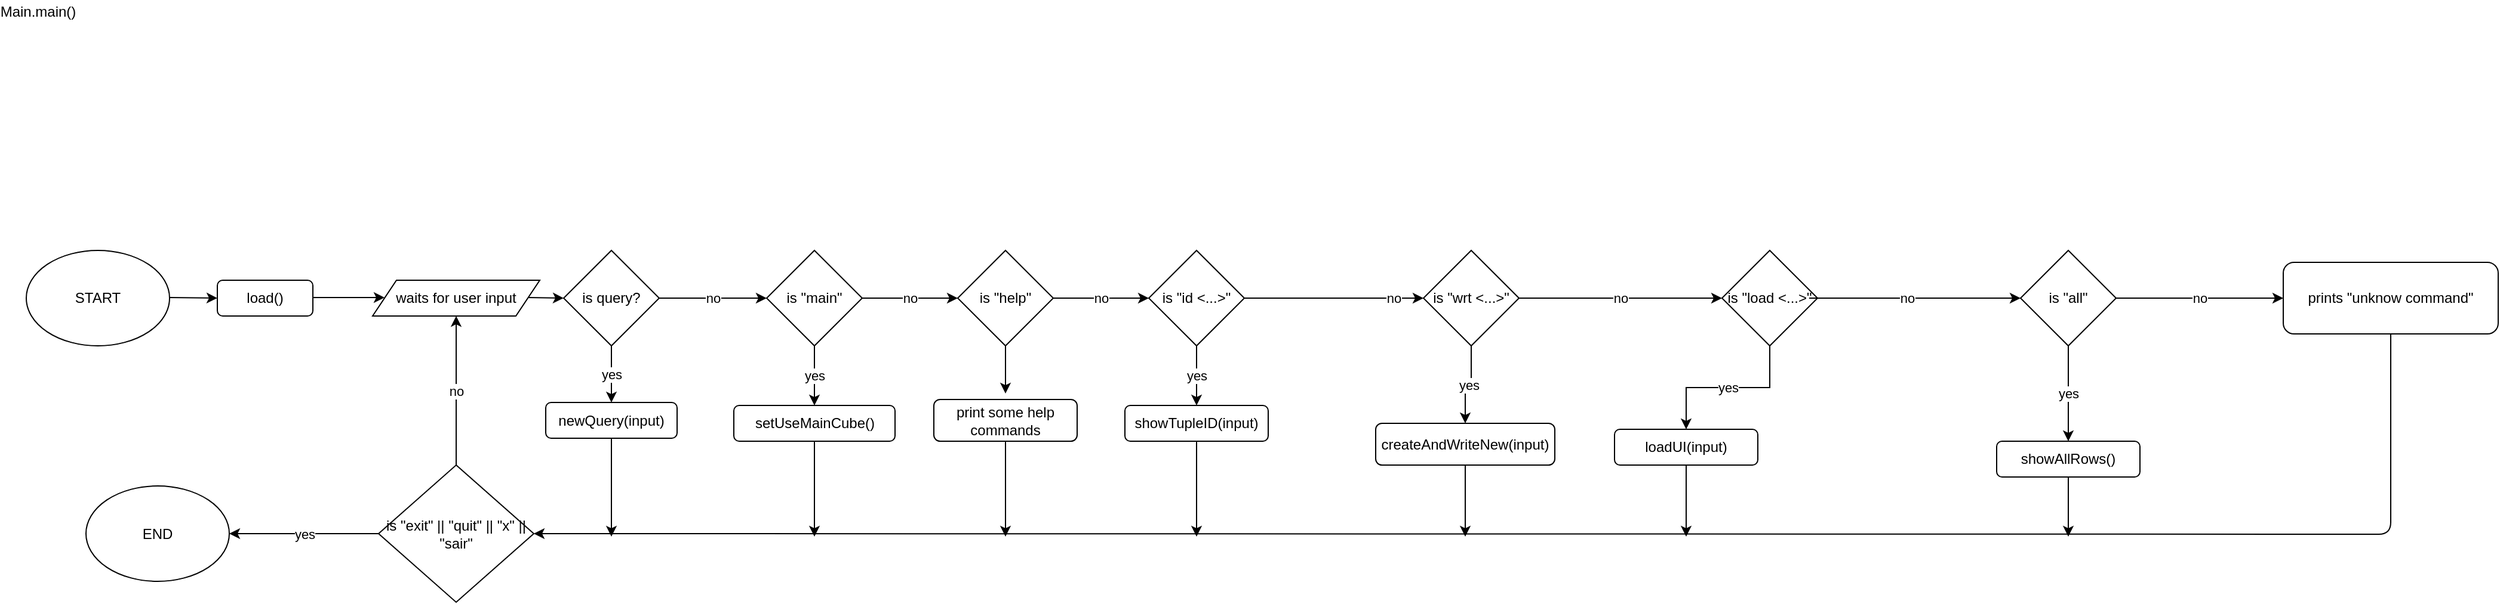<mxfile version="14.4.3" type="device" pages="28"><diagram id="rwy8fl4-GD8q3ylKISl6" name="Main.main"><mxGraphModel dx="1422" dy="822" grid="1" gridSize="10" guides="1" tooltips="1" connect="1" arrows="1" fold="1" page="1" pageScale="1" pageWidth="1200" pageHeight="1920" math="0" shadow="0"><root><object label="" id="0"><mxCell/></object><mxCell id="1" parent="0"/><mxCell id="wOnoqaexRUIDq3G6_bZ7-1" value="Main.main()" style="text;html=1;strokeColor=none;fillColor=none;align=center;verticalAlign=middle;whiteSpace=wrap;rounded=0;" parent="1" vertex="1"><mxGeometry x="20" y="30" width="40" height="20" as="geometry"/></mxCell><mxCell id="wOnoqaexRUIDq3G6_bZ7-2" value="load()" style="rounded=1;whiteSpace=wrap;html=1;" parent="1" vertex="1"><mxGeometry x="190" y="265" width="80" height="30" as="geometry"/></mxCell><mxCell id="wOnoqaexRUIDq3G6_bZ7-3" value="" style="endArrow=classic;html=1;" parent="1" edge="1"><mxGeometry width="50" height="50" relative="1" as="geometry"><mxPoint x="270" y="279.5" as="sourcePoint"/><mxPoint x="330" y="279.5" as="targetPoint"/></mxGeometry></mxCell><mxCell id="wOnoqaexRUIDq3G6_bZ7-4" value="START" style="ellipse;whiteSpace=wrap;html=1;" parent="1" vertex="1"><mxGeometry x="30" y="240" width="120" height="80" as="geometry"/></mxCell><mxCell id="wOnoqaexRUIDq3G6_bZ7-5" value="" style="endArrow=classic;html=1;" parent="1" edge="1"><mxGeometry width="50" height="50" relative="1" as="geometry"><mxPoint x="150" y="279.5" as="sourcePoint"/><mxPoint x="190" y="280" as="targetPoint"/></mxGeometry></mxCell><mxCell id="wOnoqaexRUIDq3G6_bZ7-6" value="waits for user input" style="shape=parallelogram;perimeter=parallelogramPerimeter;whiteSpace=wrap;html=1;fixedSize=1;" parent="1" vertex="1"><mxGeometry x="320" y="265" width="140" height="30" as="geometry"/></mxCell><mxCell id="S9t58TXchsAWX7gTVy6u-16" value="yes" style="edgeStyle=orthogonalEdgeStyle;rounded=0;orthogonalLoop=1;jettySize=auto;html=1;entryX=0.5;entryY=0;entryDx=0;entryDy=0;" parent="1" source="wOnoqaexRUIDq3G6_bZ7-7" target="wOnoqaexRUIDq3G6_bZ7-10" edge="1"><mxGeometry relative="1" as="geometry"/></mxCell><mxCell id="wOnoqaexRUIDq3G6_bZ7-7" value="is query?" style="rhombus;whiteSpace=wrap;html=1;" parent="1" vertex="1"><mxGeometry x="480" y="240" width="80" height="80" as="geometry"/></mxCell><mxCell id="wOnoqaexRUIDq3G6_bZ7-9" value="" style="endArrow=classic;html=1;" parent="1" edge="1"><mxGeometry width="50" height="50" relative="1" as="geometry"><mxPoint x="450" y="279.5" as="sourcePoint"/><mxPoint x="480" y="280" as="targetPoint"/></mxGeometry></mxCell><mxCell id="S9t58TXchsAWX7gTVy6u-17" style="edgeStyle=orthogonalEdgeStyle;rounded=0;orthogonalLoop=1;jettySize=auto;html=1;" parent="1" source="wOnoqaexRUIDq3G6_bZ7-10" edge="1"><mxGeometry relative="1" as="geometry"><mxPoint x="520" y="480" as="targetPoint"/></mxGeometry></mxCell><mxCell id="wOnoqaexRUIDq3G6_bZ7-10" value="newQuery(input)" style="rounded=1;whiteSpace=wrap;html=1;" parent="1" vertex="1"><mxGeometry x="465" y="367.5" width="110" height="30" as="geometry"/></mxCell><mxCell id="wOnoqaexRUIDq3G6_bZ7-12" value="no" style="endArrow=classic;html=1;exitX=1;exitY=0.5;exitDx=0;exitDy=0;entryX=0;entryY=0.5;entryDx=0;entryDy=0;" parent="1" source="wOnoqaexRUIDq3G6_bZ7-7" target="wOnoqaexRUIDq3G6_bZ7-13" edge="1"><mxGeometry width="50" height="50" relative="1" as="geometry"><mxPoint x="520" y="320" as="sourcePoint"/><mxPoint x="600" y="360" as="targetPoint"/><Array as="points"><mxPoint x="610" y="280"/></Array></mxGeometry></mxCell><mxCell id="wOnoqaexRUIDq3G6_bZ7-29" value="no" style="edgeStyle=orthogonalEdgeStyle;rounded=0;orthogonalLoop=1;jettySize=auto;html=1;exitX=1;exitY=0.5;exitDx=0;exitDy=0;entryX=0;entryY=0.5;entryDx=0;entryDy=0;" parent="1" source="wOnoqaexRUIDq3G6_bZ7-13" target="wOnoqaexRUIDq3G6_bZ7-18" edge="1"><mxGeometry relative="1" as="geometry"/></mxCell><mxCell id="S9t58TXchsAWX7gTVy6u-10" value="yes" style="edgeStyle=orthogonalEdgeStyle;rounded=0;orthogonalLoop=1;jettySize=auto;html=1;entryX=0.5;entryY=0;entryDx=0;entryDy=0;" parent="1" source="wOnoqaexRUIDq3G6_bZ7-13" target="wOnoqaexRUIDq3G6_bZ7-14" edge="1"><mxGeometry relative="1" as="geometry"/></mxCell><mxCell id="wOnoqaexRUIDq3G6_bZ7-13" value="is &quot;main&quot;" style="rhombus;whiteSpace=wrap;html=1;" parent="1" vertex="1"><mxGeometry x="650" y="240" width="80" height="80" as="geometry"/></mxCell><mxCell id="S9t58TXchsAWX7gTVy6u-14" style="edgeStyle=orthogonalEdgeStyle;rounded=0;orthogonalLoop=1;jettySize=auto;html=1;" parent="1" source="wOnoqaexRUIDq3G6_bZ7-14" edge="1"><mxGeometry relative="1" as="geometry"><mxPoint x="690" y="480" as="targetPoint"/></mxGeometry></mxCell><mxCell id="wOnoqaexRUIDq3G6_bZ7-14" value="setUseMainCube()" style="rounded=1;whiteSpace=wrap;html=1;" parent="1" vertex="1"><mxGeometry x="622.5" y="370" width="135" height="30" as="geometry"/></mxCell><mxCell id="wOnoqaexRUIDq3G6_bZ7-28" value="no" style="edgeStyle=orthogonalEdgeStyle;rounded=0;orthogonalLoop=1;jettySize=auto;html=1;exitX=1;exitY=0.5;exitDx=0;exitDy=0;entryX=0;entryY=0.5;entryDx=0;entryDy=0;" parent="1" source="wOnoqaexRUIDq3G6_bZ7-18" target="wOnoqaexRUIDq3G6_bZ7-20" edge="1"><mxGeometry relative="1" as="geometry"/></mxCell><mxCell id="S9t58TXchsAWX7gTVy6u-12" style="edgeStyle=orthogonalEdgeStyle;rounded=0;orthogonalLoop=1;jettySize=auto;html=1;" parent="1" source="wOnoqaexRUIDq3G6_bZ7-18" edge="1"><mxGeometry relative="1" as="geometry"><mxPoint x="850" y="360" as="targetPoint"/></mxGeometry></mxCell><mxCell id="wOnoqaexRUIDq3G6_bZ7-18" value="is &quot;help&quot;" style="rhombus;whiteSpace=wrap;html=1;" parent="1" vertex="1"><mxGeometry x="810" y="240" width="80" height="80" as="geometry"/></mxCell><mxCell id="wOnoqaexRUIDq3G6_bZ7-23" value="yes" style="edgeStyle=orthogonalEdgeStyle;rounded=0;orthogonalLoop=1;jettySize=auto;html=1;exitX=0.5;exitY=1;exitDx=0;exitDy=0;entryX=0.5;entryY=0;entryDx=0;entryDy=0;" parent="1" source="wOnoqaexRUIDq3G6_bZ7-20" target="wOnoqaexRUIDq3G6_bZ7-22" edge="1"><mxGeometry relative="1" as="geometry"/></mxCell><mxCell id="wOnoqaexRUIDq3G6_bZ7-30" value="no" style="edgeStyle=orthogonalEdgeStyle;rounded=0;orthogonalLoop=1;jettySize=auto;html=1;exitX=1;exitY=0.5;exitDx=0;exitDy=0;entryX=0;entryY=0.5;entryDx=0;entryDy=0;" parent="1" source="wOnoqaexRUIDq3G6_bZ7-20" target="wOnoqaexRUIDq3G6_bZ7-26" edge="1"><mxGeometry x="0.667" relative="1" as="geometry"><mxPoint as="offset"/></mxGeometry></mxCell><mxCell id="wOnoqaexRUIDq3G6_bZ7-20" value="is &quot;id &amp;lt;...&amp;gt;&quot;" style="rhombus;whiteSpace=wrap;html=1;" parent="1" vertex="1"><mxGeometry x="970" y="240" width="80" height="80" as="geometry"/></mxCell><mxCell id="S9t58TXchsAWX7gTVy6u-15" style="edgeStyle=orthogonalEdgeStyle;rounded=0;orthogonalLoop=1;jettySize=auto;html=1;" parent="1" source="wOnoqaexRUIDq3G6_bZ7-22" edge="1"><mxGeometry relative="1" as="geometry"><mxPoint x="1010.0" y="480" as="targetPoint"/></mxGeometry></mxCell><mxCell id="wOnoqaexRUIDq3G6_bZ7-22" value="showTupleID(input)" style="rounded=1;whiteSpace=wrap;html=1;" parent="1" vertex="1"><mxGeometry x="950" y="370" width="120" height="30" as="geometry"/></mxCell><mxCell id="wOnoqaexRUIDq3G6_bZ7-31" value="yes" style="edgeStyle=orthogonalEdgeStyle;rounded=0;orthogonalLoop=1;jettySize=auto;html=1;exitX=0.5;exitY=1;exitDx=0;exitDy=0;entryX=0.5;entryY=0;entryDx=0;entryDy=0;" parent="1" source="wOnoqaexRUIDq3G6_bZ7-26" target="wOnoqaexRUIDq3G6_bZ7-32" edge="1"><mxGeometry relative="1" as="geometry"><mxPoint x="1020" y="390" as="targetPoint"/></mxGeometry></mxCell><mxCell id="wOnoqaexRUIDq3G6_bZ7-35" value="no" style="edgeStyle=orthogonalEdgeStyle;rounded=0;orthogonalLoop=1;jettySize=auto;html=1;exitX=1;exitY=0.5;exitDx=0;exitDy=0;entryX=0;entryY=0.5;entryDx=0;entryDy=0;" parent="1" source="wOnoqaexRUIDq3G6_bZ7-26" target="wOnoqaexRUIDq3G6_bZ7-36" edge="1"><mxGeometry relative="1" as="geometry"><mxPoint x="1120" y="560" as="targetPoint"/></mxGeometry></mxCell><mxCell id="wOnoqaexRUIDq3G6_bZ7-26" value="is &quot;wrt &amp;lt;...&amp;gt;&quot;" style="rhombus;whiteSpace=wrap;html=1;" parent="1" vertex="1"><mxGeometry x="1200" y="240" width="80" height="80" as="geometry"/></mxCell><mxCell id="S9t58TXchsAWX7gTVy6u-8" style="edgeStyle=orthogonalEdgeStyle;rounded=0;orthogonalLoop=1;jettySize=auto;html=1;" parent="1" source="wOnoqaexRUIDq3G6_bZ7-32" edge="1"><mxGeometry relative="1" as="geometry"><mxPoint x="1235.0" y="480" as="targetPoint"/></mxGeometry></mxCell><mxCell id="wOnoqaexRUIDq3G6_bZ7-32" value="createAndWriteNew(input)" style="rounded=1;whiteSpace=wrap;html=1;" parent="1" vertex="1"><mxGeometry x="1160" y="385" width="150" height="35" as="geometry"/></mxCell><mxCell id="S9t58TXchsAWX7gTVy6u-3" value="yes" style="edgeStyle=orthogonalEdgeStyle;rounded=0;orthogonalLoop=1;jettySize=auto;html=1;entryX=0.5;entryY=0;entryDx=0;entryDy=0;" parent="1" source="wOnoqaexRUIDq3G6_bZ7-36" target="wOnoqaexRUIDq3G6_bZ7-38" edge="1"><mxGeometry relative="1" as="geometry"/></mxCell><mxCell id="wOnoqaexRUIDq3G6_bZ7-36" value="is &quot;load &amp;lt;...&amp;gt;&quot;" style="rhombus;whiteSpace=wrap;html=1;" parent="1" vertex="1"><mxGeometry x="1450" y="240" width="80" height="80" as="geometry"/></mxCell><mxCell id="S9t58TXchsAWX7gTVy6u-18" style="edgeStyle=orthogonalEdgeStyle;rounded=0;orthogonalLoop=1;jettySize=auto;html=1;" parent="1" source="wOnoqaexRUIDq3G6_bZ7-38" edge="1"><mxGeometry relative="1" as="geometry"><mxPoint x="1420.0" y="480" as="targetPoint"/></mxGeometry></mxCell><mxCell id="wOnoqaexRUIDq3G6_bZ7-38" value="loadUI(input)" style="rounded=1;whiteSpace=wrap;html=1;" parent="1" vertex="1"><mxGeometry x="1360" y="390" width="120" height="30" as="geometry"/></mxCell><mxCell id="wOnoqaexRUIDq3G6_bZ7-42" value="no" style="edgeStyle=orthogonalEdgeStyle;rounded=0;orthogonalLoop=1;jettySize=auto;html=1;entryX=0.5;entryY=1;entryDx=0;entryDy=0;" parent="1" source="wOnoqaexRUIDq3G6_bZ7-41" target="wOnoqaexRUIDq3G6_bZ7-6" edge="1"><mxGeometry relative="1" as="geometry"/></mxCell><mxCell id="wOnoqaexRUIDq3G6_bZ7-43" value="yes" style="edgeStyle=orthogonalEdgeStyle;rounded=0;orthogonalLoop=1;jettySize=auto;html=1;exitX=0;exitY=0.5;exitDx=0;exitDy=0;" parent="1" source="wOnoqaexRUIDq3G6_bZ7-41" target="wOnoqaexRUIDq3G6_bZ7-44" edge="1"><mxGeometry relative="1" as="geometry"><mxPoint x="120" y="640" as="targetPoint"/></mxGeometry></mxCell><mxCell id="wOnoqaexRUIDq3G6_bZ7-41" value="is &quot;exit&quot; || &quot;quit&quot; || &quot;x&quot; || &quot;sair&quot;" style="rhombus;whiteSpace=wrap;html=1;" parent="1" vertex="1"><mxGeometry x="325" y="420" width="130" height="115" as="geometry"/></mxCell><mxCell id="wOnoqaexRUIDq3G6_bZ7-44" value="END" style="ellipse;whiteSpace=wrap;html=1;" parent="1" vertex="1"><mxGeometry x="80" y="437.5" width="120" height="80" as="geometry"/></mxCell><mxCell id="wOnoqaexRUIDq3G6_bZ7-51" value="no" style="endArrow=classic;html=1;entryX=0;entryY=0.5;entryDx=0;entryDy=0;exitX=1;exitY=0.5;exitDx=0;exitDy=0;" parent="1" source="wOnoqaexRUIDq3G6_bZ7-36" target="wOnoqaexRUIDq3G6_bZ7-52" edge="1"><mxGeometry width="50" height="50" relative="1" as="geometry"><mxPoint x="1440" y="390" as="sourcePoint"/><mxPoint x="960" y="720" as="targetPoint"/><Array as="points"><mxPoint x="1520" y="280"/></Array></mxGeometry></mxCell><mxCell id="S9t58TXchsAWX7gTVy6u-5" value="no" style="edgeStyle=orthogonalEdgeStyle;rounded=0;orthogonalLoop=1;jettySize=auto;html=1;entryX=0;entryY=0.5;entryDx=0;entryDy=0;" parent="1" source="wOnoqaexRUIDq3G6_bZ7-52" target="wOnoqaexRUIDq3G6_bZ7-59" edge="1"><mxGeometry relative="1" as="geometry"/></mxCell><mxCell id="S9t58TXchsAWX7gTVy6u-7" value="yes" style="edgeStyle=orthogonalEdgeStyle;rounded=0;orthogonalLoop=1;jettySize=auto;html=1;entryX=0.5;entryY=0;entryDx=0;entryDy=0;" parent="1" source="wOnoqaexRUIDq3G6_bZ7-52" target="wOnoqaexRUIDq3G6_bZ7-54" edge="1"><mxGeometry relative="1" as="geometry"/></mxCell><mxCell id="wOnoqaexRUIDq3G6_bZ7-52" value="is &quot;all&quot;" style="rhombus;whiteSpace=wrap;html=1;" parent="1" vertex="1"><mxGeometry x="1700" y="240" width="80" height="80" as="geometry"/></mxCell><mxCell id="S9t58TXchsAWX7gTVy6u-6" style="edgeStyle=orthogonalEdgeStyle;rounded=0;orthogonalLoop=1;jettySize=auto;html=1;" parent="1" source="wOnoqaexRUIDq3G6_bZ7-54" edge="1"><mxGeometry relative="1" as="geometry"><mxPoint x="1740" y="480" as="targetPoint"/></mxGeometry></mxCell><mxCell id="wOnoqaexRUIDq3G6_bZ7-54" value="showAllRows()" style="rounded=1;whiteSpace=wrap;html=1;" parent="1" vertex="1"><mxGeometry x="1680" y="400" width="120" height="30" as="geometry"/></mxCell><mxCell id="wOnoqaexRUIDq3G6_bZ7-59" value="prints &quot;unknow command&quot;" style="rounded=1;whiteSpace=wrap;html=1;" parent="1" vertex="1"><mxGeometry x="1920" y="250" width="180" height="60" as="geometry"/></mxCell><mxCell id="S9t58TXchsAWX7gTVy6u-13" style="edgeStyle=orthogonalEdgeStyle;rounded=0;orthogonalLoop=1;jettySize=auto;html=1;" parent="1" source="S9t58TXchsAWX7gTVy6u-11" edge="1"><mxGeometry relative="1" as="geometry"><mxPoint x="850" y="480" as="targetPoint"/></mxGeometry></mxCell><mxCell id="S9t58TXchsAWX7gTVy6u-11" value="print some help commands" style="rounded=1;whiteSpace=wrap;html=1;" parent="1" vertex="1"><mxGeometry x="790" y="365" width="120" height="35" as="geometry"/></mxCell><mxCell id="S9t58TXchsAWX7gTVy6u-20" value="" style="endArrow=classic;html=1;exitX=0.5;exitY=1;exitDx=0;exitDy=0;entryX=1;entryY=0.5;entryDx=0;entryDy=0;" parent="1" source="wOnoqaexRUIDq3G6_bZ7-59" target="wOnoqaexRUIDq3G6_bZ7-41" edge="1"><mxGeometry width="50" height="50" relative="1" as="geometry"><mxPoint x="1490" y="210" as="sourcePoint"/><mxPoint x="900" y="480" as="targetPoint"/><Array as="points"><mxPoint x="2010" y="478"/></Array></mxGeometry></mxCell></root></mxGraphModel></diagram><diagram id="4D6Rhu25bwmvkRwgafEs" name="Main.showAllRows"><mxGraphModel dx="1381" dy="795" grid="1" gridSize="10" guides="1" tooltips="1" connect="1" arrows="1" fold="1" page="1" pageScale="1" pageWidth="1200" pageHeight="1920" math="0" shadow="0"><root><mxCell id="89PHVnoBdgGHlE1QCZE9-0"/><mxCell id="89PHVnoBdgGHlE1QCZE9-1" parent="89PHVnoBdgGHlE1QCZE9-0"/><mxCell id="89PHVnoBdgGHlE1QCZE9-3" style="edgeStyle=orthogonalEdgeStyle;rounded=0;orthogonalLoop=1;jettySize=auto;html=1;" edge="1" parent="89PHVnoBdgGHlE1QCZE9-1" source="89PHVnoBdgGHlE1QCZE9-2"><mxGeometry relative="1" as="geometry"><mxPoint x="270" y="240" as="targetPoint"/></mxGeometry></mxCell><mxCell id="89PHVnoBdgGHlE1QCZE9-2" value="START" style="ellipse;whiteSpace=wrap;html=1;" vertex="1" parent="89PHVnoBdgGHlE1QCZE9-1"><mxGeometry x="30" y="200" width="120" height="80" as="geometry"/></mxCell><mxCell id="89PHVnoBdgGHlE1QCZE9-5" value="yes" style="edgeStyle=orthogonalEdgeStyle;rounded=0;orthogonalLoop=1;jettySize=auto;html=1;" edge="1" parent="89PHVnoBdgGHlE1QCZE9-1" source="89PHVnoBdgGHlE1QCZE9-4" target="89PHVnoBdgGHlE1QCZE9-6"><mxGeometry relative="1" as="geometry"><mxPoint x="355" y="90" as="targetPoint"/></mxGeometry></mxCell><mxCell id="89PHVnoBdgGHlE1QCZE9-7" value="no" style="edgeStyle=orthogonalEdgeStyle;rounded=0;orthogonalLoop=1;jettySize=auto;html=1;" edge="1" parent="89PHVnoBdgGHlE1QCZE9-1" source="89PHVnoBdgGHlE1QCZE9-4"><mxGeometry relative="1" as="geometry"><mxPoint x="355" y="360" as="targetPoint"/></mxGeometry></mxCell><mxCell id="89PHVnoBdgGHlE1QCZE9-4" value="useMainCube == true" style="rhombus;whiteSpace=wrap;html=1;" vertex="1" parent="89PHVnoBdgGHlE1QCZE9-1"><mxGeometry x="270" y="200" width="170" height="80" as="geometry"/></mxCell><mxCell id="89PHVnoBdgGHlE1QCZE9-10" style="edgeStyle=orthogonalEdgeStyle;rounded=0;orthogonalLoop=1;jettySize=auto;html=1;entryX=0.5;entryY=0;entryDx=0;entryDy=0;" edge="1" parent="89PHVnoBdgGHlE1QCZE9-1" source="89PHVnoBdgGHlE1QCZE9-6" target="89PHVnoBdgGHlE1QCZE9-11"><mxGeometry relative="1" as="geometry"><mxPoint x="720" y="150" as="targetPoint"/></mxGeometry></mxCell><mxCell id="89PHVnoBdgGHlE1QCZE9-6" value="calls showAllPossibilities() from the maincube" style="rounded=1;whiteSpace=wrap;html=1;" vertex="1" parent="89PHVnoBdgGHlE1QCZE9-1"><mxGeometry x="295" y="60" width="120" height="60" as="geometry"/></mxCell><mxCell id="89PHVnoBdgGHlE1QCZE9-8" value="calls showsAllPossibilities() from the subcube" style="rounded=1;whiteSpace=wrap;html=1;" vertex="1" parent="89PHVnoBdgGHlE1QCZE9-1"><mxGeometry x="295" y="360" width="120" height="60" as="geometry"/></mxCell><mxCell id="89PHVnoBdgGHlE1QCZE9-11" value="END" style="ellipse;whiteSpace=wrap;html=1;" vertex="1" parent="89PHVnoBdgGHlE1QCZE9-1"><mxGeometry x="660" y="200" width="120" height="80" as="geometry"/></mxCell><mxCell id="89PHVnoBdgGHlE1QCZE9-12" style="edgeStyle=orthogonalEdgeStyle;rounded=0;orthogonalLoop=1;jettySize=auto;html=1;" edge="1" parent="89PHVnoBdgGHlE1QCZE9-1" source="89PHVnoBdgGHlE1QCZE9-8" target="89PHVnoBdgGHlE1QCZE9-11"><mxGeometry relative="1" as="geometry"><mxPoint x="720" y="240" as="targetPoint"/><mxPoint x="415" y="390" as="sourcePoint"/></mxGeometry></mxCell><mxCell id="89PHVnoBdgGHlE1QCZE9-13" value="Main.showAllRows()" style="text;html=1;align=center;verticalAlign=middle;resizable=0;points=[];autosize=1;" vertex="1" parent="89PHVnoBdgGHlE1QCZE9-1"><mxGeometry x="10" y="10" width="120" height="20" as="geometry"/></mxCell></root></mxGraphModel></diagram><diagram id="8g7l0iG2clNyIcS34C1q" name="Main.loadUI"><mxGraphModel dx="1381" dy="795" grid="1" gridSize="10" guides="1" tooltips="1" connect="1" arrows="1" fold="1" page="1" pageScale="1" pageWidth="1200" pageHeight="1920" math="0" shadow="0"><root><mxCell id="AiMv0sguQf6DJu0Tf5SA-0"/><mxCell id="AiMv0sguQf6DJu0Tf5SA-1" parent="AiMv0sguQf6DJu0Tf5SA-0"/><mxCell id="AiMv0sguQf6DJu0Tf5SA-2" value="Main.loadUI()" style="text;html=1;align=center;verticalAlign=middle;resizable=0;points=[];autosize=1;" vertex="1" parent="AiMv0sguQf6DJu0Tf5SA-1"><mxGeometry x="10" y="20" width="90" height="20" as="geometry"/></mxCell><mxCell id="AiMv0sguQf6DJu0Tf5SA-4" style="edgeStyle=orthogonalEdgeStyle;rounded=0;orthogonalLoop=1;jettySize=auto;html=1;" edge="1" parent="AiMv0sguQf6DJu0Tf5SA-1" source="AiMv0sguQf6DJu0Tf5SA-3"><mxGeometry relative="1" as="geometry"><mxPoint x="180" y="240" as="targetPoint"/></mxGeometry></mxCell><mxCell id="AiMv0sguQf6DJu0Tf5SA-7" style="edgeStyle=orthogonalEdgeStyle;rounded=0;orthogonalLoop=1;jettySize=auto;html=1;entryX=0;entryY=0.5;entryDx=0;entryDy=0;" edge="1" parent="AiMv0sguQf6DJu0Tf5SA-1" source="AiMv0sguQf6DJu0Tf5SA-3" target="AiMv0sguQf6DJu0Tf5SA-6"><mxGeometry relative="1" as="geometry"/></mxCell><mxCell id="AiMv0sguQf6DJu0Tf5SA-3" value="START" style="ellipse;whiteSpace=wrap;html=1;" vertex="1" parent="AiMv0sguQf6DJu0Tf5SA-1"><mxGeometry x="40" y="200" width="120" height="80" as="geometry"/></mxCell><mxCell id="AiMv0sguQf6DJu0Tf5SA-8" value="yes" style="edgeStyle=orthogonalEdgeStyle;rounded=0;orthogonalLoop=1;jettySize=auto;html=1;" edge="1" parent="AiMv0sguQf6DJu0Tf5SA-1" source="AiMv0sguQf6DJu0Tf5SA-6" target="AiMv0sguQf6DJu0Tf5SA-11"><mxGeometry relative="1" as="geometry"><mxPoint x="350" y="150" as="targetPoint"/><Array as="points"><mxPoint x="240" y="150"/></Array></mxGeometry></mxCell><mxCell id="AiMv0sguQf6DJu0Tf5SA-9" value="no" style="edgeStyle=orthogonalEdgeStyle;rounded=0;orthogonalLoop=1;jettySize=auto;html=1;" edge="1" parent="AiMv0sguQf6DJu0Tf5SA-1" source="AiMv0sguQf6DJu0Tf5SA-6" target="AiMv0sguQf6DJu0Tf5SA-10"><mxGeometry relative="1" as="geometry"><mxPoint x="240" y="390" as="targetPoint"/></mxGeometry></mxCell><mxCell id="AiMv0sguQf6DJu0Tf5SA-6" value="&#10;&#10;&lt;span style=&quot;color: rgb(0, 0, 0); font-family: helvetica; font-size: 12px; font-style: normal; font-weight: 400; letter-spacing: normal; text-align: center; text-indent: 0px; text-transform: none; word-spacing: 0px; background-color: rgb(248, 249, 250); display: inline; float: none;&quot;&gt;text has 2 words&lt;/span&gt;&#10;&#10;" style="rhombus;whiteSpace=wrap;html=1;" vertex="1" parent="AiMv0sguQf6DJu0Tf5SA-1"><mxGeometry x="200" y="200" width="80" height="80" as="geometry"/></mxCell><mxCell id="AiMv0sguQf6DJu0Tf5SA-10" value="END" style="ellipse;whiteSpace=wrap;html=1;aspect=fixed;" vertex="1" parent="AiMv0sguQf6DJu0Tf5SA-1"><mxGeometry x="200" y="350" width="80" height="80" as="geometry"/></mxCell><mxCell id="AiMv0sguQf6DJu0Tf5SA-13" style="edgeStyle=orthogonalEdgeStyle;rounded=0;orthogonalLoop=1;jettySize=auto;html=1;entryX=0;entryY=0.5;entryDx=0;entryDy=0;" edge="1" parent="AiMv0sguQf6DJu0Tf5SA-1" source="AiMv0sguQf6DJu0Tf5SA-11" target="AiMv0sguQf6DJu0Tf5SA-12"><mxGeometry relative="1" as="geometry"/></mxCell><mxCell id="AiMv0sguQf6DJu0Tf5SA-11" value="load(secondWord)" style="rounded=1;whiteSpace=wrap;html=1;" vertex="1" parent="AiMv0sguQf6DJu0Tf5SA-1"><mxGeometry x="290" y="120" width="120" height="60" as="geometry"/></mxCell><mxCell id="AiMv0sguQf6DJu0Tf5SA-12" value="END" style="ellipse;whiteSpace=wrap;html=1;aspect=fixed;" vertex="1" parent="AiMv0sguQf6DJu0Tf5SA-1"><mxGeometry x="520" y="110" width="80" height="80" as="geometry"/></mxCell></root></mxGraphModel></diagram><diagram id="UbrRiMweQMo-8hVZtW6C" name="Main.load(filename)"><mxGraphModel dx="1381" dy="795" grid="1" gridSize="10" guides="1" tooltips="1" connect="1" arrows="1" fold="1" page="1" pageScale="1" pageWidth="1200" pageHeight="1920" math="0" shadow="0"><root><mxCell id="H3oEV8Xn7laWROxZAa3a-0"/><mxCell id="H3oEV8Xn7laWROxZAa3a-1" parent="H3oEV8Xn7laWROxZAa3a-0"/><mxCell id="H3oEV8Xn7laWROxZAa3a-2" value="Main.load(filename)" style="text;html=1;align=center;verticalAlign=middle;resizable=0;points=[];autosize=1;" vertex="1" parent="H3oEV8Xn7laWROxZAa3a-1"><mxGeometry x="30" y="20" width="120" height="20" as="geometry"/></mxCell><mxCell id="H3oEV8Xn7laWROxZAa3a-4" style="edgeStyle=orthogonalEdgeStyle;rounded=0;orthogonalLoop=1;jettySize=auto;html=1;" edge="1" parent="H3oEV8Xn7laWROxZAa3a-1" source="H3oEV8Xn7laWROxZAa3a-3"><mxGeometry relative="1" as="geometry"><mxPoint x="400" y="200" as="targetPoint"/></mxGeometry></mxCell><mxCell id="H3oEV8Xn7laWROxZAa3a-3" value="START" style="ellipse;whiteSpace=wrap;html=1;" vertex="1" parent="H3oEV8Xn7laWROxZAa3a-1"><mxGeometry x="200" y="160" width="120" height="80" as="geometry"/></mxCell><mxCell id="H3oEV8Xn7laWROxZAa3a-8" style="edgeStyle=orthogonalEdgeStyle;rounded=0;orthogonalLoop=1;jettySize=auto;html=1;" edge="1" parent="H3oEV8Xn7laWROxZAa3a-1" source="H3oEV8Xn7laWROxZAa3a-7"><mxGeometry relative="1" as="geometry"><mxPoint x="600" y="200" as="targetPoint"/></mxGeometry></mxCell><mxCell id="H3oEV8Xn7laWROxZAa3a-7" value="getSizes(filename)" style="rounded=1;whiteSpace=wrap;html=1;" vertex="1" parent="H3oEV8Xn7laWROxZAa3a-1"><mxGeometry x="400" y="170" width="120" height="60" as="geometry"/></mxCell><mxCell id="H3oEV8Xn7laWROxZAa3a-17" style="edgeStyle=orthogonalEdgeStyle;rounded=0;orthogonalLoop=1;jettySize=auto;html=1;entryX=0.5;entryY=0;entryDx=0;entryDy=0;" edge="1" parent="H3oEV8Xn7laWROxZAa3a-1" source="H3oEV8Xn7laWROxZAa3a-9" target="H3oEV8Xn7laWROxZAa3a-16"><mxGeometry relative="1" as="geometry"/></mxCell><mxCell id="H3oEV8Xn7laWROxZAa3a-9" value="readFromDisk(filename)" style="rounded=1;whiteSpace=wrap;html=1;" vertex="1" parent="H3oEV8Xn7laWROxZAa3a-1"><mxGeometry x="565" y="310" width="150" height="60" as="geometry"/></mxCell><mxCell id="H3oEV8Xn7laWROxZAa3a-11" value="yes&lt;span style=&quot;color: rgba(0 , 0 , 0 , 0) ; font-family: monospace ; font-size: 0px ; background-color: rgb(248 , 249 , 250)&quot;&gt;%3CmxGraphModel%3E%3Croot%3E%3CmxCell%20id%3D%220%22%2F%3E%3CmxCell%20id%3D%221%22%20parent%3D%220%22%2F%3E%3CmxCell%20id%3D%222%22%20value%3D%22start%20counter%22%20style%3D%22rounded%3D1%3BwhiteSpace%3Dwrap%3Bhtml%3D1%3B%22%20vertex%3D%221%22%20parent%3D%221%22%3E%3CmxGeometry%20x%3D%22200%22%20y%3D%22170%22%20width%3D%22120%22%20height%3D%2260%22%20as%3D%22geometry%22%2F%3E%3C%2FmxCell%3E%3C%2Froot%3E%3C%2FmxGraphModel%3E&lt;/span&gt;" style="edgeStyle=orthogonalEdgeStyle;rounded=0;orthogonalLoop=1;jettySize=auto;html=1;" edge="1" parent="H3oEV8Xn7laWROxZAa3a-1" source="H3oEV8Xn7laWROxZAa3a-10"><mxGeometry relative="1" as="geometry"><mxPoint x="640" y="100" as="targetPoint"/></mxGeometry></mxCell><mxCell id="H3oEV8Xn7laWROxZAa3a-15" value="no" style="edgeStyle=orthogonalEdgeStyle;rounded=0;orthogonalLoop=1;jettySize=auto;html=1;" edge="1" parent="H3oEV8Xn7laWROxZAa3a-1" source="H3oEV8Xn7laWROxZAa3a-10"><mxGeometry relative="1" as="geometry"><mxPoint x="640" y="310" as="targetPoint"/></mxGeometry></mxCell><mxCell id="H3oEV8Xn7laWROxZAa3a-10" value="returns null" style="rhombus;whiteSpace=wrap;html=1;" vertex="1" parent="H3oEV8Xn7laWROxZAa3a-1"><mxGeometry x="600" y="160" width="80" height="80" as="geometry"/></mxCell><mxCell id="H3oEV8Xn7laWROxZAa3a-13" style="edgeStyle=orthogonalEdgeStyle;rounded=0;orthogonalLoop=1;jettySize=auto;html=1;" edge="1" parent="H3oEV8Xn7laWROxZAa3a-1" source="H3oEV8Xn7laWROxZAa3a-12"><mxGeometry relative="1" as="geometry"><mxPoint x="840" y="70" as="targetPoint"/></mxGeometry></mxCell><mxCell id="H3oEV8Xn7laWROxZAa3a-12" value="print error" style="rounded=1;whiteSpace=wrap;html=1;" vertex="1" parent="H3oEV8Xn7laWROxZAa3a-1"><mxGeometry x="590" y="40" width="120" height="60" as="geometry"/></mxCell><mxCell id="H3oEV8Xn7laWROxZAa3a-14" value="END" style="ellipse;whiteSpace=wrap;html=1;" vertex="1" parent="H3oEV8Xn7laWROxZAa3a-1"><mxGeometry x="840" y="30" width="120" height="80" as="geometry"/></mxCell><mxCell id="H3oEV8Xn7laWROxZAa3a-20" value="yes" style="edgeStyle=orthogonalEdgeStyle;rounded=0;orthogonalLoop=1;jettySize=auto;html=1;entryX=0;entryY=0.5;entryDx=0;entryDy=0;" edge="1" parent="H3oEV8Xn7laWROxZAa3a-1" source="H3oEV8Xn7laWROxZAa3a-16" target="H3oEV8Xn7laWROxZAa3a-19"><mxGeometry relative="1" as="geometry"/></mxCell><mxCell id="H3oEV8Xn7laWROxZAa3a-21" value="no" style="edgeStyle=orthogonalEdgeStyle;rounded=0;orthogonalLoop=1;jettySize=auto;html=1;" edge="1" parent="H3oEV8Xn7laWROxZAa3a-1" source="H3oEV8Xn7laWROxZAa3a-16"><mxGeometry relative="1" as="geometry"><mxPoint x="480" y="520" as="targetPoint"/></mxGeometry></mxCell><mxCell id="H3oEV8Xn7laWROxZAa3a-16" value="returns null" style="rhombus;whiteSpace=wrap;html=1;" vertex="1" parent="H3oEV8Xn7laWROxZAa3a-1"><mxGeometry x="600" y="420" width="80" height="80" as="geometry"/></mxCell><mxCell id="H3oEV8Xn7laWROxZAa3a-18" style="edgeStyle=orthogonalEdgeStyle;rounded=0;orthogonalLoop=1;jettySize=auto;html=1;entryX=0.5;entryY=1;entryDx=0;entryDy=0;" edge="1" parent="H3oEV8Xn7laWROxZAa3a-1" source="H3oEV8Xn7laWROxZAa3a-19" target="H3oEV8Xn7laWROxZAa3a-14"><mxGeometry relative="1" as="geometry"><mxPoint x="980" y="460" as="targetPoint"/></mxGeometry></mxCell><mxCell id="H3oEV8Xn7laWROxZAa3a-19" value="print error" style="rounded=1;whiteSpace=wrap;html=1;" vertex="1" parent="H3oEV8Xn7laWROxZAa3a-1"><mxGeometry x="840" y="430" width="120" height="60" as="geometry"/></mxCell><mxCell id="H3oEV8Xn7laWROxZAa3a-23" style="edgeStyle=orthogonalEdgeStyle;rounded=0;orthogonalLoop=1;jettySize=auto;html=1;" edge="1" parent="H3oEV8Xn7laWROxZAa3a-1" source="H3oEV8Xn7laWROxZAa3a-22"><mxGeometry relative="1" as="geometry"><mxPoint x="280" y="550" as="targetPoint"/></mxGeometry></mxCell><mxCell id="H3oEV8Xn7laWROxZAa3a-22" value="Creates Main.mainCube" style="rounded=1;whiteSpace=wrap;html=1;" vertex="1" parent="H3oEV8Xn7laWROxZAa3a-1"><mxGeometry x="420" y="520" width="120" height="60" as="geometry"/></mxCell><mxCell id="H3oEV8Xn7laWROxZAa3a-26" style="edgeStyle=orthogonalEdgeStyle;rounded=0;orthogonalLoop=1;jettySize=auto;html=1;" edge="1" parent="H3oEV8Xn7laWROxZAa3a-1" source="H3oEV8Xn7laWROxZAa3a-24"><mxGeometry relative="1" as="geometry"><mxPoint x="220" y="627" as="targetPoint"/></mxGeometry></mxCell><mxCell id="H3oEV8Xn7laWROxZAa3a-24" value="prints statistics about&amp;nbsp; the load" style="rounded=1;whiteSpace=wrap;html=1;" vertex="1" parent="H3oEV8Xn7laWROxZAa3a-1"><mxGeometry x="160" y="520" width="120" height="60" as="geometry"/></mxCell><mxCell id="H3oEV8Xn7laWROxZAa3a-25" value="END" style="ellipse;whiteSpace=wrap;html=1;" vertex="1" parent="H3oEV8Xn7laWROxZAa3a-1"><mxGeometry x="160" y="630" width="120" height="80" as="geometry"/></mxCell></root></mxGraphModel></diagram><diagram id="Y08PAPaMX179U2x3cJvu" name="Main.createAndWriteNew(input)"><mxGraphModel dx="181" dy="795" grid="1" gridSize="10" guides="1" tooltips="1" connect="1" arrows="1" fold="1" page="1" pageScale="1" pageWidth="1200" pageHeight="1920" math="0" shadow="0"><root><mxCell id="v49EwBBFgqJD2SHZvFjg-0"/><mxCell id="v49EwBBFgqJD2SHZvFjg-1" parent="v49EwBBFgqJD2SHZvFjg-0"/><mxCell id="v49EwBBFgqJD2SHZvFjg-2" value="Main.createAndWriteNew(input)" style="text;html=1;align=center;verticalAlign=middle;resizable=0;points=[];autosize=1;" vertex="1" parent="v49EwBBFgqJD2SHZvFjg-1"><mxGeometry x="1230" y="20" width="190" height="20" as="geometry"/></mxCell><mxCell id="v49EwBBFgqJD2SHZvFjg-4" style="edgeStyle=orthogonalEdgeStyle;rounded=0;orthogonalLoop=1;jettySize=auto;html=1;" edge="1" parent="v49EwBBFgqJD2SHZvFjg-1" source="v49EwBBFgqJD2SHZvFjg-3" target="v49EwBBFgqJD2SHZvFjg-5"><mxGeometry relative="1" as="geometry"><mxPoint x="1460" y="240" as="targetPoint"/></mxGeometry></mxCell><mxCell id="v49EwBBFgqJD2SHZvFjg-3" value="START" style="ellipse;whiteSpace=wrap;html=1;" vertex="1" parent="v49EwBBFgqJD2SHZvFjg-1"><mxGeometry x="1230" y="200" width="120" height="80" as="geometry"/></mxCell><mxCell id="v49EwBBFgqJD2SHZvFjg-6" value="no" style="edgeStyle=orthogonalEdgeStyle;rounded=0;orthogonalLoop=1;jettySize=auto;html=1;" edge="1" parent="v49EwBBFgqJD2SHZvFjg-1" source="v49EwBBFgqJD2SHZvFjg-5"><mxGeometry relative="1" as="geometry"><mxPoint x="1490" y="100" as="targetPoint"/></mxGeometry></mxCell><mxCell id="v49EwBBFgqJD2SHZvFjg-8" style="edgeStyle=orthogonalEdgeStyle;rounded=0;orthogonalLoop=1;jettySize=auto;html=1;" edge="1" parent="v49EwBBFgqJD2SHZvFjg-1" source="v49EwBBFgqJD2SHZvFjg-5" target="v49EwBBFgqJD2SHZvFjg-9"><mxGeometry relative="1" as="geometry"><mxPoint x="1640" y="240" as="targetPoint"/></mxGeometry></mxCell><mxCell id="v49EwBBFgqJD2SHZvFjg-5" value="input has 5 words separeted by space?" style="rhombus;whiteSpace=wrap;html=1;" vertex="1" parent="v49EwBBFgqJD2SHZvFjg-1"><mxGeometry x="1420" y="180" width="140" height="120" as="geometry"/></mxCell><mxCell id="v49EwBBFgqJD2SHZvFjg-7" value="END" style="ellipse;whiteSpace=wrap;html=1;" vertex="1" parent="v49EwBBFgqJD2SHZvFjg-1"><mxGeometry x="1430" y="20" width="120" height="80" as="geometry"/></mxCell><mxCell id="v49EwBBFgqJD2SHZvFjg-10" style="edgeStyle=orthogonalEdgeStyle;rounded=0;orthogonalLoop=1;jettySize=auto;html=1;" edge="1" parent="v49EwBBFgqJD2SHZvFjg-1" source="v49EwBBFgqJD2SHZvFjg-9" target="v49EwBBFgqJD2SHZvFjg-11"><mxGeometry relative="1" as="geometry"><mxPoint x="1870" y="240" as="targetPoint"/></mxGeometry></mxCell><mxCell id="v49EwBBFgqJD2SHZvFjg-9" value="Process information" style="rounded=1;whiteSpace=wrap;html=1;" vertex="1" parent="v49EwBBFgqJD2SHZvFjg-1"><mxGeometry x="1640" y="210" width="120" height="60" as="geometry"/></mxCell><mxCell id="v49EwBBFgqJD2SHZvFjg-12" style="edgeStyle=orthogonalEdgeStyle;rounded=0;orthogonalLoop=1;jettySize=auto;html=1;" edge="1" parent="v49EwBBFgqJD2SHZvFjg-1" source="v49EwBBFgqJD2SHZvFjg-11"><mxGeometry relative="1" as="geometry"><mxPoint x="2210" y="240" as="targetPoint"/></mxGeometry></mxCell><mxCell id="v49EwBBFgqJD2SHZvFjg-11" value="createAndWriteRancomObjectsList(...)" style="rounded=1;whiteSpace=wrap;html=1;" vertex="1" parent="v49EwBBFgqJD2SHZvFjg-1"><mxGeometry x="1840" y="210" width="230" height="60" as="geometry"/></mxCell><mxCell id="v49EwBBFgqJD2SHZvFjg-13" value="END" style="ellipse;whiteSpace=wrap;html=1;" vertex="1" parent="v49EwBBFgqJD2SHZvFjg-1"><mxGeometry x="2210" y="200" width="120" height="80" as="geometry"/></mxCell></root></mxGraphModel></diagram><diagram id="M7dYQdYRt6r9Yo9fBPY8" name="Main.showTupleID(input)"><mxGraphModel dx="1381" dy="795" grid="1" gridSize="10" guides="1" tooltips="1" connect="1" arrows="1" fold="1" page="1" pageScale="1" pageWidth="1200" pageHeight="1920" math="0" shadow="0"><root><mxCell id="iqM-GxrxOdH-ZJc5lt4q-0"/><mxCell id="iqM-GxrxOdH-ZJc5lt4q-1" parent="iqM-GxrxOdH-ZJc5lt4q-0"/><mxCell id="iqM-GxrxOdH-ZJc5lt4q-2" value="Main.showTupleID(input)" style="text;html=1;strokeColor=none;fillColor=none;align=center;verticalAlign=middle;whiteSpace=wrap;rounded=0;" vertex="1" parent="iqM-GxrxOdH-ZJc5lt4q-1"><mxGeometry x="30" y="20" width="180" height="20" as="geometry"/></mxCell><mxCell id="iqM-GxrxOdH-ZJc5lt4q-4" style="edgeStyle=orthogonalEdgeStyle;rounded=0;orthogonalLoop=1;jettySize=auto;html=1;" edge="1" parent="iqM-GxrxOdH-ZJc5lt4q-1" source="iqM-GxrxOdH-ZJc5lt4q-3" target="iqM-GxrxOdH-ZJc5lt4q-5"><mxGeometry relative="1" as="geometry"><mxPoint x="250" y="220" as="targetPoint"/></mxGeometry></mxCell><mxCell id="iqM-GxrxOdH-ZJc5lt4q-3" value="Start" style="ellipse;whiteSpace=wrap;html=1;" vertex="1" parent="iqM-GxrxOdH-ZJc5lt4q-1"><mxGeometry x="30" y="180" width="120" height="80" as="geometry"/></mxCell><mxCell id="iqM-GxrxOdH-ZJc5lt4q-6" style="edgeStyle=orthogonalEdgeStyle;rounded=0;orthogonalLoop=1;jettySize=auto;html=1;" edge="1" parent="iqM-GxrxOdH-ZJc5lt4q-1" source="iqM-GxrxOdH-ZJc5lt4q-5" target="iqM-GxrxOdH-ZJc5lt4q-7"><mxGeometry relative="1" as="geometry"><mxPoint x="460" y="220" as="targetPoint"/></mxGeometry></mxCell><mxCell id="iqM-GxrxOdH-ZJc5lt4q-5" value="Split input into numbers" style="rounded=1;whiteSpace=wrap;html=1;" vertex="1" parent="iqM-GxrxOdH-ZJc5lt4q-1"><mxGeometry x="190" y="190" width="180" height="60" as="geometry"/></mxCell><mxCell id="iqM-GxrxOdH-ZJc5lt4q-8" style="edgeStyle=orthogonalEdgeStyle;rounded=0;orthogonalLoop=1;jettySize=auto;html=1;" edge="1" parent="iqM-GxrxOdH-ZJc5lt4q-1" source="iqM-GxrxOdH-ZJc5lt4q-7"><mxGeometry relative="1" as="geometry"><mxPoint x="610" y="220" as="targetPoint"/></mxGeometry></mxCell><mxCell id="iqM-GxrxOdH-ZJc5lt4q-7" value="Decide which cube to use" style="rounded=1;whiteSpace=wrap;html=1;" vertex="1" parent="iqM-GxrxOdH-ZJc5lt4q-1"><mxGeometry x="420" y="190" width="120" height="60" as="geometry"/></mxCell><mxCell id="iqM-GxrxOdH-ZJc5lt4q-11" value="numbers yet in loop" style="edgeStyle=orthogonalEdgeStyle;rounded=0;orthogonalLoop=1;jettySize=auto;html=1;" edge="1" parent="iqM-GxrxOdH-ZJc5lt4q-1" source="iqM-GxrxOdH-ZJc5lt4q-10"><mxGeometry relative="1" as="geometry"><mxPoint x="685" y="100" as="targetPoint"/></mxGeometry></mxCell><mxCell id="iqM-GxrxOdH-ZJc5lt4q-14" value="no numbers remaining on loop" style="edgeStyle=orthogonalEdgeStyle;rounded=0;orthogonalLoop=1;jettySize=auto;html=1;" edge="1" parent="iqM-GxrxOdH-ZJc5lt4q-1" source="iqM-GxrxOdH-ZJc5lt4q-10"><mxGeometry relative="1" as="geometry"><mxPoint x="685" y="380" as="targetPoint"/></mxGeometry></mxCell><mxCell id="iqM-GxrxOdH-ZJc5lt4q-10" value="For each one of the numbers" style="rhombus;whiteSpace=wrap;html=1;" vertex="1" parent="iqM-GxrxOdH-ZJc5lt4q-1"><mxGeometry x="610" y="170" width="150" height="100" as="geometry"/></mxCell><mxCell id="iqM-GxrxOdH-ZJc5lt4q-15" style="edgeStyle=orthogonalEdgeStyle;rounded=0;orthogonalLoop=1;jettySize=auto;html=1;" edge="1" parent="iqM-GxrxOdH-ZJc5lt4q-1" source="iqM-GxrxOdH-ZJc5lt4q-12" target="iqM-GxrxOdH-ZJc5lt4q-16"><mxGeometry relative="1" as="geometry"><mxPoint x="540" y="70" as="targetPoint"/></mxGeometry></mxCell><mxCell id="iqM-GxrxOdH-ZJc5lt4q-12" value="mostrarTuplePorID(number)" style="rounded=1;whiteSpace=wrap;html=1;" vertex="1" parent="iqM-GxrxOdH-ZJc5lt4q-1"><mxGeometry x="610" y="40" width="165" height="60" as="geometry"/></mxCell><mxCell id="iqM-GxrxOdH-ZJc5lt4q-17" style="edgeStyle=orthogonalEdgeStyle;rounded=0;orthogonalLoop=1;jettySize=auto;html=1;exitX=0.5;exitY=1;exitDx=0;exitDy=0;" edge="1" parent="iqM-GxrxOdH-ZJc5lt4q-1" source="iqM-GxrxOdH-ZJc5lt4q-16"><mxGeometry relative="1" as="geometry"><mxPoint x="570" y="220" as="targetPoint"/><Array as="points"><mxPoint x="500" y="130"/><mxPoint x="570" y="130"/></Array></mxGeometry></mxCell><mxCell id="iqM-GxrxOdH-ZJc5lt4q-16" value="print values" style="rounded=1;whiteSpace=wrap;html=1;" vertex="1" parent="iqM-GxrxOdH-ZJc5lt4q-1"><mxGeometry x="440" y="40" width="120" height="60" as="geometry"/></mxCell><mxCell id="iqM-GxrxOdH-ZJc5lt4q-18" value="END" style="ellipse;whiteSpace=wrap;html=1;" vertex="1" parent="iqM-GxrxOdH-ZJc5lt4q-1"><mxGeometry x="625" y="380" width="120" height="80" as="geometry"/></mxCell></root></mxGraphModel></diagram><diagram id="Bg0DRPCfnQX380aqZo34" name="Main.showDataCube()"><mxGraphModel dx="1381" dy="795" grid="1" gridSize="10" guides="1" tooltips="1" connect="1" arrows="1" fold="1" page="1" pageScale="1" pageWidth="1200" pageHeight="1920" math="0" shadow="0"><root><mxCell id="_mubYIk8XJIM30kiCLa2-0"/><mxCell id="_mubYIk8XJIM30kiCLa2-1" parent="_mubYIk8XJIM30kiCLa2-0"/><mxCell id="_mubYIk8XJIM30kiCLa2-2" value="Main.showDataCube()" style="text;html=1;align=center;verticalAlign=middle;resizable=0;points=[];autosize=1;" vertex="1" parent="_mubYIk8XJIM30kiCLa2-1"><mxGeometry x="5" y="20" width="130" height="20" as="geometry"/></mxCell><mxCell id="_mubYIk8XJIM30kiCLa2-4" style="edgeStyle=orthogonalEdgeStyle;rounded=0;orthogonalLoop=1;jettySize=auto;html=1;" edge="1" parent="_mubYIk8XJIM30kiCLa2-1" source="_mubYIk8XJIM30kiCLa2-3" target="_mubYIk8XJIM30kiCLa2-5"><mxGeometry relative="1" as="geometry"><mxPoint x="240" y="200" as="targetPoint"/></mxGeometry></mxCell><mxCell id="_mubYIk8XJIM30kiCLa2-3" value="START" style="ellipse;whiteSpace=wrap;html=1;" vertex="1" parent="_mubYIk8XJIM30kiCLa2-1"><mxGeometry y="160" width="120" height="80" as="geometry"/></mxCell><mxCell id="_mubYIk8XJIM30kiCLa2-6" value="yes" style="edgeStyle=orthogonalEdgeStyle;rounded=0;orthogonalLoop=1;jettySize=auto;html=1;" edge="1" parent="_mubYIk8XJIM30kiCLa2-1" source="_mubYIk8XJIM30kiCLa2-5"><mxGeometry relative="1" as="geometry"><mxPoint x="400" y="80" as="targetPoint"/><Array as="points"><mxPoint x="255" y="80"/></Array></mxGeometry></mxCell><mxCell id="_mubYIk8XJIM30kiCLa2-9" style="edgeStyle=orthogonalEdgeStyle;rounded=0;orthogonalLoop=1;jettySize=auto;html=1;entryX=0;entryY=0.5;entryDx=0;entryDy=0;exitX=0.5;exitY=1;exitDx=0;exitDy=0;" edge="1" parent="_mubYIk8XJIM30kiCLa2-1" source="_mubYIk8XJIM30kiCLa2-5" target="_mubYIk8XJIM30kiCLa2-8"><mxGeometry relative="1" as="geometry"/></mxCell><mxCell id="_mubYIk8XJIM30kiCLa2-5" value="useMainCube == true" style="rhombus;whiteSpace=wrap;html=1;" vertex="1" parent="_mubYIk8XJIM30kiCLa2-1"><mxGeometry x="180" y="152.5" width="150" height="95" as="geometry"/></mxCell><mxCell id="_mubYIk8XJIM30kiCLa2-12" style="edgeStyle=orthogonalEdgeStyle;rounded=0;orthogonalLoop=1;jettySize=auto;html=1;entryX=0.5;entryY=0;entryDx=0;entryDy=0;" edge="1" parent="_mubYIk8XJIM30kiCLa2-1" source="_mubYIk8XJIM30kiCLa2-7" target="_mubYIk8XJIM30kiCLa2-11"><mxGeometry relative="1" as="geometry"/></mxCell><mxCell id="_mubYIk8XJIM30kiCLa2-7" value="prints&lt;br&gt;datacube.showDimensions()" style="rounded=1;whiteSpace=wrap;html=1;" vertex="1" parent="_mubYIk8XJIM30kiCLa2-1"><mxGeometry x="400" y="50" width="180" height="60" as="geometry"/></mxCell><mxCell id="_mubYIk8XJIM30kiCLa2-13" style="edgeStyle=orthogonalEdgeStyle;rounded=0;orthogonalLoop=1;jettySize=auto;html=1;entryX=0.5;entryY=1;entryDx=0;entryDy=0;" edge="1" parent="_mubYIk8XJIM30kiCLa2-1" source="_mubYIk8XJIM30kiCLa2-8" target="_mubYIk8XJIM30kiCLa2-11"><mxGeometry relative="1" as="geometry"/></mxCell><mxCell id="_mubYIk8XJIM30kiCLa2-8" value="prints&lt;br&gt;subcube.showDimensions()" style="rounded=1;whiteSpace=wrap;html=1;" vertex="1" parent="_mubYIk8XJIM30kiCLa2-1"><mxGeometry x="410" y="270" width="180" height="60" as="geometry"/></mxCell><mxCell id="_mubYIk8XJIM30kiCLa2-11" value="END" style="ellipse;whiteSpace=wrap;html=1;" vertex="1" parent="_mubYIk8XJIM30kiCLa2-1"><mxGeometry x="750" y="160" width="120" height="80" as="geometry"/></mxCell></root></mxGraphModel></diagram><diagram id="SeaWguURheGUaYB-hJ56" name="Main.setUseMainCube()"><mxGraphModel dx="1381" dy="795" grid="1" gridSize="10" guides="1" tooltips="1" connect="1" arrows="1" fold="1" page="1" pageScale="1" pageWidth="1200" pageHeight="1920" math="0" shadow="0"><root><mxCell id="mIi_PXA4Bh-MODXhXIvy-0"/><mxCell id="mIi_PXA4Bh-MODXhXIvy-1" parent="mIi_PXA4Bh-MODXhXIvy-0"/><mxCell id="mIi_PXA4Bh-MODXhXIvy-2" value="Main.setUseMainCube()" style="text;html=1;align=center;verticalAlign=middle;resizable=0;points=[];autosize=1;" vertex="1" parent="mIi_PXA4Bh-MODXhXIvy-1"><mxGeometry y="30" width="140" height="20" as="geometry"/></mxCell><mxCell id="mIi_PXA4Bh-MODXhXIvy-4" style="edgeStyle=orthogonalEdgeStyle;rounded=0;orthogonalLoop=1;jettySize=auto;html=1;" edge="1" parent="mIi_PXA4Bh-MODXhXIvy-1" source="mIi_PXA4Bh-MODXhXIvy-3"><mxGeometry relative="1" as="geometry"><mxPoint x="220" y="200" as="targetPoint"/></mxGeometry></mxCell><mxCell id="mIi_PXA4Bh-MODXhXIvy-3" value="START" style="ellipse;whiteSpace=wrap;html=1;" vertex="1" parent="mIi_PXA4Bh-MODXhXIvy-1"><mxGeometry y="160" width="120" height="80" as="geometry"/></mxCell><mxCell id="mIi_PXA4Bh-MODXhXIvy-7" value="yes" style="edgeStyle=orthogonalEdgeStyle;rounded=0;orthogonalLoop=1;jettySize=auto;html=1;" edge="1" parent="mIi_PXA4Bh-MODXhXIvy-1" source="mIi_PXA4Bh-MODXhXIvy-6"><mxGeometry relative="1" as="geometry"><mxPoint x="450" y="95" as="targetPoint"/><Array as="points"><mxPoint x="315" y="95"/></Array></mxGeometry></mxCell><mxCell id="mIi_PXA4Bh-MODXhXIvy-10" value="no" style="edgeStyle=orthogonalEdgeStyle;rounded=0;orthogonalLoop=1;jettySize=auto;html=1;entryX=0;entryY=0.5;entryDx=0;entryDy=0;exitX=0.5;exitY=1;exitDx=0;exitDy=0;" edge="1" parent="mIi_PXA4Bh-MODXhXIvy-1" source="mIi_PXA4Bh-MODXhXIvy-6" target="mIi_PXA4Bh-MODXhXIvy-9"><mxGeometry relative="1" as="geometry"/></mxCell><mxCell id="mIi_PXA4Bh-MODXhXIvy-6" value="useMainCube == true" style="rhombus;whiteSpace=wrap;html=1;" vertex="1" parent="mIi_PXA4Bh-MODXhXIvy-1"><mxGeometry x="220" y="160" width="190" height="80" as="geometry"/></mxCell><mxCell id="mIi_PXA4Bh-MODXhXIvy-12" style="edgeStyle=orthogonalEdgeStyle;rounded=0;orthogonalLoop=1;jettySize=auto;html=1;entryX=0.5;entryY=0;entryDx=0;entryDy=0;" edge="1" parent="mIi_PXA4Bh-MODXhXIvy-1" source="mIi_PXA4Bh-MODXhXIvy-8" target="mIi_PXA4Bh-MODXhXIvy-11"><mxGeometry relative="1" as="geometry"/></mxCell><mxCell id="mIi_PXA4Bh-MODXhXIvy-8" value="prints that is already true" style="rounded=1;whiteSpace=wrap;html=1;" vertex="1" parent="mIi_PXA4Bh-MODXhXIvy-1"><mxGeometry x="450" y="60" width="120" height="60" as="geometry"/></mxCell><mxCell id="mIi_PXA4Bh-MODXhXIvy-13" style="edgeStyle=orthogonalEdgeStyle;rounded=0;orthogonalLoop=1;jettySize=auto;html=1;entryX=0.5;entryY=1;entryDx=0;entryDy=0;" edge="1" parent="mIi_PXA4Bh-MODXhXIvy-1" source="mIi_PXA4Bh-MODXhXIvy-9" target="mIi_PXA4Bh-MODXhXIvy-11"><mxGeometry relative="1" as="geometry"/></mxCell><mxCell id="mIi_PXA4Bh-MODXhXIvy-9" value="useMainCube = true and prints message" style="rounded=1;whiteSpace=wrap;html=1;" vertex="1" parent="mIi_PXA4Bh-MODXhXIvy-1"><mxGeometry x="450" y="240" width="120" height="60" as="geometry"/></mxCell><mxCell id="mIi_PXA4Bh-MODXhXIvy-11" value="END" style="ellipse;whiteSpace=wrap;html=1;" vertex="1" parent="mIi_PXA4Bh-MODXhXIvy-1"><mxGeometry x="740" y="150" width="120" height="80" as="geometry"/></mxCell></root></mxGraphModel></diagram><diagram id="6r5yIjQLyAigS1qIYs3U" name="Main.setUseSubCube()"><mxGraphModel dx="1381" dy="795" grid="1" gridSize="10" guides="1" tooltips="1" connect="1" arrows="1" fold="1" page="1" pageScale="1" pageWidth="1200" pageHeight="1920" math="0" shadow="0"><root><mxCell id="dNUAf04eFeS86L8jYzR5-0"/><mxCell id="dNUAf04eFeS86L8jYzR5-1" parent="dNUAf04eFeS86L8jYzR5-0"/><mxCell id="dNUAf04eFeS86L8jYzR5-2" style="edgeStyle=orthogonalEdgeStyle;rounded=0;orthogonalLoop=1;jettySize=auto;html=1;" edge="1" parent="dNUAf04eFeS86L8jYzR5-1" source="dNUAf04eFeS86L8jYzR5-3"><mxGeometry relative="1" as="geometry"><mxPoint x="220" y="200" as="targetPoint"/></mxGeometry></mxCell><mxCell id="dNUAf04eFeS86L8jYzR5-3" value="START" style="ellipse;whiteSpace=wrap;html=1;" vertex="1" parent="dNUAf04eFeS86L8jYzR5-1"><mxGeometry y="160" width="120" height="80" as="geometry"/></mxCell><mxCell id="dNUAf04eFeS86L8jYzR5-5" value="yes" style="edgeStyle=orthogonalEdgeStyle;rounded=0;orthogonalLoop=1;jettySize=auto;html=1;entryX=0;entryY=0.5;entryDx=0;entryDy=0;exitX=0.5;exitY=1;exitDx=0;exitDy=0;" edge="1" parent="dNUAf04eFeS86L8jYzR5-1" source="dNUAf04eFeS86L8jYzR5-6" target="dNUAf04eFeS86L8jYzR5-10"><mxGeometry relative="1" as="geometry"/></mxCell><mxCell id="ecn0ICrJCJuSeJE-R9eD-1" value="no" style="edgeStyle=orthogonalEdgeStyle;rounded=0;orthogonalLoop=1;jettySize=auto;html=1;entryX=0;entryY=0.5;entryDx=0;entryDy=0;exitX=0.5;exitY=0;exitDx=0;exitDy=0;" edge="1" parent="dNUAf04eFeS86L8jYzR5-1" source="dNUAf04eFeS86L8jYzR5-6" target="ecn0ICrJCJuSeJE-R9eD-0"><mxGeometry relative="1" as="geometry"/></mxCell><mxCell id="dNUAf04eFeS86L8jYzR5-6" value="useMainCube == true&lt;br&gt;and subcube != null" style="rhombus;whiteSpace=wrap;html=1;" vertex="1" parent="dNUAf04eFeS86L8jYzR5-1"><mxGeometry x="220" y="160" width="190" height="80" as="geometry"/></mxCell><mxCell id="dNUAf04eFeS86L8jYzR5-9" style="edgeStyle=orthogonalEdgeStyle;rounded=0;orthogonalLoop=1;jettySize=auto;html=1;entryX=0.5;entryY=1;entryDx=0;entryDy=0;" edge="1" parent="dNUAf04eFeS86L8jYzR5-1" source="dNUAf04eFeS86L8jYzR5-10" target="dNUAf04eFeS86L8jYzR5-11"><mxGeometry relative="1" as="geometry"/></mxCell><mxCell id="dNUAf04eFeS86L8jYzR5-10" value="useMainCube = false and prints message" style="rounded=1;whiteSpace=wrap;html=1;" vertex="1" parent="dNUAf04eFeS86L8jYzR5-1"><mxGeometry x="450" y="240" width="120" height="60" as="geometry"/></mxCell><mxCell id="dNUAf04eFeS86L8jYzR5-11" value="END" style="ellipse;whiteSpace=wrap;html=1;" vertex="1" parent="dNUAf04eFeS86L8jYzR5-1"><mxGeometry x="920" y="130" width="120" height="80" as="geometry"/></mxCell><mxCell id="dNUAf04eFeS86L8jYzR5-12" value="Main.setUseSubCube()" style="text;html=1;align=center;verticalAlign=middle;resizable=0;points=[];autosize=1;" vertex="1" parent="dNUAf04eFeS86L8jYzR5-1"><mxGeometry x="10" y="20" width="140" height="20" as="geometry"/></mxCell><mxCell id="ecn0ICrJCJuSeJE-R9eD-2" value="yes" style="edgeStyle=orthogonalEdgeStyle;rounded=0;orthogonalLoop=1;jettySize=auto;html=1;" edge="1" parent="dNUAf04eFeS86L8jYzR5-1" source="ecn0ICrJCJuSeJE-R9eD-0" target="ecn0ICrJCJuSeJE-R9eD-3"><mxGeometry relative="1" as="geometry"><mxPoint x="700" y="30" as="targetPoint"/></mxGeometry></mxCell><mxCell id="ecn0ICrJCJuSeJE-R9eD-5" value="no" style="edgeStyle=orthogonalEdgeStyle;rounded=0;orthogonalLoop=1;jettySize=auto;html=1;exitX=0.5;exitY=1;exitDx=0;exitDy=0;" edge="1" parent="dNUAf04eFeS86L8jYzR5-1" source="ecn0ICrJCJuSeJE-R9eD-0"><mxGeometry relative="1" as="geometry"><mxPoint x="620" y="170" as="targetPoint"/><Array as="points"><mxPoint x="505" y="170"/><mxPoint x="620" y="170"/></Array></mxGeometry></mxCell><mxCell id="ecn0ICrJCJuSeJE-R9eD-0" value="&amp;nbsp;subcube == null" style="rhombus;whiteSpace=wrap;html=1;" vertex="1" parent="dNUAf04eFeS86L8jYzR5-1"><mxGeometry x="450" y="30" width="110" height="80" as="geometry"/></mxCell><mxCell id="ecn0ICrJCJuSeJE-R9eD-4" style="edgeStyle=orthogonalEdgeStyle;rounded=0;orthogonalLoop=1;jettySize=auto;html=1;" edge="1" parent="dNUAf04eFeS86L8jYzR5-1" source="ecn0ICrJCJuSeJE-R9eD-3" target="dNUAf04eFeS86L8jYzR5-11"><mxGeometry relative="1" as="geometry"/></mxCell><mxCell id="ecn0ICrJCJuSeJE-R9eD-3" value="prints message with that information" style="rounded=1;whiteSpace=wrap;html=1;" vertex="1" parent="dNUAf04eFeS86L8jYzR5-1"><mxGeometry x="640" width="120" height="60" as="geometry"/></mxCell><mxCell id="ecn0ICrJCJuSeJE-R9eD-6" value="prints &quot;subcube already being used&quot;" style="rounded=1;whiteSpace=wrap;html=1;" vertex="1" parent="dNUAf04eFeS86L8jYzR5-1"><mxGeometry x="620" y="140" width="120" height="60" as="geometry"/></mxCell><mxCell id="ecn0ICrJCJuSeJE-R9eD-7" style="edgeStyle=orthogonalEdgeStyle;rounded=0;orthogonalLoop=1;jettySize=auto;html=1;entryX=0;entryY=0.5;entryDx=0;entryDy=0;" edge="1" parent="dNUAf04eFeS86L8jYzR5-1" source="ecn0ICrJCJuSeJE-R9eD-6" target="dNUAf04eFeS86L8jYzR5-11"><mxGeometry relative="1" as="geometry"/></mxCell></root></mxGraphModel></diagram><diagram id="97g85oJJKvZ0whnbNQcc" name="Main.newQuery(input)"><mxGraphModel dx="1381" dy="795" grid="1" gridSize="10" guides="1" tooltips="1" connect="1" arrows="1" fold="1" page="1" pageScale="1" pageWidth="1200" pageHeight="1920" math="0" shadow="0"><root><mxCell id="rEbDaNAE9iv_u1bNUoMN-0"/><mxCell id="rEbDaNAE9iv_u1bNUoMN-1" parent="rEbDaNAE9iv_u1bNUoMN-0"/><mxCell id="rEbDaNAE9iv_u1bNUoMN-2" value="Main.newQuery(input)" style="text;html=1;strokeColor=none;fillColor=none;align=center;verticalAlign=middle;whiteSpace=wrap;rounded=0;" vertex="1" parent="rEbDaNAE9iv_u1bNUoMN-1"><mxGeometry x="30" y="20" width="90" height="20" as="geometry"/></mxCell><mxCell id="FwlLlu2HsrpTWvq60MPu-1" style="edgeStyle=orthogonalEdgeStyle;rounded=0;orthogonalLoop=1;jettySize=auto;html=1;" edge="1" parent="rEbDaNAE9iv_u1bNUoMN-1" source="FwlLlu2HsrpTWvq60MPu-0" target="FwlLlu2HsrpTWvq60MPu-2"><mxGeometry relative="1" as="geometry"><mxPoint x="320" y="200" as="targetPoint"/></mxGeometry></mxCell><mxCell id="FwlLlu2HsrpTWvq60MPu-0" value="START" style="ellipse;whiteSpace=wrap;html=1;" vertex="1" parent="rEbDaNAE9iv_u1bNUoMN-1"><mxGeometry y="160" width="120" height="80" as="geometry"/></mxCell><mxCell id="FwlLlu2HsrpTWvq60MPu-3" value="yes" style="edgeStyle=orthogonalEdgeStyle;rounded=0;orthogonalLoop=1;jettySize=auto;html=1;exitX=0.5;exitY=0;exitDx=0;exitDy=0;" edge="1" parent="rEbDaNAE9iv_u1bNUoMN-1" source="FwlLlu2HsrpTWvq60MPu-2" target="FwlLlu2HsrpTWvq60MPu-4"><mxGeometry relative="1" as="geometry"><mxPoint x="480" y="80" as="targetPoint"/></mxGeometry></mxCell><mxCell id="FwlLlu2HsrpTWvq60MPu-6" value="no" style="edgeStyle=orthogonalEdgeStyle;rounded=0;orthogonalLoop=1;jettySize=auto;html=1;exitX=0.5;exitY=1;exitDx=0;exitDy=0;" edge="1" parent="rEbDaNAE9iv_u1bNUoMN-1" source="FwlLlu2HsrpTWvq60MPu-2" target="FwlLlu2HsrpTWvq60MPu-7"><mxGeometry relative="1" as="geometry"><mxPoint x="490" y="340" as="targetPoint"/></mxGeometry></mxCell><mxCell id="FwlLlu2HsrpTWvq60MPu-2" value="useMainCube == true" style="rhombus;whiteSpace=wrap;html=1;" vertex="1" parent="rEbDaNAE9iv_u1bNUoMN-1"><mxGeometry x="280" y="160" width="180" height="80" as="geometry"/></mxCell><mxCell id="FwlLlu2HsrpTWvq60MPu-5" style="edgeStyle=orthogonalEdgeStyle;rounded=0;orthogonalLoop=1;jettySize=auto;html=1;entryX=0.5;entryY=0;entryDx=0;entryDy=0;" edge="1" parent="rEbDaNAE9iv_u1bNUoMN-1" source="FwlLlu2HsrpTWvq60MPu-4" target="FwlLlu2HsrpTWvq60MPu-9"><mxGeometry relative="1" as="geometry"><mxPoint x="940" y="210" as="targetPoint"/></mxGeometry></mxCell><mxCell id="FwlLlu2HsrpTWvq60MPu-4" value="query(input, mainCube)" style="rounded=1;whiteSpace=wrap;html=1;" vertex="1" parent="rEbDaNAE9iv_u1bNUoMN-1"><mxGeometry x="420" y="50" width="150" height="60" as="geometry"/></mxCell><mxCell id="FwlLlu2HsrpTWvq60MPu-8" style="edgeStyle=orthogonalEdgeStyle;rounded=0;orthogonalLoop=1;jettySize=auto;html=1;entryX=0.5;entryY=1;entryDx=0;entryDy=0;" edge="1" parent="rEbDaNAE9iv_u1bNUoMN-1" source="FwlLlu2HsrpTWvq60MPu-7" target="FwlLlu2HsrpTWvq60MPu-9"><mxGeometry relative="1" as="geometry"><mxPoint x="940" y="290" as="targetPoint"/></mxGeometry></mxCell><mxCell id="FwlLlu2HsrpTWvq60MPu-7" value="query(input, subCube)" style="rounded=1;whiteSpace=wrap;html=1;" vertex="1" parent="rEbDaNAE9iv_u1bNUoMN-1"><mxGeometry x="430" y="310" width="140" height="60" as="geometry"/></mxCell><mxCell id="FwlLlu2HsrpTWvq60MPu-9" value="END" style="ellipse;whiteSpace=wrap;html=1;" vertex="1" parent="rEbDaNAE9iv_u1bNUoMN-1"><mxGeometry x="880" y="160" width="120" height="80" as="geometry"/></mxCell></root></mxGraphModel></diagram><diagram id="TyH0PjFz_BYBqon9jRuI" name="Main.Query(input, dataCube)"><mxGraphModel dx="1151" dy="663" grid="1" gridSize="10" guides="1" tooltips="1" connect="1" arrows="1" fold="1" page="1" pageScale="1" pageWidth="1200" pageHeight="1920" math="0" shadow="0"><root><mxCell id="IN3KQ0RPSk_F1ZRHGG0k-0"/><mxCell id="IN3KQ0RPSk_F1ZRHGG0k-1" parent="IN3KQ0RPSk_F1ZRHGG0k-0"/><mxCell id="IN3KQ0RPSk_F1ZRHGG0k-2" value="Main.Query(input, dataCube)" style="text;html=1;align=center;verticalAlign=middle;resizable=0;points=[];autosize=1;" vertex="1" parent="IN3KQ0RPSk_F1ZRHGG0k-1"><mxGeometry y="30" width="170" height="20" as="geometry"/></mxCell><mxCell id="G-HBCGwZU8MHPfs5lOiJ-1" style="edgeStyle=orthogonalEdgeStyle;rounded=0;orthogonalLoop=1;jettySize=auto;html=1;" edge="1" parent="IN3KQ0RPSk_F1ZRHGG0k-1" source="G-HBCGwZU8MHPfs5lOiJ-0" target="G-HBCGwZU8MHPfs5lOiJ-2"><mxGeometry relative="1" as="geometry"><mxPoint x="350" y="220" as="targetPoint"/></mxGeometry></mxCell><mxCell id="G-HBCGwZU8MHPfs5lOiJ-0" value="START" style="ellipse;whiteSpace=wrap;html=1;" vertex="1" parent="IN3KQ0RPSk_F1ZRHGG0k-1"><mxGeometry y="170" width="120" height="80" as="geometry"/></mxCell><mxCell id="G-HBCGwZU8MHPfs5lOiJ-7" style="edgeStyle=orthogonalEdgeStyle;rounded=0;orthogonalLoop=1;jettySize=auto;html=1;entryX=0;entryY=0.5;entryDx=0;entryDy=0;" edge="1" parent="IN3KQ0RPSk_F1ZRHGG0k-1" source="G-HBCGwZU8MHPfs5lOiJ-2" target="G-HBCGwZU8MHPfs5lOiJ-4"><mxGeometry relative="1" as="geometry"/></mxCell><mxCell id="G-HBCGwZU8MHPfs5lOiJ-2" value="Splits input into values, processing it" style="rounded=1;whiteSpace=wrap;html=1;" vertex="1" parent="IN3KQ0RPSk_F1ZRHGG0k-1"><mxGeometry x="240" y="180" width="120" height="60" as="geometry"/></mxCell><mxCell id="G-HBCGwZU8MHPfs5lOiJ-9" value="yes" style="edgeStyle=orthogonalEdgeStyle;rounded=0;orthogonalLoop=1;jettySize=auto;html=1;" edge="1" parent="IN3KQ0RPSk_F1ZRHGG0k-1" source="G-HBCGwZU8MHPfs5lOiJ-3" target="G-HBCGwZU8MHPfs5lOiJ-15"><mxGeometry relative="1" as="geometry"><mxPoint x="720" y="120" as="targetPoint"/></mxGeometry></mxCell><mxCell id="G-HBCGwZU8MHPfs5lOiJ-12" value="no" style="edgeStyle=orthogonalEdgeStyle;rounded=0;orthogonalLoop=1;jettySize=auto;html=1;entryX=0.5;entryY=0;entryDx=0;entryDy=0;exitX=0.5;exitY=1;exitDx=0;exitDy=0;" edge="1" parent="IN3KQ0RPSk_F1ZRHGG0k-1" source="G-HBCGwZU8MHPfs5lOiJ-3" target="G-HBCGwZU8MHPfs5lOiJ-16"><mxGeometry relative="1" as="geometry"><mxPoint x="560" y="340" as="targetPoint"/></mxGeometry></mxCell><mxCell id="G-HBCGwZU8MHPfs5lOiJ-3" value="values include '?'" style="rhombus;whiteSpace=wrap;html=1;" vertex="1" parent="IN3KQ0RPSk_F1ZRHGG0k-1"><mxGeometry x="650" y="170" width="140" height="80" as="geometry"/></mxCell><mxCell id="G-HBCGwZU8MHPfs5lOiJ-5" value="yes" style="edgeStyle=orthogonalEdgeStyle;rounded=0;orthogonalLoop=1;jettySize=auto;html=1;" edge="1" parent="IN3KQ0RPSk_F1ZRHGG0k-1" source="G-HBCGwZU8MHPfs5lOiJ-4"><mxGeometry relative="1" as="geometry"><mxPoint x="520" y="100" as="targetPoint"/></mxGeometry></mxCell><mxCell id="G-HBCGwZU8MHPfs5lOiJ-8" value="no" style="edgeStyle=orthogonalEdgeStyle;rounded=0;orthogonalLoop=1;jettySize=auto;html=1;entryX=0;entryY=0.5;entryDx=0;entryDy=0;" edge="1" parent="IN3KQ0RPSk_F1ZRHGG0k-1" source="G-HBCGwZU8MHPfs5lOiJ-4" target="G-HBCGwZU8MHPfs5lOiJ-3"><mxGeometry relative="1" as="geometry"/></mxCell><mxCell id="G-HBCGwZU8MHPfs5lOiJ-4" value="has unknown value" style="rhombus;whiteSpace=wrap;html=1;" vertex="1" parent="IN3KQ0RPSk_F1ZRHGG0k-1"><mxGeometry x="450" y="170" width="140" height="80" as="geometry"/></mxCell><mxCell id="G-HBCGwZU8MHPfs5lOiJ-6" value="END" style="ellipse;whiteSpace=wrap;html=1;" vertex="1" parent="IN3KQ0RPSk_F1ZRHGG0k-1"><mxGeometry x="460" y="20" width="120" height="80" as="geometry"/></mxCell><mxCell id="G-HBCGwZU8MHPfs5lOiJ-32" style="edgeStyle=orthogonalEdgeStyle;rounded=0;orthogonalLoop=1;jettySize=auto;html=1;entryX=0;entryY=0.5;entryDx=0;entryDy=0;" edge="1" parent="IN3KQ0RPSk_F1ZRHGG0k-1" source="G-HBCGwZU8MHPfs5lOiJ-15" target="G-HBCGwZU8MHPfs5lOiJ-31"><mxGeometry relative="1" as="geometry"/></mxCell><mxCell id="G-HBCGwZU8MHPfs5lOiJ-15" value="mainCube.getSubCube(&amp;lt;processed input&amp;gt;) and shows its tuples" style="rounded=1;whiteSpace=wrap;html=1;" vertex="1" parent="IN3KQ0RPSk_F1ZRHGG0k-1"><mxGeometry x="590" y="60" width="270" height="60" as="geometry"/></mxCell><mxCell id="G-HBCGwZU8MHPfs5lOiJ-18" value="yes" style="edgeStyle=orthogonalEdgeStyle;rounded=0;orthogonalLoop=1;jettySize=auto;html=1;entryX=1;entryY=0.5;entryDx=0;entryDy=0;" edge="1" parent="IN3KQ0RPSk_F1ZRHGG0k-1" source="G-HBCGwZU8MHPfs5lOiJ-16" target="G-HBCGwZU8MHPfs5lOiJ-19"><mxGeometry relative="1" as="geometry"><mxPoint x="300" y="380" as="targetPoint"/></mxGeometry></mxCell><mxCell id="G-HBCGwZU8MHPfs5lOiJ-21" value="no" style="edgeStyle=orthogonalEdgeStyle;rounded=0;orthogonalLoop=1;jettySize=auto;html=1;" edge="1" parent="IN3KQ0RPSk_F1ZRHGG0k-1" source="G-HBCGwZU8MHPfs5lOiJ-16"><mxGeometry relative="1" as="geometry"><mxPoint x="700" y="380" as="targetPoint"/></mxGeometry></mxCell><mxCell id="G-HBCGwZU8MHPfs5lOiJ-16" value="useMainCube == true" style="rhombus;whiteSpace=wrap;html=1;" vertex="1" parent="IN3KQ0RPSk_F1ZRHGG0k-1"><mxGeometry x="480" y="340" width="150" height="80" as="geometry"/></mxCell><mxCell id="G-HBCGwZU8MHPfs5lOiJ-19" value="mainCube.seachMultipleDImensionsAtOnce(&amp;lt;processed input&amp;gt;)&lt;br&gt;and show returning value" style="rounded=1;whiteSpace=wrap;html=1;" vertex="1" parent="IN3KQ0RPSk_F1ZRHGG0k-1"><mxGeometry y="350" width="380" height="60" as="geometry"/></mxCell><mxCell id="G-HBCGwZU8MHPfs5lOiJ-22" value="mainCube.seachMultipleDImensionsAtOnce(&amp;lt;processed input&amp;gt;)&lt;br&gt;and show returning value" style="rounded=1;whiteSpace=wrap;html=1;" vertex="1" parent="IN3KQ0RPSk_F1ZRHGG0k-1"><mxGeometry x="700" y="350" width="380" height="60" as="geometry"/></mxCell><mxCell id="G-HBCGwZU8MHPfs5lOiJ-24" value="END" style="ellipse;whiteSpace=wrap;html=1;" vertex="1" parent="IN3KQ0RPSk_F1ZRHGG0k-1"><mxGeometry x="495" y="460" width="120" height="80" as="geometry"/></mxCell><mxCell id="G-HBCGwZU8MHPfs5lOiJ-27" value="" style="endArrow=classic;html=1;exitX=0.5;exitY=1;exitDx=0;exitDy=0;entryX=0;entryY=0.5;entryDx=0;entryDy=0;" edge="1" parent="IN3KQ0RPSk_F1ZRHGG0k-1" source="G-HBCGwZU8MHPfs5lOiJ-19" target="G-HBCGwZU8MHPfs5lOiJ-24"><mxGeometry width="50" height="50" relative="1" as="geometry"><mxPoint x="570" y="520" as="sourcePoint"/><mxPoint x="620" y="470" as="targetPoint"/><Array as="points"><mxPoint x="190" y="500"/></Array></mxGeometry></mxCell><mxCell id="G-HBCGwZU8MHPfs5lOiJ-29" value="" style="endArrow=classic;html=1;entryX=1;entryY=0.5;entryDx=0;entryDy=0;exitX=0.5;exitY=1;exitDx=0;exitDy=0;" edge="1" parent="IN3KQ0RPSk_F1ZRHGG0k-1" source="G-HBCGwZU8MHPfs5lOiJ-22" target="G-HBCGwZU8MHPfs5lOiJ-24"><mxGeometry width="50" height="50" relative="1" as="geometry"><mxPoint x="570" y="520" as="sourcePoint"/><mxPoint x="620" y="470" as="targetPoint"/><Array as="points"><mxPoint x="890" y="500"/></Array></mxGeometry></mxCell><mxCell id="G-HBCGwZU8MHPfs5lOiJ-31" value="END" style="ellipse;whiteSpace=wrap;html=1;" vertex="1" parent="IN3KQ0RPSk_F1ZRHGG0k-1"><mxGeometry x="1000" y="50" width="120" height="80" as="geometry"/></mxCell></root></mxGraphModel></diagram><diagram id="qPCmiFzhX9ZhJtOKLzDp" name="Main.mostratTuplePorID(index)"><mxGraphModel dx="1381" dy="795" grid="1" gridSize="10" guides="1" tooltips="1" connect="1" arrows="1" fold="1" page="1" pageScale="1" pageWidth="1200" pageHeight="1920" math="0" shadow="0"><root><mxCell id="_EJZibhi-rneHo64icPK-0"/><mxCell id="_EJZibhi-rneHo64icPK-1" parent="_EJZibhi-rneHo64icPK-0"/><mxCell id="_EJZibhi-rneHo64icPK-2" value="Main.mostratTuplePorID(index)" style="text;html=1;align=center;verticalAlign=middle;resizable=0;points=[];autosize=1;" vertex="1" parent="_EJZibhi-rneHo64icPK-1"><mxGeometry x="10" y="30" width="180" height="20" as="geometry"/></mxCell><mxCell id="_EJZibhi-rneHo64icPK-4" style="edgeStyle=orthogonalEdgeStyle;rounded=0;orthogonalLoop=1;jettySize=auto;html=1;" edge="1" parent="_EJZibhi-rneHo64icPK-1" source="_EJZibhi-rneHo64icPK-3"><mxGeometry relative="1" as="geometry"><mxPoint x="250" y="200" as="targetPoint"/></mxGeometry></mxCell><mxCell id="_EJZibhi-rneHo64icPK-3" value="START" style="ellipse;whiteSpace=wrap;html=1;" vertex="1" parent="_EJZibhi-rneHo64icPK-1"><mxGeometry x="20" y="160" width="120" height="80" as="geometry"/></mxCell><mxCell id="_EJZibhi-rneHo64icPK-7" style="edgeStyle=orthogonalEdgeStyle;rounded=0;orthogonalLoop=1;jettySize=auto;html=1;exitX=0.5;exitY=0;exitDx=0;exitDy=0;" edge="1" parent="_EJZibhi-rneHo64icPK-1" source="_EJZibhi-rneHo64icPK-6" target="_EJZibhi-rneHo64icPK-8"><mxGeometry relative="1" as="geometry"><mxPoint x="440" y="80" as="targetPoint"/></mxGeometry></mxCell><mxCell id="_EJZibhi-rneHo64icPK-9" value="yes" style="edgeLabel;html=1;align=center;verticalAlign=middle;resizable=0;points=[];" vertex="1" connectable="0" parent="_EJZibhi-rneHo64icPK-7"><mxGeometry x="-0.373" y="-2" relative="1" as="geometry"><mxPoint as="offset"/></mxGeometry></mxCell><mxCell id="_EJZibhi-rneHo64icPK-14" value="no" style="edgeStyle=orthogonalEdgeStyle;rounded=0;orthogonalLoop=1;jettySize=auto;html=1;entryX=0.5;entryY=0;entryDx=0;entryDy=0;" edge="1" parent="_EJZibhi-rneHo64icPK-1" source="_EJZibhi-rneHo64icPK-6" target="_EJZibhi-rneHo64icPK-13"><mxGeometry relative="1" as="geometry"/></mxCell><mxCell id="_EJZibhi-rneHo64icPK-6" value="useMainCube == true" style="rhombus;whiteSpace=wrap;html=1;" vertex="1" parent="_EJZibhi-rneHo64icPK-1"><mxGeometry x="250" y="160" width="180" height="80" as="geometry"/></mxCell><mxCell id="_EJZibhi-rneHo64icPK-10" style="edgeStyle=orthogonalEdgeStyle;rounded=0;orthogonalLoop=1;jettySize=auto;html=1;" edge="1" parent="_EJZibhi-rneHo64icPK-1" source="_EJZibhi-rneHo64icPK-8" target="_EJZibhi-rneHo64icPK-11"><mxGeometry relative="1" as="geometry"><mxPoint x="770" y="80" as="targetPoint"/></mxGeometry></mxCell><mxCell id="_EJZibhi-rneHo64icPK-8" value="return mainCube.getDimensions(index)" style="rounded=1;whiteSpace=wrap;html=1;" vertex="1" parent="_EJZibhi-rneHo64icPK-1"><mxGeometry x="380" y="50" width="200" height="60" as="geometry"/></mxCell><mxCell id="_EJZibhi-rneHo64icPK-11" value="END" style="ellipse;whiteSpace=wrap;html=1;" vertex="1" parent="_EJZibhi-rneHo64icPK-1"><mxGeometry x="780" y="160" width="120" height="80" as="geometry"/></mxCell><mxCell id="_EJZibhi-rneHo64icPK-15" style="edgeStyle=orthogonalEdgeStyle;rounded=0;orthogonalLoop=1;jettySize=auto;html=1;entryX=0.5;entryY=1;entryDx=0;entryDy=0;" edge="1" parent="_EJZibhi-rneHo64icPK-1" source="_EJZibhi-rneHo64icPK-13" target="_EJZibhi-rneHo64icPK-11"><mxGeometry relative="1" as="geometry"/></mxCell><mxCell id="_EJZibhi-rneHo64icPK-13" value="return subCube.getDimensions(index)" style="rounded=1;whiteSpace=wrap;html=1;" vertex="1" parent="_EJZibhi-rneHo64icPK-1"><mxGeometry x="380" y="290" width="200" height="60" as="geometry"/></mxCell></root></mxGraphModel></diagram><diagram id="YQCL1idt6z02fr5wG7ia" name="Main.getSizes(path)"><mxGraphModel dx="1381" dy="795" grid="1" gridSize="10" guides="1" tooltips="1" connect="1" arrows="1" fold="1" page="1" pageScale="1" pageWidth="1200" pageHeight="1920" math="0" shadow="0"><root><mxCell id="fQ347j_VX8It6tXAF2C0-0"/><mxCell id="fQ347j_VX8It6tXAF2C0-1" parent="fQ347j_VX8It6tXAF2C0-0"/><mxCell id="fQ347j_VX8It6tXAF2C0-3" value="Main.getSizes(path)" style="text;html=1;strokeColor=none;fillColor=none;align=center;verticalAlign=middle;whiteSpace=wrap;rounded=0;" vertex="1" parent="fQ347j_VX8It6tXAF2C0-1"><mxGeometry y="20" width="190" height="20" as="geometry"/></mxCell><mxCell id="_NaXML22LCilVo91pCL3-0" style="edgeStyle=orthogonalEdgeStyle;rounded=0;orthogonalLoop=1;jettySize=auto;html=1;" edge="1" parent="fQ347j_VX8It6tXAF2C0-1" source="fQ347j_VX8It6tXAF2C0-4" target="_NaXML22LCilVo91pCL3-1"><mxGeometry relative="1" as="geometry"><mxPoint x="240" y="200" as="targetPoint"/></mxGeometry></mxCell><mxCell id="fQ347j_VX8It6tXAF2C0-4" value="START" style="ellipse;whiteSpace=wrap;html=1;" vertex="1" parent="fQ347j_VX8It6tXAF2C0-1"><mxGeometry x="20" y="160" width="120" height="80" as="geometry"/></mxCell><mxCell id="_NaXML22LCilVo91pCL3-2" value="yes" style="edgeStyle=orthogonalEdgeStyle;rounded=0;orthogonalLoop=1;jettySize=auto;html=1;exitX=0.5;exitY=0;exitDx=0;exitDy=0;entryX=0;entryY=0.5;entryDx=0;entryDy=0;" edge="1" parent="fQ347j_VX8It6tXAF2C0-1" source="_NaXML22LCilVo91pCL3-1" target="_NaXML22LCilVo91pCL3-3"><mxGeometry relative="1" as="geometry"><mxPoint x="390" y="70" as="targetPoint"/></mxGeometry></mxCell><mxCell id="_NaXML22LCilVo91pCL3-6" value="no" style="edgeStyle=orthogonalEdgeStyle;rounded=0;orthogonalLoop=1;jettySize=auto;html=1;exitX=0.5;exitY=1;exitDx=0;exitDy=0;entryX=0;entryY=0.5;entryDx=0;entryDy=0;" edge="1" parent="fQ347j_VX8It6tXAF2C0-1" source="_NaXML22LCilVo91pCL3-1" target="_NaXML22LCilVo91pCL3-7"><mxGeometry relative="1" as="geometry"><mxPoint x="360" y="330" as="targetPoint"/></mxGeometry></mxCell><mxCell id="_NaXML22LCilVo91pCL3-1" value="open file fails" style="rhombus;whiteSpace=wrap;html=1;" vertex="1" parent="fQ347j_VX8It6tXAF2C0-1"><mxGeometry x="200" y="160" width="140" height="80" as="geometry"/></mxCell><mxCell id="_NaXML22LCilVo91pCL3-5" style="edgeStyle=orthogonalEdgeStyle;rounded=0;orthogonalLoop=1;jettySize=auto;html=1;entryX=0.5;entryY=0;entryDx=0;entryDy=0;" edge="1" parent="fQ347j_VX8It6tXAF2C0-1" source="_NaXML22LCilVo91pCL3-3" target="_NaXML22LCilVo91pCL3-4"><mxGeometry relative="1" as="geometry"><mxPoint x="960" y="250" as="targetPoint"/></mxGeometry></mxCell><mxCell id="_NaXML22LCilVo91pCL3-3" value="print error" style="rounded=1;whiteSpace=wrap;html=1;" vertex="1" parent="fQ347j_VX8It6tXAF2C0-1"><mxGeometry x="540" y="40" width="120" height="60" as="geometry"/></mxCell><mxCell id="_NaXML22LCilVo91pCL3-4" value="END" style="ellipse;whiteSpace=wrap;html=1;" vertex="1" parent="fQ347j_VX8It6tXAF2C0-1"><mxGeometry x="880" y="260" width="120" height="80" as="geometry"/></mxCell><mxCell id="_NaXML22LCilVo91pCL3-8" style="edgeStyle=orthogonalEdgeStyle;rounded=0;orthogonalLoop=1;jettySize=auto;html=1;" edge="1" parent="fQ347j_VX8It6tXAF2C0-1" source="_NaXML22LCilVo91pCL3-7"><mxGeometry relative="1" as="geometry"><mxPoint x="530" y="330" as="targetPoint"/></mxGeometry></mxCell><mxCell id="_NaXML22LCilVo91pCL3-7" value="reads first line and processes it" style="rounded=1;whiteSpace=wrap;html=1;" vertex="1" parent="fQ347j_VX8It6tXAF2C0-1"><mxGeometry x="300" y="300" width="120" height="60" as="geometry"/></mxCell><mxCell id="_NaXML22LCilVo91pCL3-11" value="yes" style="edgeStyle=orthogonalEdgeStyle;rounded=0;orthogonalLoop=1;jettySize=auto;html=1;entryX=0.5;entryY=1;entryDx=0;entryDy=0;" edge="1" parent="fQ347j_VX8It6tXAF2C0-1" source="_NaXML22LCilVo91pCL3-10" target="_NaXML22LCilVo91pCL3-3"><mxGeometry relative="1" as="geometry"/></mxCell><mxCell id="_NaXML22LCilVo91pCL3-12" value="no" style="edgeStyle=orthogonalEdgeStyle;rounded=0;orthogonalLoop=1;jettySize=auto;html=1;" edge="1" parent="fQ347j_VX8It6tXAF2C0-1" source="_NaXML22LCilVo91pCL3-10" target="_NaXML22LCilVo91pCL3-13"><mxGeometry relative="1" as="geometry"><mxPoint x="600" y="470" as="targetPoint"/></mxGeometry></mxCell><mxCell id="_NaXML22LCilVo91pCL3-10" value="close file fails" style="rhombus;whiteSpace=wrap;html=1;" vertex="1" parent="fQ347j_VX8It6tXAF2C0-1"><mxGeometry x="530" y="290" width="140" height="80" as="geometry"/></mxCell><mxCell id="_NaXML22LCilVo91pCL3-14" style="edgeStyle=orthogonalEdgeStyle;rounded=0;orthogonalLoop=1;jettySize=auto;html=1;entryX=0.5;entryY=1;entryDx=0;entryDy=0;" edge="1" parent="fQ347j_VX8It6tXAF2C0-1" source="_NaXML22LCilVo91pCL3-13" target="_NaXML22LCilVo91pCL3-4"><mxGeometry relative="1" as="geometry"><mxPoint x="960" y="370" as="targetPoint"/></mxGeometry></mxCell><mxCell id="_NaXML22LCilVo91pCL3-13" value="returns processed line" style="rounded=1;whiteSpace=wrap;html=1;" vertex="1" parent="fQ347j_VX8It6tXAF2C0-1"><mxGeometry x="540" y="440" width="120" height="60" as="geometry"/></mxCell></root></mxGraphModel></diagram><diagram id="WuDcIKKboAnjReAZ-aah" name="Main.readFromDisk(path)"><mxGraphModel dx="1381" dy="795" grid="1" gridSize="10" guides="1" tooltips="1" connect="1" arrows="1" fold="1" page="1" pageScale="1" pageWidth="1200" pageHeight="1920" math="0" shadow="0"><root><mxCell id="ducgjIs1xR165iEiTmWi-0"/><mxCell id="ducgjIs1xR165iEiTmWi-1" parent="ducgjIs1xR165iEiTmWi-0"/><mxCell id="ducgjIs1xR165iEiTmWi-2" value="Main.readFromDisk(path)" style="text;html=1;align=center;verticalAlign=middle;resizable=0;points=[];autosize=1;" vertex="1" parent="ducgjIs1xR165iEiTmWi-1"><mxGeometry y="10" width="150" height="20" as="geometry"/></mxCell><mxCell id="JTWkBxzfoNKswziL1LeR-0" style="edgeStyle=orthogonalEdgeStyle;rounded=0;orthogonalLoop=1;jettySize=auto;html=1;" edge="1" parent="ducgjIs1xR165iEiTmWi-1" source="JTWkBxzfoNKswziL1LeR-1" target="JTWkBxzfoNKswziL1LeR-4"><mxGeometry relative="1" as="geometry"><mxPoint x="240" y="200" as="targetPoint"/></mxGeometry></mxCell><mxCell id="JTWkBxzfoNKswziL1LeR-1" value="START" style="ellipse;whiteSpace=wrap;html=1;" vertex="1" parent="ducgjIs1xR165iEiTmWi-1"><mxGeometry x="20" y="160" width="120" height="80" as="geometry"/></mxCell><mxCell id="JTWkBxzfoNKswziL1LeR-2" value="yes" style="edgeStyle=orthogonalEdgeStyle;rounded=0;orthogonalLoop=1;jettySize=auto;html=1;exitX=0.5;exitY=0;exitDx=0;exitDy=0;entryX=0;entryY=0.5;entryDx=0;entryDy=0;" edge="1" parent="ducgjIs1xR165iEiTmWi-1" source="JTWkBxzfoNKswziL1LeR-4" target="JTWkBxzfoNKswziL1LeR-6"><mxGeometry relative="1" as="geometry"><mxPoint x="390" y="70" as="targetPoint"/></mxGeometry></mxCell><mxCell id="JTWkBxzfoNKswziL1LeR-3" value="no" style="edgeStyle=orthogonalEdgeStyle;rounded=0;orthogonalLoop=1;jettySize=auto;html=1;exitX=0.5;exitY=1;exitDx=0;exitDy=0;" edge="1" parent="ducgjIs1xR165iEiTmWi-1" source="JTWkBxzfoNKswziL1LeR-4" target="JTWkBxzfoNKswziL1LeR-15"><mxGeometry relative="1" as="geometry"><mxPoint x="200" y="320" as="targetPoint"/></mxGeometry></mxCell><mxCell id="JTWkBxzfoNKswziL1LeR-4" value="open file fails" style="rhombus;whiteSpace=wrap;html=1;" vertex="1" parent="ducgjIs1xR165iEiTmWi-1"><mxGeometry x="200" y="160" width="140" height="80" as="geometry"/></mxCell><mxCell id="JTWkBxzfoNKswziL1LeR-5" style="edgeStyle=orthogonalEdgeStyle;rounded=0;orthogonalLoop=1;jettySize=auto;html=1;entryX=0.5;entryY=0;entryDx=0;entryDy=0;" edge="1" parent="ducgjIs1xR165iEiTmWi-1" source="JTWkBxzfoNKswziL1LeR-6" target="JTWkBxzfoNKswziL1LeR-7"><mxGeometry relative="1" as="geometry"><mxPoint x="960" y="250" as="targetPoint"/></mxGeometry></mxCell><mxCell id="JTWkBxzfoNKswziL1LeR-6" value="print error" style="rounded=1;whiteSpace=wrap;html=1;" vertex="1" parent="ducgjIs1xR165iEiTmWi-1"><mxGeometry x="540" y="40" width="120" height="60" as="geometry"/></mxCell><mxCell id="JTWkBxzfoNKswziL1LeR-7" value="END" style="ellipse;whiteSpace=wrap;html=1;" vertex="1" parent="ducgjIs1xR165iEiTmWi-1"><mxGeometry x="880" y="260" width="120" height="80" as="geometry"/></mxCell><mxCell id="JTWkBxzfoNKswziL1LeR-10" value="yes" style="edgeStyle=orthogonalEdgeStyle;rounded=0;orthogonalLoop=1;jettySize=auto;html=1;entryX=0.5;entryY=1;entryDx=0;entryDy=0;" edge="1" parent="ducgjIs1xR165iEiTmWi-1" source="JTWkBxzfoNKswziL1LeR-12" target="JTWkBxzfoNKswziL1LeR-6"><mxGeometry relative="1" as="geometry"/></mxCell><mxCell id="JTWkBxzfoNKswziL1LeR-11" value="no" style="edgeStyle=orthogonalEdgeStyle;rounded=0;orthogonalLoop=1;jettySize=auto;html=1;" edge="1" parent="ducgjIs1xR165iEiTmWi-1" source="JTWkBxzfoNKswziL1LeR-12" target="JTWkBxzfoNKswziL1LeR-14"><mxGeometry relative="1" as="geometry"><mxPoint x="600" y="470" as="targetPoint"/></mxGeometry></mxCell><mxCell id="JTWkBxzfoNKswziL1LeR-12" value="close file fails" style="rhombus;whiteSpace=wrap;html=1;" vertex="1" parent="ducgjIs1xR165iEiTmWi-1"><mxGeometry x="530" y="290" width="140" height="80" as="geometry"/></mxCell><mxCell id="JTWkBxzfoNKswziL1LeR-13" style="edgeStyle=orthogonalEdgeStyle;rounded=0;orthogonalLoop=1;jettySize=auto;html=1;entryX=0.5;entryY=1;entryDx=0;entryDy=0;" edge="1" parent="ducgjIs1xR165iEiTmWi-1" source="JTWkBxzfoNKswziL1LeR-14" target="JTWkBxzfoNKswziL1LeR-7"><mxGeometry relative="1" as="geometry"><mxPoint x="960" y="370" as="targetPoint"/></mxGeometry></mxCell><mxCell id="JTWkBxzfoNKswziL1LeR-14" value="returns processed integer matrix" style="rounded=1;whiteSpace=wrap;html=1;" vertex="1" parent="ducgjIs1xR165iEiTmWi-1"><mxGeometry x="540" y="440" width="120" height="60" as="geometry"/></mxCell><mxCell id="JTWkBxzfoNKswziL1LeR-16" style="edgeStyle=orthogonalEdgeStyle;rounded=0;orthogonalLoop=1;jettySize=auto;html=1;" edge="1" parent="ducgjIs1xR165iEiTmWi-1" source="JTWkBxzfoNKswziL1LeR-15" target="JTWkBxzfoNKswziL1LeR-17"><mxGeometry relative="1" as="geometry"><mxPoint x="200" y="450" as="targetPoint"/></mxGeometry></mxCell><mxCell id="JTWkBxzfoNKswziL1LeR-15" value="reads first line to obtain number of tuples/ lines to read" style="rounded=1;whiteSpace=wrap;html=1;" vertex="1" parent="ducgjIs1xR165iEiTmWi-1"><mxGeometry x="140" y="290" width="120" height="60" as="geometry"/></mxCell><mxCell id="JTWkBxzfoNKswziL1LeR-19" style="edgeStyle=orthogonalEdgeStyle;rounded=0;orthogonalLoop=1;jettySize=auto;html=1;" edge="1" parent="ducgjIs1xR165iEiTmWi-1" source="JTWkBxzfoNKswziL1LeR-17"><mxGeometry relative="1" as="geometry"><mxPoint x="370" y="370" as="targetPoint"/></mxGeometry></mxCell><mxCell id="JTWkBxzfoNKswziL1LeR-17" value="reads all the following lines and process its numbers into an integer matrix" style="rounded=1;whiteSpace=wrap;html=1;" vertex="1" parent="ducgjIs1xR165iEiTmWi-1"><mxGeometry x="140" y="420" width="120" height="60" as="geometry"/></mxCell><mxCell id="JTWkBxzfoNKswziL1LeR-22" value="yes" style="edgeStyle=orthogonalEdgeStyle;rounded=0;orthogonalLoop=1;jettySize=auto;html=1;" edge="1" parent="ducgjIs1xR165iEiTmWi-1" source="JTWkBxzfoNKswziL1LeR-20"><mxGeometry relative="1" as="geometry"><mxPoint x="440" y="70" as="targetPoint"/></mxGeometry></mxCell><mxCell id="JTWkBxzfoNKswziL1LeR-23" value="no" style="edgeStyle=orthogonalEdgeStyle;rounded=0;orthogonalLoop=1;jettySize=auto;html=1;entryX=0;entryY=0.5;entryDx=0;entryDy=0;" edge="1" parent="ducgjIs1xR165iEiTmWi-1" source="JTWkBxzfoNKswziL1LeR-20" target="JTWkBxzfoNKswziL1LeR-12"><mxGeometry relative="1" as="geometry"><Array as="points"><mxPoint x="470" y="330"/><mxPoint x="470" y="330"/></Array></mxGeometry></mxCell><mxCell id="JTWkBxzfoNKswziL1LeR-20" value="string to integer fails" style="rhombus;whiteSpace=wrap;html=1;" vertex="1" parent="ducgjIs1xR165iEiTmWi-1"><mxGeometry x="300" y="290" width="140" height="80" as="geometry"/></mxCell></root></mxGraphModel></diagram><diagram id="v7ftis9U_kHGojdgCxG6" name="Main.writeOnDisk(path, matrix)"><mxGraphModel dx="1381" dy="795" grid="1" gridSize="10" guides="1" tooltips="1" connect="1" arrows="1" fold="1" page="1" pageScale="1" pageWidth="1200" pageHeight="1920" math="0" shadow="0"><root><mxCell id="VY4wGPIC-7My1dWgR-zx-0"/><mxCell id="VY4wGPIC-7My1dWgR-zx-1" parent="VY4wGPIC-7My1dWgR-zx-0"/><mxCell id="VY4wGPIC-7My1dWgR-zx-2" value="Main.writeOnDisk(path, matrix)" style="text;html=1;align=center;verticalAlign=middle;resizable=0;points=[];autosize=1;" vertex="1" parent="VY4wGPIC-7My1dWgR-zx-1"><mxGeometry x="10" y="20" width="180" height="20" as="geometry"/></mxCell><mxCell id="TM9bdsRsj3JCQEAEnd8I-0" style="edgeStyle=orthogonalEdgeStyle;rounded=0;orthogonalLoop=1;jettySize=auto;html=1;" edge="1" parent="VY4wGPIC-7My1dWgR-zx-1" source="TM9bdsRsj3JCQEAEnd8I-1" target="TM9bdsRsj3JCQEAEnd8I-4"><mxGeometry relative="1" as="geometry"><mxPoint x="240" y="200" as="targetPoint"/></mxGeometry></mxCell><mxCell id="TM9bdsRsj3JCQEAEnd8I-1" value="START" style="ellipse;whiteSpace=wrap;html=1;" vertex="1" parent="VY4wGPIC-7My1dWgR-zx-1"><mxGeometry x="20" y="160" width="120" height="80" as="geometry"/></mxCell><mxCell id="TM9bdsRsj3JCQEAEnd8I-2" value="yes" style="edgeStyle=orthogonalEdgeStyle;rounded=0;orthogonalLoop=1;jettySize=auto;html=1;exitX=0.5;exitY=0;exitDx=0;exitDy=0;entryX=0;entryY=0.5;entryDx=0;entryDy=0;" edge="1" parent="VY4wGPIC-7My1dWgR-zx-1" source="TM9bdsRsj3JCQEAEnd8I-4"><mxGeometry relative="1" as="geometry"><mxPoint x="540" y="70" as="targetPoint"/><Array as="points"><mxPoint x="270" y="70"/></Array></mxGeometry></mxCell><mxCell id="TM9bdsRsj3JCQEAEnd8I-3" value="no" style="edgeStyle=orthogonalEdgeStyle;rounded=0;orthogonalLoop=1;jettySize=auto;html=1;exitX=0.5;exitY=1;exitDx=0;exitDy=0;" edge="1" parent="VY4wGPIC-7My1dWgR-zx-1" source="TM9bdsRsj3JCQEAEnd8I-4" target="TM9bdsRsj3JCQEAEnd8I-13"><mxGeometry relative="1" as="geometry"><mxPoint x="200" y="320" as="targetPoint"/></mxGeometry></mxCell><mxCell id="TM9bdsRsj3JCQEAEnd8I-4" value="open file fails" style="rhombus;whiteSpace=wrap;html=1;" vertex="1" parent="VY4wGPIC-7My1dWgR-zx-1"><mxGeometry x="200" y="160" width="140" height="80" as="geometry"/></mxCell><mxCell id="TM9bdsRsj3JCQEAEnd8I-5" style="edgeStyle=orthogonalEdgeStyle;rounded=0;orthogonalLoop=1;jettySize=auto;html=1;entryX=0.5;entryY=0;entryDx=0;entryDy=0;" edge="1" parent="VY4wGPIC-7My1dWgR-zx-1" target="TM9bdsRsj3JCQEAEnd8I-6"><mxGeometry relative="1" as="geometry"><mxPoint x="960" y="250" as="targetPoint"/><mxPoint x="660" y="70" as="sourcePoint"/></mxGeometry></mxCell><mxCell id="TM9bdsRsj3JCQEAEnd8I-6" value="END" style="ellipse;whiteSpace=wrap;html=1;" vertex="1" parent="VY4wGPIC-7My1dWgR-zx-1"><mxGeometry x="880" y="260" width="120" height="80" as="geometry"/></mxCell><mxCell id="TM9bdsRsj3JCQEAEnd8I-7" value="yes" style="edgeStyle=orthogonalEdgeStyle;rounded=0;orthogonalLoop=1;jettySize=auto;html=1;entryX=0.5;entryY=1;entryDx=0;entryDy=0;" edge="1" parent="VY4wGPIC-7My1dWgR-zx-1" source="TM9bdsRsj3JCQEAEnd8I-9"><mxGeometry relative="1" as="geometry"><mxPoint x="600" y="100" as="targetPoint"/></mxGeometry></mxCell><mxCell id="TM9bdsRsj3JCQEAEnd8I-8" value="no" style="edgeStyle=orthogonalEdgeStyle;rounded=0;orthogonalLoop=1;jettySize=auto;html=1;" edge="1" parent="VY4wGPIC-7My1dWgR-zx-1" source="TM9bdsRsj3JCQEAEnd8I-9" target="TM9bdsRsj3JCQEAEnd8I-11"><mxGeometry relative="1" as="geometry"><mxPoint x="600" y="470" as="targetPoint"/></mxGeometry></mxCell><mxCell id="TM9bdsRsj3JCQEAEnd8I-9" value="close file fails" style="rhombus;whiteSpace=wrap;html=1;" vertex="1" parent="VY4wGPIC-7My1dWgR-zx-1"><mxGeometry x="530" y="290" width="140" height="80" as="geometry"/></mxCell><mxCell id="TM9bdsRsj3JCQEAEnd8I-10" style="edgeStyle=orthogonalEdgeStyle;rounded=0;orthogonalLoop=1;jettySize=auto;html=1;entryX=0.5;entryY=1;entryDx=0;entryDy=0;" edge="1" parent="VY4wGPIC-7My1dWgR-zx-1" source="TM9bdsRsj3JCQEAEnd8I-11" target="TM9bdsRsj3JCQEAEnd8I-6"><mxGeometry relative="1" as="geometry"><mxPoint x="960" y="370" as="targetPoint"/></mxGeometry></mxCell><mxCell id="TM9bdsRsj3JCQEAEnd8I-11" value="returns processed integer matrix" style="rounded=1;whiteSpace=wrap;html=1;" vertex="1" parent="VY4wGPIC-7My1dWgR-zx-1"><mxGeometry x="540" y="440" width="120" height="60" as="geometry"/></mxCell><mxCell id="TM9bdsRsj3JCQEAEnd8I-19" style="edgeStyle=orthogonalEdgeStyle;rounded=0;orthogonalLoop=1;jettySize=auto;html=1;entryX=0;entryY=0.5;entryDx=0;entryDy=0;" edge="1" parent="VY4wGPIC-7My1dWgR-zx-1" source="TM9bdsRsj3JCQEAEnd8I-13" target="TM9bdsRsj3JCQEAEnd8I-18"><mxGeometry relative="1" as="geometry"/></mxCell><mxCell id="TM9bdsRsj3JCQEAEnd8I-13" value="Writes each collumn into a file line" style="rounded=1;whiteSpace=wrap;html=1;" vertex="1" parent="VY4wGPIC-7My1dWgR-zx-1"><mxGeometry x="140" y="300" width="120" height="60" as="geometry"/></mxCell><mxCell id="TM9bdsRsj3JCQEAEnd8I-16" value="yes" style="edgeStyle=orthogonalEdgeStyle;rounded=0;orthogonalLoop=1;jettySize=auto;html=1;" edge="1" parent="VY4wGPIC-7My1dWgR-zx-1" source="TM9bdsRsj3JCQEAEnd8I-18"><mxGeometry relative="1" as="geometry"><mxPoint x="440" y="70" as="targetPoint"/></mxGeometry></mxCell><mxCell id="TM9bdsRsj3JCQEAEnd8I-17" value="no" style="edgeStyle=orthogonalEdgeStyle;rounded=0;orthogonalLoop=1;jettySize=auto;html=1;entryX=0;entryY=0.5;entryDx=0;entryDy=0;" edge="1" parent="VY4wGPIC-7My1dWgR-zx-1" source="TM9bdsRsj3JCQEAEnd8I-18" target="TM9bdsRsj3JCQEAEnd8I-9"><mxGeometry relative="1" as="geometry"><Array as="points"><mxPoint x="470" y="330"/><mxPoint x="470" y="330"/></Array></mxGeometry></mxCell><mxCell id="TM9bdsRsj3JCQEAEnd8I-18" value="write operation fails" style="rhombus;whiteSpace=wrap;html=1;" vertex="1" parent="VY4wGPIC-7My1dWgR-zx-1"><mxGeometry x="300" y="290" width="140" height="80" as="geometry"/></mxCell><mxCell id="nBIT40qHiBVqEya4QbZG-0" value="print error" style="rounded=1;whiteSpace=wrap;html=1;" vertex="1" parent="VY4wGPIC-7My1dWgR-zx-1"><mxGeometry x="540" y="40" width="120" height="60" as="geometry"/></mxCell></root></mxGraphModel></diagram><diagram id="P45M1D7wlLBLdRvE1734" name="Main.createAndWriteRandomObjetosList(path, numberOfElements, numberOfDimensions,cardinality)"><mxGraphModel dx="1381" dy="795" grid="1" gridSize="10" guides="1" tooltips="1" connect="1" arrows="1" fold="1" page="1" pageScale="1" pageWidth="1200" pageHeight="1920" math="0" shadow="0"><root><mxCell id="gSfVnziARZ99vesMNzRS-0"/><mxCell id="gSfVnziARZ99vesMNzRS-1" parent="gSfVnziARZ99vesMNzRS-0"/><mxCell id="gSfVnziARZ99vesMNzRS-2" value="Main.createAndWriteRandomObjetosList(path, numberOfElements, numberOfDimensions,cardinality)" style="text;html=1;align=center;verticalAlign=middle;resizable=0;points=[];autosize=1;" vertex="1" parent="gSfVnziARZ99vesMNzRS-1"><mxGeometry x="10" y="30" width="550" height="20" as="geometry"/></mxCell><mxCell id="gSfVnziARZ99vesMNzRS-5" style="edgeStyle=orthogonalEdgeStyle;rounded=0;orthogonalLoop=1;jettySize=auto;html=1;" edge="1" parent="gSfVnziARZ99vesMNzRS-1" source="gSfVnziARZ99vesMNzRS-4" target="gSfVnziARZ99vesMNzRS-6"><mxGeometry relative="1" as="geometry"><mxPoint x="370" y="160" as="targetPoint"/></mxGeometry></mxCell><mxCell id="gSfVnziARZ99vesMNzRS-4" value="START" style="ellipse;whiteSpace=wrap;html=1;" vertex="1" parent="gSfVnziARZ99vesMNzRS-1"><mxGeometry y="120" width="120" height="80" as="geometry"/></mxCell><mxCell id="gSfVnziARZ99vesMNzRS-7" style="edgeStyle=orthogonalEdgeStyle;rounded=0;orthogonalLoop=1;jettySize=auto;html=1;" edge="1" parent="gSfVnziARZ99vesMNzRS-1" source="gSfVnziARZ99vesMNzRS-6" target="gSfVnziARZ99vesMNzRS-8"><mxGeometry relative="1" as="geometry"><mxPoint x="680" y="160" as="targetPoint"/></mxGeometry></mxCell><mxCell id="gSfVnziARZ99vesMNzRS-6" value="creates matrix with the numberOfElements and NumberOfDimensions.length" style="rounded=1;whiteSpace=wrap;html=1;" vertex="1" parent="gSfVnziARZ99vesMNzRS-1"><mxGeometry x="310" y="130" width="240" height="60" as="geometry"/></mxCell><mxCell id="gSfVnziARZ99vesMNzRS-9" style="edgeStyle=orthogonalEdgeStyle;rounded=0;orthogonalLoop=1;jettySize=auto;html=1;" edge="1" parent="gSfVnziARZ99vesMNzRS-1" source="gSfVnziARZ99vesMNzRS-8" target="gSfVnziARZ99vesMNzRS-10"><mxGeometry relative="1" as="geometry"><mxPoint x="730" y="270" as="targetPoint"/></mxGeometry></mxCell><mxCell id="gSfVnziARZ99vesMNzRS-8" value="Fills each position of the matrix randomly based on the arguments received" style="rounded=1;whiteSpace=wrap;html=1;" vertex="1" parent="gSfVnziARZ99vesMNzRS-1"><mxGeometry x="620" y="130" width="220" height="60" as="geometry"/></mxCell><mxCell id="gSfVnziARZ99vesMNzRS-11" style="edgeStyle=orthogonalEdgeStyle;rounded=0;orthogonalLoop=1;jettySize=auto;html=1;" edge="1" parent="gSfVnziARZ99vesMNzRS-1" source="gSfVnziARZ99vesMNzRS-10" target="gSfVnziARZ99vesMNzRS-12"><mxGeometry relative="1" as="geometry"><mxPoint x="730" y="420" as="targetPoint"/></mxGeometry></mxCell><mxCell id="gSfVnziARZ99vesMNzRS-10" value="WriteOnDisk(path, maxtrix)" style="rounded=1;whiteSpace=wrap;html=1;" vertex="1" parent="gSfVnziARZ99vesMNzRS-1"><mxGeometry x="620" y="240" width="220" height="60" as="geometry"/></mxCell><mxCell id="gSfVnziARZ99vesMNzRS-12" value="END" style="ellipse;whiteSpace=wrap;html=1;" vertex="1" parent="gSfVnziARZ99vesMNzRS-1"><mxGeometry x="670" y="380" width="120" height="80" as="geometry"/></mxCell></root></mxGraphModel></diagram><diagram id="xxL7RtqAD15fvvKzU5B1" name="DataCube.DataCube(matrix, sizes) / DataCube.DataCube(matrix)"><mxGraphModel dx="1086" dy="806" grid="1" gridSize="10" guides="1" tooltips="1" connect="1" arrows="1" fold="1" page="1" pageScale="1" pageWidth="827" pageHeight="1169" math="0" shadow="0"><root><mxCell id="QO0zh5ebqH8m-X4xA7-B-0"/><mxCell id="QO0zh5ebqH8m-X4xA7-B-1" parent="QO0zh5ebqH8m-X4xA7-B-0"/><mxCell id="QO0zh5ebqH8m-X4xA7-B-2" value="DataCube.DataCube(matrix, sizes) / DataCube.DataCube(matrix)" style="text;html=1;align=center;verticalAlign=middle;resizable=0;points=[];autosize=1;" vertex="1" parent="QO0zh5ebqH8m-X4xA7-B-1"><mxGeometry x="10" y="20" width="360" height="20" as="geometry"/></mxCell><mxCell id="d-iaEcUtj0piRb9Tf1xv-2" style="edgeStyle=orthogonalEdgeStyle;rounded=0;orthogonalLoop=1;jettySize=auto;html=1;" edge="1" parent="QO0zh5ebqH8m-X4xA7-B-1" source="d-iaEcUtj0piRb9Tf1xv-1" target="d-iaEcUtj0piRb9Tf1xv-3"><mxGeometry relative="1" as="geometry"><mxPoint x="190" y="170" as="targetPoint"/></mxGeometry></mxCell><mxCell id="d-iaEcUtj0piRb9Tf1xv-1" value="STRAT-" style="ellipse;whiteSpace=wrap;html=1;" vertex="1" parent="QO0zh5ebqH8m-X4xA7-B-1"><mxGeometry y="130" width="120" height="80" as="geometry"/></mxCell><mxCell id="d-iaEcUtj0piRb9Tf1xv-4" style="edgeStyle=orthogonalEdgeStyle;rounded=0;orthogonalLoop=1;jettySize=auto;html=1;" edge="1" parent="QO0zh5ebqH8m-X4xA7-B-1" source="d-iaEcUtj0piRb9Tf1xv-3"><mxGeometry relative="1" as="geometry"><mxPoint x="390" y="170" as="targetPoint"/></mxGeometry></mxCell><mxCell id="d-iaEcUtj0piRb9Tf1xv-3" value="allocs shellFragmentList with the same length of the matrix that received" style="rounded=1;whiteSpace=wrap;html=1;" vertex="1" parent="QO0zh5ebqH8m-X4xA7-B-1"><mxGeometry x="190" y="130" width="150" height="80" as="geometry"/></mxCell><mxCell id="d-iaEcUtj0piRb9Tf1xv-7" value="no lines left" style="edgeStyle=orthogonalEdgeStyle;rounded=0;orthogonalLoop=1;jettySize=auto;html=1;" edge="1" parent="QO0zh5ebqH8m-X4xA7-B-1" source="d-iaEcUtj0piRb9Tf1xv-6" target="d-iaEcUtj0piRb9Tf1xv-8"><mxGeometry relative="1" as="geometry"><mxPoint x="740" y="170" as="targetPoint"/></mxGeometry></mxCell><mxCell id="d-iaEcUtj0piRb9Tf1xv-9" value="lines left to go through" style="edgeStyle=orthogonalEdgeStyle;rounded=0;orthogonalLoop=1;jettySize=auto;html=1;entryX=0.5;entryY=0;entryDx=0;entryDy=0;" edge="1" parent="QO0zh5ebqH8m-X4xA7-B-1" source="d-iaEcUtj0piRb9Tf1xv-6" target="d-iaEcUtj0piRb9Tf1xv-10"><mxGeometry relative="1" as="geometry"><mxPoint x="510" y="330" as="targetPoint"/></mxGeometry></mxCell><mxCell id="d-iaEcUtj0piRb9Tf1xv-6" value="For each line in the received matrix&lt;br&gt;(while there is lines left)" style="rhombus;whiteSpace=wrap;html=1;" vertex="1" parent="QO0zh5ebqH8m-X4xA7-B-1"><mxGeometry x="390" y="90" width="210" height="160" as="geometry"/></mxCell><mxCell id="d-iaEcUtj0piRb9Tf1xv-8" value="END" style="ellipse;whiteSpace=wrap;html=1;" vertex="1" parent="QO0zh5ebqH8m-X4xA7-B-1"><mxGeometry x="707" y="130" width="120" height="80" as="geometry"/></mxCell><mxCell id="d-iaEcUtj0piRb9Tf1xv-11" style="edgeStyle=orthogonalEdgeStyle;rounded=0;orthogonalLoop=1;jettySize=auto;html=1;" edge="1" parent="QO0zh5ebqH8m-X4xA7-B-1" source="d-iaEcUtj0piRb9Tf1xv-10" target="d-iaEcUtj0piRb9Tf1xv-12"><mxGeometry relative="1" as="geometry"><mxPoint x="495" y="480" as="targetPoint"/></mxGeometry></mxCell><mxCell id="d-iaEcUtj0piRb9Tf1xv-10" value="allocs and copies the each value in the column to an array" style="rounded=1;whiteSpace=wrap;html=1;" vertex="1" parent="QO0zh5ebqH8m-X4xA7-B-1"><mxGeometry x="435" y="330" width="120" height="60" as="geometry"/></mxCell><mxCell id="d-iaEcUtj0piRb9Tf1xv-13" style="edgeStyle=orthogonalEdgeStyle;rounded=0;orthogonalLoop=1;jettySize=auto;html=1;" edge="1" parent="QO0zh5ebqH8m-X4xA7-B-1" source="d-iaEcUtj0piRb9Tf1xv-12" target="d-iaEcUtj0piRb9Tf1xv-14"><mxGeometry relative="1" as="geometry"><mxPoint x="270" y="500" as="targetPoint"/></mxGeometry></mxCell><mxCell id="d-iaEcUtj0piRb9Tf1xv-12" value="creates a shellfragment using the argument sizes (in the constructor where it has been sent as argument) and the processed array" style="rounded=1;whiteSpace=wrap;html=1;" vertex="1" parent="QO0zh5ebqH8m-X4xA7-B-1"><mxGeometry x="417.5" y="450" width="155" height="100" as="geometry"/></mxCell><mxCell id="d-iaEcUtj0piRb9Tf1xv-15" style="edgeStyle=orthogonalEdgeStyle;rounded=0;orthogonalLoop=1;jettySize=auto;html=1;entryX=0;entryY=1;entryDx=0;entryDy=0;" edge="1" parent="QO0zh5ebqH8m-X4xA7-B-1" source="d-iaEcUtj0piRb9Tf1xv-14" target="d-iaEcUtj0piRb9Tf1xv-6"><mxGeometry relative="1" as="geometry"><Array as="points"><mxPoint x="270" y="360"/><mxPoint x="350" y="360"/><mxPoint x="350" y="260"/><mxPoint x="443" y="260"/></Array></mxGeometry></mxCell><mxCell id="d-iaEcUtj0piRb9Tf1xv-14" value="prints that a new dimension has been created" style="rounded=1;whiteSpace=wrap;html=1;" vertex="1" parent="QO0zh5ebqH8m-X4xA7-B-1"><mxGeometry x="210" y="470" width="120" height="60" as="geometry"/></mxCell></root></mxGraphModel></diagram><diagram id="F7hn0Vv9b-11bJGCWB-Y" name="DataCube.showDimensions()"><mxGraphModel dx="1086" dy="806" grid="1" gridSize="10" guides="1" tooltips="1" connect="1" arrows="1" fold="1" page="1" pageScale="1" pageWidth="827" pageHeight="1169" math="0" shadow="0"><root><mxCell id="jd62yrSrw5NmXdinSvoy-0"/><mxCell id="jd62yrSrw5NmXdinSvoy-1" parent="jd62yrSrw5NmXdinSvoy-0"/><mxCell id="NCySNPJXh4NhpHDwhke1-0" value="DataCube.showDimensions()" style="text;html=1;align=center;verticalAlign=middle;resizable=0;points=[];autosize=1;" vertex="1" parent="jd62yrSrw5NmXdinSvoy-1"><mxGeometry x="10" y="30" width="170" height="20" as="geometry"/></mxCell><mxCell id="NCySNPJXh4NhpHDwhke1-3" style="edgeStyle=orthogonalEdgeStyle;rounded=0;orthogonalLoop=1;jettySize=auto;html=1;entryX=0;entryY=0.5;entryDx=0;entryDy=0;" edge="1" parent="jd62yrSrw5NmXdinSvoy-1" source="NCySNPJXh4NhpHDwhke1-2" target="NCySNPJXh4NhpHDwhke1-6"><mxGeometry relative="1" as="geometry"><mxPoint x="170" y="170" as="targetPoint"/></mxGeometry></mxCell><mxCell id="NCySNPJXh4NhpHDwhke1-2" value="START" style="ellipse;whiteSpace=wrap;html=1;" vertex="1" parent="jd62yrSrw5NmXdinSvoy-1"><mxGeometry y="120" width="120" height="80" as="geometry"/></mxCell><mxCell id="NCySNPJXh4NhpHDwhke1-8" value="no ShellFragments remaining to loop" style="edgeStyle=orthogonalEdgeStyle;rounded=0;orthogonalLoop=1;jettySize=auto;html=1;exitX=0.5;exitY=0;exitDx=0;exitDy=0;" edge="1" parent="jd62yrSrw5NmXdinSvoy-1" source="NCySNPJXh4NhpHDwhke1-5" target="NCySNPJXh4NhpHDwhke1-10"><mxGeometry relative="1" as="geometry"><mxPoint x="670" y="110" as="targetPoint"/><Array as="points"><mxPoint x="470" y="60"/></Array></mxGeometry></mxCell><mxCell id="NCySNPJXh4NhpHDwhke1-12" value="A dimension being looped" style="edgeStyle=orthogonalEdgeStyle;rounded=0;orthogonalLoop=1;jettySize=auto;html=1;" edge="1" parent="jd62yrSrw5NmXdinSvoy-1" source="NCySNPJXh4NhpHDwhke1-5" target="NCySNPJXh4NhpHDwhke1-13"><mxGeometry relative="1" as="geometry"><mxPoint x="470" y="310" as="targetPoint"/></mxGeometry></mxCell><mxCell id="NCySNPJXh4NhpHDwhke1-5" value="for each ShellFragment in the ShellFragmentsList" style="rhombus;whiteSpace=wrap;html=1;" vertex="1" parent="jd62yrSrw5NmXdinSvoy-1"><mxGeometry x="370" y="105" width="200" height="110" as="geometry"/></mxCell><mxCell id="NCySNPJXh4NhpHDwhke1-7" style="edgeStyle=orthogonalEdgeStyle;rounded=0;orthogonalLoop=1;jettySize=auto;html=1;entryX=0;entryY=0.5;entryDx=0;entryDy=0;" edge="1" parent="jd62yrSrw5NmXdinSvoy-1" source="NCySNPJXh4NhpHDwhke1-6" target="NCySNPJXh4NhpHDwhke1-5"><mxGeometry relative="1" as="geometry"/></mxCell><mxCell id="NCySNPJXh4NhpHDwhke1-6" value="create StringBuilder" style="rounded=1;whiteSpace=wrap;html=1;" vertex="1" parent="jd62yrSrw5NmXdinSvoy-1"><mxGeometry x="170" y="130" width="120" height="60" as="geometry"/></mxCell><mxCell id="NCySNPJXh4NhpHDwhke1-9" value="END" style="ellipse;whiteSpace=wrap;html=1;" vertex="1" parent="jd62yrSrw5NmXdinSvoy-1"><mxGeometry x="690" y="210" width="120" height="80" as="geometry"/></mxCell><mxCell id="NCySNPJXh4NhpHDwhke1-11" style="edgeStyle=orthogonalEdgeStyle;rounded=0;orthogonalLoop=1;jettySize=auto;html=1;entryX=0.5;entryY=0;entryDx=0;entryDy=0;" edge="1" parent="jd62yrSrw5NmXdinSvoy-1" source="NCySNPJXh4NhpHDwhke1-10" target="NCySNPJXh4NhpHDwhke1-9"><mxGeometry relative="1" as="geometry"/></mxCell><mxCell id="NCySNPJXh4NhpHDwhke1-10" value="return StringBuilder" style="rounded=1;whiteSpace=wrap;html=1;" vertex="1" parent="jd62yrSrw5NmXdinSvoy-1"><mxGeometry x="690" y="80" width="120" height="60" as="geometry"/></mxCell><mxCell id="NCySNPJXh4NhpHDwhke1-15" value="Value being looped" style="edgeStyle=orthogonalEdgeStyle;rounded=0;orthogonalLoop=1;jettySize=auto;html=1;" edge="1" parent="jd62yrSrw5NmXdinSvoy-1" source="NCySNPJXh4NhpHDwhke1-13" target="NCySNPJXh4NhpHDwhke1-16"><mxGeometry relative="1" as="geometry"><mxPoint x="470" y="480" as="targetPoint"/></mxGeometry></mxCell><mxCell id="NCySNPJXh4NhpHDwhke1-21" value="no value left in loop" style="edgeStyle=orthogonalEdgeStyle;rounded=0;orthogonalLoop=1;jettySize=auto;html=1;" edge="1" parent="jd62yrSrw5NmXdinSvoy-1" source="NCySNPJXh4NhpHDwhke1-13"><mxGeometry relative="1" as="geometry"><mxPoint x="210" y="325" as="targetPoint"/></mxGeometry></mxCell><mxCell id="NCySNPJXh4NhpHDwhke1-13" value="for each value in the ShellFragment.getValues" style="rhombus;whiteSpace=wrap;html=1;" vertex="1" parent="jd62yrSrw5NmXdinSvoy-1"><mxGeometry x="372.5" y="270" width="195" height="110" as="geometry"/></mxCell><mxCell id="NCySNPJXh4NhpHDwhke1-17" value="TID being looped" style="edgeStyle=orthogonalEdgeStyle;rounded=0;orthogonalLoop=1;jettySize=auto;html=1;" edge="1" parent="jd62yrSrw5NmXdinSvoy-1" source="NCySNPJXh4NhpHDwhke1-16"><mxGeometry relative="1" as="geometry"><mxPoint x="470" y="640" as="targetPoint"/></mxGeometry></mxCell><mxCell id="NCySNPJXh4NhpHDwhke1-20" value="no TID left in loop" style="edgeStyle=orthogonalEdgeStyle;rounded=0;orthogonalLoop=1;jettySize=auto;html=1;exitX=0;exitY=0.5;exitDx=0;exitDy=0;" edge="1" parent="jd62yrSrw5NmXdinSvoy-1" source="NCySNPJXh4NhpHDwhke1-16"><mxGeometry relative="1" as="geometry"><mxPoint x="210" y="495" as="targetPoint"/></mxGeometry></mxCell><mxCell id="NCySNPJXh4NhpHDwhke1-16" value="for each TID related to the value obtained using ShellFragment.getTIDListFromValue" style="rhombus;whiteSpace=wrap;html=1;" vertex="1" parent="jd62yrSrw5NmXdinSvoy-1"><mxGeometry x="330" y="440" width="280" height="110" as="geometry"/></mxCell><mxCell id="NCySNPJXh4NhpHDwhke1-19" style="edgeStyle=orthogonalEdgeStyle;rounded=0;orthogonalLoop=1;jettySize=auto;html=1;entryX=0;entryY=1;entryDx=0;entryDy=0;" edge="1" parent="jd62yrSrw5NmXdinSvoy-1" source="NCySNPJXh4NhpHDwhke1-18" target="NCySNPJXh4NhpHDwhke1-5"><mxGeometry relative="1" as="geometry"><Array as="points"><mxPoint x="210" y="670"/><mxPoint x="210" y="220"/><mxPoint x="420" y="220"/></Array></mxGeometry></mxCell><mxCell id="NCySNPJXh4NhpHDwhke1-18" value="add value to the StringBuilder" style="rounded=1;whiteSpace=wrap;html=1;" vertex="1" parent="jd62yrSrw5NmXdinSvoy-1"><mxGeometry x="410" y="640" width="120" height="60" as="geometry"/></mxCell></root></mxGraphModel></diagram><diagram id="kvFmbSysSCzae22Ic0wS" name="DataCube.searchOnMultipleDimensionsAtOnce(queryValues)"><mxGraphModel dx="1278" dy="948" grid="1" gridSize="10" guides="1" tooltips="1" connect="1" arrows="1" fold="1" page="1" pageScale="1" pageWidth="827" pageHeight="1169" math="0" shadow="0"><root><mxCell id="vfoct4Ijw5ReDkZ0nA7n-0"/><mxCell id="vfoct4Ijw5ReDkZ0nA7n-1" parent="vfoct4Ijw5ReDkZ0nA7n-0"/><mxCell id="vfoct4Ijw5ReDkZ0nA7n-2" value="DataCube.searchOnMultipleDimensionsAtOnce(queryValues)" style="text;html=1;align=center;verticalAlign=middle;resizable=0;points=[];autosize=1;" vertex="1" parent="vfoct4Ijw5ReDkZ0nA7n-1"><mxGeometry x="10" y="20" width="340" height="20" as="geometry"/></mxCell><mxCell id="vfoct4Ijw5ReDkZ0nA7n-4" style="edgeStyle=orthogonalEdgeStyle;rounded=0;orthogonalLoop=1;jettySize=auto;html=1;" edge="1" parent="vfoct4Ijw5ReDkZ0nA7n-1" source="vfoct4Ijw5ReDkZ0nA7n-3" target="vfoct4Ijw5ReDkZ0nA7n-5"><mxGeometry relative="1" as="geometry"><mxPoint x="300" y="150" as="targetPoint"/></mxGeometry></mxCell><mxCell id="vfoct4Ijw5ReDkZ0nA7n-3" value="Start" style="ellipse;whiteSpace=wrap;html=1;" vertex="1" parent="vfoct4Ijw5ReDkZ0nA7n-1"><mxGeometry y="110" width="120" height="80" as="geometry"/></mxCell><mxCell id="vfoct4Ijw5ReDkZ0nA7n-6" value="true" style="edgeStyle=orthogonalEdgeStyle;rounded=0;orthogonalLoop=1;jettySize=auto;html=1;entryX=0;entryY=0.5;entryDx=0;entryDy=0;" edge="1" parent="vfoct4Ijw5ReDkZ0nA7n-1" source="vfoct4Ijw5ReDkZ0nA7n-5" target="vfoct4Ijw5ReDkZ0nA7n-8"><mxGeometry relative="1" as="geometry"><mxPoint x="600" y="150" as="targetPoint"/></mxGeometry></mxCell><mxCell id="vfoct4Ijw5ReDkZ0nA7n-11" value="false" style="edgeStyle=orthogonalEdgeStyle;rounded=0;orthogonalLoop=1;jettySize=auto;html=1;" edge="1" parent="vfoct4Ijw5ReDkZ0nA7n-1" source="vfoct4Ijw5ReDkZ0nA7n-5"><mxGeometry relative="1" as="geometry"><mxPoint x="110" y="340" as="targetPoint"/><Array as="points"><mxPoint x="110" y="220"/></Array></mxGeometry></mxCell><mxCell id="vfoct4Ijw5ReDkZ0nA7n-5" value="if number of values in queryValues &amp;gt; dimensions in ShellFragmentList" style="rhombus;whiteSpace=wrap;html=1;" vertex="1" parent="vfoct4Ijw5ReDkZ0nA7n-1"><mxGeometry x="250" y="80" width="220" height="140" as="geometry"/></mxCell><mxCell id="vfoct4Ijw5ReDkZ0nA7n-8" value="END" style="ellipse;whiteSpace=wrap;html=1;" vertex="1" parent="vfoct4Ijw5ReDkZ0nA7n-1"><mxGeometry x="820" y="110" width="120" height="80" as="geometry"/></mxCell><mxCell id="vfoct4Ijw5ReDkZ0nA7n-18" style="edgeStyle=orthogonalEdgeStyle;rounded=0;orthogonalLoop=1;jettySize=auto;html=1;entryX=0.5;entryY=1;entryDx=0;entryDy=0;" edge="1" parent="vfoct4Ijw5ReDkZ0nA7n-1" source="vfoct4Ijw5ReDkZ0nA7n-15" target="vfoct4Ijw5ReDkZ0nA7n-8"><mxGeometry relative="1" as="geometry"/></mxCell><mxCell id="vfoct4Ijw5ReDkZ0nA7n-15" value="return finalList array" style="rounded=1;whiteSpace=wrap;html=1;" vertex="1" parent="vfoct4Ijw5ReDkZ0nA7n-1"><mxGeometry x="820" y="240" width="120" height="60" as="geometry"/></mxCell><mxCell id="vfoct4Ijw5ReDkZ0nA7n-34" value="&#10;&#10;&lt;span style=&quot;color: rgb(0, 0, 0); font-family: helvetica; font-size: 11px; font-style: normal; font-weight: 400; letter-spacing: normal; text-align: center; text-indent: 0px; text-transform: none; word-spacing: 0px; background-color: rgb(255, 255, 255); display: inline; float: none;&quot;&gt;instanciated value in array&lt;/span&gt;&#10;&#10;" style="edgeStyle=orthogonalEdgeStyle;rounded=0;orthogonalLoop=1;jettySize=auto;html=1;" edge="1" parent="vfoct4Ijw5ReDkZ0nA7n-1" source="vfoct4Ijw5ReDkZ0nA7n-23" target="vfoct4Ijw5ReDkZ0nA7n-35"><mxGeometry relative="1" as="geometry"><mxPoint x="415" y="600" as="targetPoint"/></mxGeometry></mxCell><mxCell id="vfoct4Ijw5ReDkZ0nA7n-23" value="for each value instanciated in queryValues" style="rhombus;whiteSpace=wrap;html=1;" vertex="1" parent="vfoct4Ijw5ReDkZ0nA7n-1"><mxGeometry x="320" y="295" width="190" height="140" as="geometry"/></mxCell><mxCell id="vfoct4Ijw5ReDkZ0nA7n-24" value="instantiated flag = false&lt;br&gt;and finalList array allocced with size 0" style="rounded=1;whiteSpace=wrap;html=1;" vertex="1" parent="vfoct4Ijw5ReDkZ0nA7n-1"><mxGeometry y="340" width="220" height="45" as="geometry"/></mxCell><mxCell id="vfoct4Ijw5ReDkZ0nA7n-26" style="edgeStyle=orthogonalEdgeStyle;rounded=0;orthogonalLoop=1;jettySize=auto;html=1;" edge="1" parent="vfoct4Ijw5ReDkZ0nA7n-1"><mxGeometry relative="1" as="geometry"><mxPoint x="320" y="364.5" as="targetPoint"/><mxPoint x="230" y="364.5" as="sourcePoint"/></mxGeometry></mxCell><mxCell id="vfoct4Ijw5ReDkZ0nA7n-28" value="no values left in array" style="edgeStyle=orthogonalEdgeStyle;rounded=0;orthogonalLoop=1;jettySize=auto;html=1;" edge="1" parent="vfoct4Ijw5ReDkZ0nA7n-1"><mxGeometry relative="1" as="geometry"><mxPoint x="660" y="364.5" as="targetPoint"/><mxPoint x="490" y="364.5" as="sourcePoint"/></mxGeometry></mxCell><mxCell id="vfoct4Ijw5ReDkZ0nA7n-30" value="false" style="edgeStyle=orthogonalEdgeStyle;rounded=0;orthogonalLoop=1;jettySize=auto;html=1;entryX=0.5;entryY=1;entryDx=0;entryDy=0;" edge="1" parent="vfoct4Ijw5ReDkZ0nA7n-1" source="vfoct4Ijw5ReDkZ0nA7n-29" target="vfoct4Ijw5ReDkZ0nA7n-15"><mxGeometry relative="1" as="geometry"><Array as="points"><mxPoint x="880" y="363"/></Array></mxGeometry></mxCell><mxCell id="vfoct4Ijw5ReDkZ0nA7n-31" value="true" style="edgeStyle=orthogonalEdgeStyle;rounded=0;orthogonalLoop=1;jettySize=auto;html=1;" edge="1" parent="vfoct4Ijw5ReDkZ0nA7n-1" source="vfoct4Ijw5ReDkZ0nA7n-29" target="vfoct4Ijw5ReDkZ0nA7n-32"><mxGeometry x="-0.032" y="-10" relative="1" as="geometry"><mxPoint x="740" y="490" as="targetPoint"/><mxPoint as="offset"/></mxGeometry></mxCell><mxCell id="vfoct4Ijw5ReDkZ0nA7n-29" value="instanciated flag == false" style="rhombus;whiteSpace=wrap;html=1;" vertex="1" parent="vfoct4Ijw5ReDkZ0nA7n-1"><mxGeometry x="660" y="322.5" width="160" height="80" as="geometry"/></mxCell><mxCell id="vfoct4Ijw5ReDkZ0nA7n-33" style="edgeStyle=orthogonalEdgeStyle;rounded=0;orthogonalLoop=1;jettySize=auto;html=1;entryX=0.75;entryY=1;entryDx=0;entryDy=0;" edge="1" parent="vfoct4Ijw5ReDkZ0nA7n-1" source="vfoct4Ijw5ReDkZ0nA7n-32" target="vfoct4Ijw5ReDkZ0nA7n-15"><mxGeometry relative="1" as="geometry"/></mxCell><mxCell id="vfoct4Ijw5ReDkZ0nA7n-32" value="copy all TID values to the finalList array" style="rounded=1;whiteSpace=wrap;html=1;" vertex="1" parent="vfoct4Ijw5ReDkZ0nA7n-1"><mxGeometry x="680" y="480" width="120" height="60" as="geometry"/></mxCell><mxCell id="vfoct4Ijw5ReDkZ0nA7n-61" value="true" style="edgeStyle=orthogonalEdgeStyle;rounded=0;orthogonalLoop=1;jettySize=auto;html=1;exitX=1;exitY=0.5;exitDx=0;exitDy=0;" edge="1" parent="vfoct4Ijw5ReDkZ0nA7n-1" source="vfoct4Ijw5ReDkZ0nA7n-35" target="vfoct4Ijw5ReDkZ0nA7n-62"><mxGeometry relative="1" as="geometry"><mxPoint x="590" y="680" as="targetPoint"/></mxGeometry></mxCell><mxCell id="vfoct4Ijw5ReDkZ0nA7n-35" value="instanciated value is != '?' and != '*'" style="rhombus;whiteSpace=wrap;html=1;" vertex="1" parent="vfoct4Ijw5ReDkZ0nA7n-1"><mxGeometry x="299" y="475" width="230" height="70" as="geometry"/></mxCell><mxCell id="vfoct4Ijw5ReDkZ0nA7n-38" style="edgeStyle=orthogonalEdgeStyle;rounded=0;orthogonalLoop=1;jettySize=auto;html=1;" edge="1" parent="vfoct4Ijw5ReDkZ0nA7n-1" source="vfoct4Ijw5ReDkZ0nA7n-40" target="vfoct4Ijw5ReDkZ0nA7n-39"><mxGeometry relative="1" as="geometry"><mxPoint x="145" y="740" as="targetPoint"/></mxGeometry></mxCell><mxCell id="vfoct4Ijw5ReDkZ0nA7n-37" value="get array of TIDs from the shellfragment with the same index as this value that have the instanciated value as their value using ShellFragments.getTIDListFromValue&lt;br&gt;" style="rounded=1;whiteSpace=wrap;html=1;" vertex="1" parent="vfoct4Ijw5ReDkZ0nA7n-1"><mxGeometry x="20" y="630" width="210" height="88" as="geometry"/></mxCell><mxCell id="vfoct4Ijw5ReDkZ0nA7n-42" value="no" style="edgeStyle=orthogonalEdgeStyle;rounded=0;orthogonalLoop=1;jettySize=auto;html=1;" edge="1" parent="vfoct4Ijw5ReDkZ0nA7n-1" source="vfoct4Ijw5ReDkZ0nA7n-39" target="vfoct4Ijw5ReDkZ0nA7n-40"><mxGeometry relative="1" as="geometry"/></mxCell><mxCell id="vfoct4Ijw5ReDkZ0nA7n-49" style="edgeStyle=orthogonalEdgeStyle;rounded=0;orthogonalLoop=1;jettySize=auto;html=1;" edge="1" parent="vfoct4Ijw5ReDkZ0nA7n-1" source="vfoct4Ijw5ReDkZ0nA7n-39" target="vfoct4Ijw5ReDkZ0nA7n-50"><mxGeometry relative="1" as="geometry"><mxPoint x="145" y="940" as="targetPoint"/></mxGeometry></mxCell><mxCell id="vfoct4Ijw5ReDkZ0nA7n-39" value="intersects the list obtained with the finalList using DataCube.intersections(), saving the result in the array finalList" style="rounded=1;whiteSpace=wrap;html=1;" vertex="1" parent="vfoct4Ijw5ReDkZ0nA7n-1"><mxGeometry x="52.5" y="880" width="147.5" height="80" as="geometry"/></mxCell><mxCell id="vfoct4Ijw5ReDkZ0nA7n-65" value="yes" style="edgeStyle=orthogonalEdgeStyle;rounded=0;orthogonalLoop=1;jettySize=auto;html=1;entryX=0;entryY=0.5;entryDx=0;entryDy=0;" edge="1" parent="vfoct4Ijw5ReDkZ0nA7n-1" source="vfoct4Ijw5ReDkZ0nA7n-40" target="vfoct4Ijw5ReDkZ0nA7n-44"><mxGeometry relative="1" as="geometry"/></mxCell><mxCell id="vfoct4Ijw5ReDkZ0nA7n-40" value="iobtained lis is null" style="rhombus;whiteSpace=wrap;html=1;" vertex="1" parent="vfoct4Ijw5ReDkZ0nA7n-1"><mxGeometry x="85" y="750" width="80" height="80" as="geometry"/></mxCell><mxCell id="vfoct4Ijw5ReDkZ0nA7n-41" style="edgeStyle=orthogonalEdgeStyle;rounded=0;orthogonalLoop=1;jettySize=auto;html=1;" edge="1" parent="vfoct4Ijw5ReDkZ0nA7n-1" source="vfoct4Ijw5ReDkZ0nA7n-37" target="vfoct4Ijw5ReDkZ0nA7n-40"><mxGeometry relative="1" as="geometry"><mxPoint x="145" y="790" as="targetPoint"/><mxPoint x="145" y="628" as="sourcePoint"/></mxGeometry></mxCell><mxCell id="vfoct4Ijw5ReDkZ0nA7n-46" style="edgeStyle=orthogonalEdgeStyle;rounded=0;orthogonalLoop=1;jettySize=auto;html=1;" edge="1" parent="vfoct4Ijw5ReDkZ0nA7n-1" source="vfoct4Ijw5ReDkZ0nA7n-44" target="vfoct4Ijw5ReDkZ0nA7n-47"><mxGeometry relative="1" as="geometry"><mxPoint x="380" y="840" as="targetPoint"/></mxGeometry></mxCell><mxCell id="vfoct4Ijw5ReDkZ0nA7n-44" value="return array with length= 0" style="rounded=1;whiteSpace=wrap;html=1;" vertex="1" parent="vfoct4Ijw5ReDkZ0nA7n-1"><mxGeometry x="250" y="760" width="120" height="60" as="geometry"/></mxCell><mxCell id="vfoct4Ijw5ReDkZ0nA7n-47" value="END" style="ellipse;whiteSpace=wrap;html=1;" vertex="1" parent="vfoct4Ijw5ReDkZ0nA7n-1"><mxGeometry x="250" y="870" width="120" height="80" as="geometry"/></mxCell><mxCell id="vfoct4Ijw5ReDkZ0nA7n-51" style="edgeStyle=orthogonalEdgeStyle;rounded=0;orthogonalLoop=1;jettySize=auto;html=1;entryX=0;entryY=0.5;entryDx=0;entryDy=0;" edge="1" parent="vfoct4Ijw5ReDkZ0nA7n-1" source="vfoct4Ijw5ReDkZ0nA7n-50" target="vfoct4Ijw5ReDkZ0nA7n-52"><mxGeometry relative="1" as="geometry"><mxPoint x="330" y="965" as="targetPoint"/></mxGeometry></mxCell><mxCell id="vfoct4Ijw5ReDkZ0nA7n-54" value="yes" style="edgeLabel;html=1;align=center;verticalAlign=middle;resizable=0;points=[];" vertex="1" connectable="0" parent="vfoct4Ijw5ReDkZ0nA7n-51"><mxGeometry x="-0.349" y="-1" relative="1" as="geometry"><mxPoint as="offset"/></mxGeometry></mxCell><mxCell id="vfoct4Ijw5ReDkZ0nA7n-50" value="finalList has length = 0" style="rhombus;whiteSpace=wrap;html=1;" vertex="1" parent="vfoct4Ijw5ReDkZ0nA7n-1"><mxGeometry x="48.75" y="990" width="152.5" height="130" as="geometry"/></mxCell><mxCell id="vfoct4Ijw5ReDkZ0nA7n-53" style="edgeStyle=orthogonalEdgeStyle;rounded=0;orthogonalLoop=1;jettySize=auto;html=1;entryX=0.5;entryY=1;entryDx=0;entryDy=0;" edge="1" parent="vfoct4Ijw5ReDkZ0nA7n-1" source="vfoct4Ijw5ReDkZ0nA7n-52" target="vfoct4Ijw5ReDkZ0nA7n-47"><mxGeometry relative="1" as="geometry"/></mxCell><mxCell id="vfoct4Ijw5ReDkZ0nA7n-52" value="return array with length= 0" style="rounded=1;whiteSpace=wrap;html=1;" vertex="1" parent="vfoct4Ijw5ReDkZ0nA7n-1"><mxGeometry x="250" y="1025" width="120" height="60" as="geometry"/></mxCell><mxCell id="vfoct4Ijw5ReDkZ0nA7n-58" value="no" style="endArrow=classic;html=1;exitX=0;exitY=0.5;exitDx=0;exitDy=0;entryX=0;entryY=1;entryDx=0;entryDy=0;" edge="1" parent="vfoct4Ijw5ReDkZ0nA7n-1" source="vfoct4Ijw5ReDkZ0nA7n-50" target="vfoct4Ijw5ReDkZ0nA7n-23"><mxGeometry width="50" height="50" relative="1" as="geometry"><mxPoint x="450" y="960" as="sourcePoint"/><mxPoint x="500" y="910" as="targetPoint"/><Array as="points"><mxPoint x="10" y="965"/><mxPoint x="10" y="400"/></Array></mxGeometry></mxCell><mxCell id="vfoct4Ijw5ReDkZ0nA7n-64" value="false" style="edgeStyle=orthogonalEdgeStyle;rounded=0;orthogonalLoop=1;jettySize=auto;html=1;entryX=1;entryY=0.5;entryDx=0;entryDy=0;exitX=0;exitY=0.5;exitDx=0;exitDy=0;" edge="1" parent="vfoct4Ijw5ReDkZ0nA7n-1" source="vfoct4Ijw5ReDkZ0nA7n-62" target="vfoct4Ijw5ReDkZ0nA7n-37"><mxGeometry relative="1" as="geometry"><mxPoint x="520" y="765" as="sourcePoint"/></mxGeometry></mxCell><mxCell id="vfoct4Ijw5ReDkZ0nA7n-67" value="true" style="edgeStyle=orthogonalEdgeStyle;rounded=0;orthogonalLoop=1;jettySize=auto;html=1;" edge="1" parent="vfoct4Ijw5ReDkZ0nA7n-1" source="vfoct4Ijw5ReDkZ0nA7n-62" target="vfoct4Ijw5ReDkZ0nA7n-68"><mxGeometry relative="1" as="geometry"><mxPoint x="800" y="675" as="targetPoint"/></mxGeometry></mxCell><mxCell id="vfoct4Ijw5ReDkZ0nA7n-62" value="instanciated flag == false" style="rhombus;whiteSpace=wrap;html=1;" vertex="1" parent="vfoct4Ijw5ReDkZ0nA7n-1"><mxGeometry x="520" y="630" width="160" height="90" as="geometry"/></mxCell><mxCell id="vfoct4Ijw5ReDkZ0nA7n-70" style="edgeStyle=orthogonalEdgeStyle;rounded=0;orthogonalLoop=1;jettySize=auto;html=1;entryX=0.5;entryY=0;entryDx=0;entryDy=0;" edge="1" parent="vfoct4Ijw5ReDkZ0nA7n-1" source="vfoct4Ijw5ReDkZ0nA7n-68" target="vfoct4Ijw5ReDkZ0nA7n-69"><mxGeometry relative="1" as="geometry"/></mxCell><mxCell id="vfoct4Ijw5ReDkZ0nA7n-68" value="obtains array of TIDs belonging to the dimension with the same index as the instanciated value beig used. the resulting array is stored in the finalList array.&lt;br&gt;That operation is done using ShelllFragment.getTIDListFomValue" style="rounded=1;whiteSpace=wrap;html=1;" vertex="1" parent="vfoct4Ijw5ReDkZ0nA7n-1"><mxGeometry x="770" y="625.13" width="250" height="97.75" as="geometry"/></mxCell><mxCell id="vfoct4Ijw5ReDkZ0nA7n-71" value="yes" style="edgeStyle=orthogonalEdgeStyle;rounded=0;orthogonalLoop=1;jettySize=auto;html=1;entryX=1;entryY=0.5;entryDx=0;entryDy=0;" edge="1" parent="vfoct4Ijw5ReDkZ0nA7n-1" source="vfoct4Ijw5ReDkZ0nA7n-69" target="vfoct4Ijw5ReDkZ0nA7n-44"><mxGeometry relative="1" as="geometry"/></mxCell><mxCell id="vfoct4Ijw5ReDkZ0nA7n-69" value="iobtained lis is null" style="rhombus;whiteSpace=wrap;html=1;" vertex="1" parent="vfoct4Ijw5ReDkZ0nA7n-1"><mxGeometry x="855" y="750" width="80" height="80" as="geometry"/></mxCell><mxCell id="vfoct4Ijw5ReDkZ0nA7n-73" value="no" style="endArrow=classic;html=1;exitX=0.5;exitY=1;exitDx=0;exitDy=0;" edge="1" parent="vfoct4Ijw5ReDkZ0nA7n-1" source="vfoct4Ijw5ReDkZ0nA7n-69"><mxGeometry width="50" height="50" relative="1" as="geometry"><mxPoint x="410" y="1090" as="sourcePoint"/><mxPoint x="10" y="960" as="targetPoint"/><Array as="points"><mxPoint x="900" y="1160"/><mxPoint x="10" y="1160"/></Array></mxGeometry></mxCell></root></mxGraphModel></diagram><diagram id="VAbktyPgk91Wk0IuYwgH" name="DataCube.intersections(finalList, array2)"><mxGraphModel dx="1086" dy="806" grid="1" gridSize="10" guides="1" tooltips="1" connect="1" arrows="1" fold="1" page="1" pageScale="1" pageWidth="827" pageHeight="1169" math="0" shadow="0"><root><mxCell id="iO6-KPiYufwVCRB4JpT6-0"/><mxCell id="iO6-KPiYufwVCRB4JpT6-1" parent="iO6-KPiYufwVCRB4JpT6-0"/><mxCell id="qyhjft4Y4V06xkoV1Yve-0" value="DataCube.intersections(finalList, array2)" style="text;html=1;align=center;verticalAlign=middle;resizable=0;points=[];autosize=1;" vertex="1" parent="iO6-KPiYufwVCRB4JpT6-1"><mxGeometry x="10" y="40" width="230" height="20" as="geometry"/></mxCell><mxCell id="qyhjft4Y4V06xkoV1Yve-2" style="edgeStyle=orthogonalEdgeStyle;rounded=0;orthogonalLoop=1;jettySize=auto;html=1;" edge="1" parent="iO6-KPiYufwVCRB4JpT6-1" source="qyhjft4Y4V06xkoV1Yve-1" target="qyhjft4Y4V06xkoV1Yve-3"><mxGeometry relative="1" as="geometry"><mxPoint x="250" y="160" as="targetPoint"/></mxGeometry></mxCell><mxCell id="qyhjft4Y4V06xkoV1Yve-1" value="END" style="ellipse;whiteSpace=wrap;html=1;" vertex="1" parent="iO6-KPiYufwVCRB4JpT6-1"><mxGeometry y="120" width="120" height="80" as="geometry"/></mxCell><mxCell id="qyhjft4Y4V06xkoV1Yve-4" style="edgeStyle=orthogonalEdgeStyle;rounded=0;orthogonalLoop=1;jettySize=auto;html=1;" edge="1" parent="iO6-KPiYufwVCRB4JpT6-1" source="qyhjft4Y4V06xkoV1Yve-3" target="qyhjft4Y4V06xkoV1Yve-5"><mxGeometry relative="1" as="geometry"><mxPoint x="480" y="160" as="targetPoint"/></mxGeometry></mxCell><mxCell id="qyhjft4Y4V06xkoV1Yve-3" value="alloc array retornable with size = 0" style="rounded=1;whiteSpace=wrap;html=1;" vertex="1" parent="iO6-KPiYufwVCRB4JpT6-1"><mxGeometry x="190" y="130" width="120" height="60" as="geometry"/></mxCell><mxCell id="qyhjft4Y4V06xkoV1Yve-6" value="value A" style="edgeStyle=orthogonalEdgeStyle;rounded=0;orthogonalLoop=1;jettySize=auto;html=1;" edge="1" parent="iO6-KPiYufwVCRB4JpT6-1" source="qyhjft4Y4V06xkoV1Yve-5"><mxGeometry relative="1" as="geometry"><mxPoint x="525" y="320" as="targetPoint"/></mxGeometry></mxCell><mxCell id="qyhjft4Y4V06xkoV1Yve-19" value="no values remaing" style="edgeStyle=orthogonalEdgeStyle;rounded=0;orthogonalLoop=1;jettySize=auto;html=1;entryX=0.5;entryY=0;entryDx=0;entryDy=0;" edge="1" parent="iO6-KPiYufwVCRB4JpT6-1" source="qyhjft4Y4V06xkoV1Yve-5" target="qyhjft4Y4V06xkoV1Yve-20"><mxGeometry relative="1" as="geometry"><mxPoint x="760" y="160" as="targetPoint"/></mxGeometry></mxCell><mxCell id="qyhjft4Y4V06xkoV1Yve-5" value="for each value in finalList" style="rhombus;whiteSpace=wrap;html=1;" vertex="1" parent="iO6-KPiYufwVCRB4JpT6-1"><mxGeometry x="440" y="120" width="170" height="80" as="geometry"/></mxCell><mxCell id="qyhjft4Y4V06xkoV1Yve-8" value="value B" style="edgeStyle=orthogonalEdgeStyle;rounded=0;orthogonalLoop=1;jettySize=auto;html=1;" edge="1" parent="iO6-KPiYufwVCRB4JpT6-1" source="qyhjft4Y4V06xkoV1Yve-7"><mxGeometry relative="1" as="geometry"><mxPoint x="525" y="470" as="targetPoint"/></mxGeometry></mxCell><mxCell id="qyhjft4Y4V06xkoV1Yve-23" value="no values remainig" style="edgeStyle=orthogonalEdgeStyle;rounded=0;orthogonalLoop=1;jettySize=auto;html=1;exitX=0;exitY=0.5;exitDx=0;exitDy=0;" edge="1" parent="iO6-KPiYufwVCRB4JpT6-1" source="qyhjft4Y4V06xkoV1Yve-7"><mxGeometry relative="1" as="geometry"><mxPoint x="420" y="220" as="targetPoint"/></mxGeometry></mxCell><mxCell id="qyhjft4Y4V06xkoV1Yve-7" value="for each value in array2" style="rhombus;whiteSpace=wrap;html=1;" vertex="1" parent="iO6-KPiYufwVCRB4JpT6-1"><mxGeometry x="440" y="320" width="170" height="80" as="geometry"/></mxCell><mxCell id="qyhjft4Y4V06xkoV1Yve-11" value="true" style="edgeStyle=orthogonalEdgeStyle;rounded=0;orthogonalLoop=1;jettySize=auto;html=1;" edge="1" parent="iO6-KPiYufwVCRB4JpT6-1" source="qyhjft4Y4V06xkoV1Yve-9" target="qyhjft4Y4V06xkoV1Yve-13"><mxGeometry relative="1" as="geometry"><mxPoint x="270" y="510" as="targetPoint"/></mxGeometry></mxCell><mxCell id="qyhjft4Y4V06xkoV1Yve-25" value="false" style="edgeStyle=orthogonalEdgeStyle;rounded=0;orthogonalLoop=1;jettySize=auto;html=1;entryX=1;entryY=0.5;entryDx=0;entryDy=0;exitX=1;exitY=0.5;exitDx=0;exitDy=0;" edge="1" parent="iO6-KPiYufwVCRB4JpT6-1" source="qyhjft4Y4V06xkoV1Yve-9" target="qyhjft4Y4V06xkoV1Yve-7"><mxGeometry relative="1" as="geometry"/></mxCell><mxCell id="qyhjft4Y4V06xkoV1Yve-9" value="A == B" style="rhombus;whiteSpace=wrap;html=1;" vertex="1" parent="iO6-KPiYufwVCRB4JpT6-1"><mxGeometry x="427.5" y="470" width="195" height="80" as="geometry"/></mxCell><mxCell id="qyhjft4Y4V06xkoV1Yve-14" style="edgeStyle=orthogonalEdgeStyle;rounded=0;orthogonalLoop=1;jettySize=auto;html=1;" edge="1" parent="iO6-KPiYufwVCRB4JpT6-1" source="qyhjft4Y4V06xkoV1Yve-13" target="qyhjft4Y4V06xkoV1Yve-15"><mxGeometry relative="1" as="geometry"><mxPoint x="270" y="410" as="targetPoint"/></mxGeometry></mxCell><mxCell id="qyhjft4Y4V06xkoV1Yve-13" value="Secundary array is allocced with the size of the retornable array + 1" style="rounded=1;whiteSpace=wrap;html=1;" vertex="1" parent="iO6-KPiYufwVCRB4JpT6-1"><mxGeometry x="210" y="480" width="120" height="60" as="geometry"/></mxCell><mxCell id="qyhjft4Y4V06xkoV1Yve-16" style="edgeStyle=orthogonalEdgeStyle;rounded=0;orthogonalLoop=1;jettySize=auto;html=1;" edge="1" parent="iO6-KPiYufwVCRB4JpT6-1" source="qyhjft4Y4V06xkoV1Yve-15" target="qyhjft4Y4V06xkoV1Yve-17"><mxGeometry relative="1" as="geometry"><mxPoint x="270" y="310" as="targetPoint"/></mxGeometry></mxCell><mxCell id="qyhjft4Y4V06xkoV1Yve-15" value="values in the retornable array are copied to the secundary array, and value A is added there as well" style="rounded=1;whiteSpace=wrap;html=1;" vertex="1" parent="iO6-KPiYufwVCRB4JpT6-1"><mxGeometry x="165" y="380" width="210" height="60" as="geometry"/></mxCell><mxCell id="qyhjft4Y4V06xkoV1Yve-18" style="edgeStyle=orthogonalEdgeStyle;rounded=0;orthogonalLoop=1;jettySize=auto;html=1;entryX=0;entryY=1;entryDx=0;entryDy=0;" edge="1" parent="iO6-KPiYufwVCRB4JpT6-1" source="qyhjft4Y4V06xkoV1Yve-17" target="qyhjft4Y4V06xkoV1Yve-5"><mxGeometry relative="1" as="geometry"><Array as="points"><mxPoint x="270" y="220"/><mxPoint x="483" y="220"/></Array></mxGeometry></mxCell><mxCell id="qyhjft4Y4V06xkoV1Yve-17" value="Retornable array points to the secundary array and the second foreach loop breaks" style="rounded=1;whiteSpace=wrap;html=1;" vertex="1" parent="iO6-KPiYufwVCRB4JpT6-1"><mxGeometry x="185" y="280" width="170" height="60" as="geometry"/></mxCell><mxCell id="qyhjft4Y4V06xkoV1Yve-21" style="edgeStyle=orthogonalEdgeStyle;rounded=0;orthogonalLoop=1;jettySize=auto;html=1;" edge="1" parent="iO6-KPiYufwVCRB4JpT6-1" source="qyhjft4Y4V06xkoV1Yve-20" target="qyhjft4Y4V06xkoV1Yve-22"><mxGeometry relative="1" as="geometry"><mxPoint x="760" y="340" as="targetPoint"/></mxGeometry></mxCell><mxCell id="qyhjft4Y4V06xkoV1Yve-20" value="returns reotnable array" style="rounded=1;whiteSpace=wrap;html=1;" vertex="1" parent="iO6-KPiYufwVCRB4JpT6-1"><mxGeometry x="700" y="190" width="120" height="60" as="geometry"/></mxCell><mxCell id="qyhjft4Y4V06xkoV1Yve-22" value="END" style="ellipse;whiteSpace=wrap;html=1;" vertex="1" parent="iO6-KPiYufwVCRB4JpT6-1"><mxGeometry x="700" y="300" width="120" height="80" as="geometry"/></mxCell></root></mxGraphModel></diagram><diagram id="J1ssWE-PoMX8e5wOuxVH" name="DataCube.getSubCube(arrayOfValues)"><mxGraphModel dx="1086" dy="806" grid="1" gridSize="10" guides="1" tooltips="1" connect="1" arrows="1" fold="1" page="1" pageScale="1" pageWidth="827" pageHeight="1169" math="0" shadow="0"><root><mxCell id="LvGZAMRtdNs4hgkpvi5b-0"/><mxCell id="LvGZAMRtdNs4hgkpvi5b-1" parent="LvGZAMRtdNs4hgkpvi5b-0"/><mxCell id="LvGZAMRtdNs4hgkpvi5b-2" value="DataCube.getSubCube(arrayOfValues)" style="text;html=1;align=center;verticalAlign=middle;resizable=0;points=[];autosize=1;" vertex="1" parent="LvGZAMRtdNs4hgkpvi5b-1"><mxGeometry x="25" y="20" width="220" height="20" as="geometry"/></mxCell><mxCell id="LvGZAMRtdNs4hgkpvi5b-4" style="edgeStyle=orthogonalEdgeStyle;rounded=0;orthogonalLoop=1;jettySize=auto;html=1;entryX=0;entryY=0.5;entryDx=0;entryDy=0;" edge="1" parent="LvGZAMRtdNs4hgkpvi5b-1" source="LvGZAMRtdNs4hgkpvi5b-3" target="LvGZAMRtdNs4hgkpvi5b-5"><mxGeometry relative="1" as="geometry"><mxPoint x="240" y="120" as="targetPoint"/></mxGeometry></mxCell><mxCell id="LvGZAMRtdNs4hgkpvi5b-3" value="START" style="ellipse;whiteSpace=wrap;html=1;" vertex="1" parent="LvGZAMRtdNs4hgkpvi5b-1"><mxGeometry y="80" width="120" height="80" as="geometry"/></mxCell><mxCell id="LvGZAMRtdNs4hgkpvi5b-7" style="edgeStyle=orthogonalEdgeStyle;rounded=0;orthogonalLoop=1;jettySize=auto;html=1;entryX=0;entryY=0.5;entryDx=0;entryDy=0;" edge="1" parent="LvGZAMRtdNs4hgkpvi5b-1" source="LvGZAMRtdNs4hgkpvi5b-5" target="LvGZAMRtdNs4hgkpvi5b-6"><mxGeometry relative="1" as="geometry"/></mxCell><mxCell id="LvGZAMRtdNs4hgkpvi5b-5" value="get an array with all the TIDS that correspond to the &quot;query&quot; received in the arrayOfValues arguiment using DataCube.searMultipleDimensionsAtOnce" style="rounded=1;whiteSpace=wrap;html=1;" vertex="1" parent="LvGZAMRtdNs4hgkpvi5b-1"><mxGeometry x="245" y="90" width="275" height="60" as="geometry"/></mxCell><mxCell id="LvGZAMRtdNs4hgkpvi5b-8" value="true" style="edgeStyle=orthogonalEdgeStyle;rounded=0;orthogonalLoop=1;jettySize=auto;html=1;" edge="1" parent="LvGZAMRtdNs4hgkpvi5b-1" source="LvGZAMRtdNs4hgkpvi5b-6" target="LvGZAMRtdNs4hgkpvi5b-9"><mxGeometry relative="1" as="geometry"><mxPoint x="930" y="120" as="targetPoint"/></mxGeometry></mxCell><mxCell id="LvGZAMRtdNs4hgkpvi5b-13" value="false" style="edgeStyle=orthogonalEdgeStyle;rounded=0;orthogonalLoop=1;jettySize=auto;html=1;" edge="1" parent="LvGZAMRtdNs4hgkpvi5b-1" source="LvGZAMRtdNs4hgkpvi5b-6" target="LvGZAMRtdNs4hgkpvi5b-14"><mxGeometry relative="1" as="geometry"><mxPoint x="675" y="250" as="targetPoint"/></mxGeometry></mxCell><mxCell id="LvGZAMRtdNs4hgkpvi5b-6" value="received array == null" style="rhombus;whiteSpace=wrap;html=1;" vertex="1" parent="LvGZAMRtdNs4hgkpvi5b-1"><mxGeometry x="610" y="80" width="130" height="80" as="geometry"/></mxCell><mxCell id="LvGZAMRtdNs4hgkpvi5b-10" style="edgeStyle=orthogonalEdgeStyle;rounded=0;orthogonalLoop=1;jettySize=auto;html=1;" edge="1" parent="LvGZAMRtdNs4hgkpvi5b-1" source="LvGZAMRtdNs4hgkpvi5b-9" target="LvGZAMRtdNs4hgkpvi5b-11"><mxGeometry relative="1" as="geometry"><mxPoint x="1140" y="120" as="targetPoint"/></mxGeometry></mxCell><mxCell id="LvGZAMRtdNs4hgkpvi5b-9" value="return null" style="rounded=1;whiteSpace=wrap;html=1;" vertex="1" parent="LvGZAMRtdNs4hgkpvi5b-1"><mxGeometry x="870" y="90" width="120" height="60" as="geometry"/></mxCell><mxCell id="LvGZAMRtdNs4hgkpvi5b-11" value="END" style="ellipse;whiteSpace=wrap;html=1;" vertex="1" parent="LvGZAMRtdNs4hgkpvi5b-1"><mxGeometry x="1090" y="210" width="120" height="80" as="geometry"/></mxCell><mxCell id="LvGZAMRtdNs4hgkpvi5b-15" style="edgeStyle=orthogonalEdgeStyle;rounded=0;orthogonalLoop=1;jettySize=auto;html=1;" edge="1" parent="LvGZAMRtdNs4hgkpvi5b-1" source="LvGZAMRtdNs4hgkpvi5b-14" target="LvGZAMRtdNs4hgkpvi5b-16"><mxGeometry relative="1" as="geometry"><mxPoint x="675" y="390" as="targetPoint"/></mxGeometry></mxCell><mxCell id="LvGZAMRtdNs4hgkpvi5b-14" value="creates and matrix with the same number of lines as the received array&amp;nbsp;" style="rounded=1;whiteSpace=wrap;html=1;" vertex="1" parent="LvGZAMRtdNs4hgkpvi5b-1"><mxGeometry x="615" y="220" width="120" height="60" as="geometry"/></mxCell><mxCell id="LvGZAMRtdNs4hgkpvi5b-17" value="line" style="edgeStyle=orthogonalEdgeStyle;rounded=0;orthogonalLoop=1;jettySize=auto;html=1;" edge="1" parent="LvGZAMRtdNs4hgkpvi5b-1" source="LvGZAMRtdNs4hgkpvi5b-16" target="LvGZAMRtdNs4hgkpvi5b-21"><mxGeometry relative="1" as="geometry"><mxPoint x="675" y="560" as="targetPoint"/></mxGeometry></mxCell><mxCell id="LvGZAMRtdNs4hgkpvi5b-18" value="no lines left" style="edgeStyle=orthogonalEdgeStyle;rounded=0;orthogonalLoop=1;jettySize=auto;html=1;" edge="1" parent="LvGZAMRtdNs4hgkpvi5b-1" source="LvGZAMRtdNs4hgkpvi5b-16" target="LvGZAMRtdNs4hgkpvi5b-19"><mxGeometry relative="1" as="geometry"><mxPoint x="910" y="390" as="targetPoint"/></mxGeometry></mxCell><mxCell id="LvGZAMRtdNs4hgkpvi5b-16" value="for each line in the matrix" style="rhombus;whiteSpace=wrap;html=1;" vertex="1" parent="LvGZAMRtdNs4hgkpvi5b-1"><mxGeometry x="612.5" y="350" width="125" height="80" as="geometry"/></mxCell><mxCell id="LvGZAMRtdNs4hgkpvi5b-20" style="edgeStyle=orthogonalEdgeStyle;rounded=0;orthogonalLoop=1;jettySize=auto;html=1;entryX=0.5;entryY=1;entryDx=0;entryDy=0;" edge="1" parent="LvGZAMRtdNs4hgkpvi5b-1" source="LvGZAMRtdNs4hgkpvi5b-19" target="LvGZAMRtdNs4hgkpvi5b-11"><mxGeometry relative="1" as="geometry"/></mxCell><mxCell id="LvGZAMRtdNs4hgkpvi5b-19" value="return a new datacube using DataCube.DataCube(matrix)" style="rounded=1;whiteSpace=wrap;html=1;" vertex="1" parent="LvGZAMRtdNs4hgkpvi5b-1"><mxGeometry x="850" y="360" width="200" height="60" as="geometry"/></mxCell><mxCell id="LvGZAMRtdNs4hgkpvi5b-22" style="edgeStyle=orthogonalEdgeStyle;rounded=0;orthogonalLoop=1;jettySize=auto;html=1;entryX=0;entryY=0.5;entryDx=0;entryDy=0;exitX=0;exitY=0.5;exitDx=0;exitDy=0;" edge="1" parent="LvGZAMRtdNs4hgkpvi5b-1" source="LvGZAMRtdNs4hgkpvi5b-21" target="LvGZAMRtdNs4hgkpvi5b-16"><mxGeometry relative="1" as="geometry"/></mxCell><mxCell id="LvGZAMRtdNs4hgkpvi5b-21" value="stores the dimensional values of the TID that is stores in the received array and have the same index as this line" style="rounded=1;whiteSpace=wrap;html=1;" vertex="1" parent="LvGZAMRtdNs4hgkpvi5b-1"><mxGeometry x="580" y="530" width="190" height="80" as="geometry"/></mxCell></root></mxGraphModel></diagram><diagram id="h-t941j1fyu4_rcXsJAf" name="DataCube.getDimensions(id)"><mxGraphModel dx="1086" dy="806" grid="1" gridSize="10" guides="1" tooltips="1" connect="1" arrows="1" fold="1" page="1" pageScale="1" pageWidth="827" pageHeight="1169" math="0" shadow="0"><root><mxCell id="PrtaG1eu9M0nCi1SZcYu-0"/><mxCell id="PrtaG1eu9M0nCi1SZcYu-1" parent="PrtaG1eu9M0nCi1SZcYu-0"/><mxCell id="PrtaG1eu9M0nCi1SZcYu-2" value="DataCube.getDimensions(id)" style="text;html=1;align=center;verticalAlign=middle;resizable=0;points=[];autosize=1;" parent="PrtaG1eu9M0nCi1SZcYu-1" vertex="1"><mxGeometry y="20" width="170" height="20" as="geometry"/></mxCell><mxCell id="PrtaG1eu9M0nCi1SZcYu-4" style="edgeStyle=orthogonalEdgeStyle;rounded=0;orthogonalLoop=1;jettySize=auto;html=1;" parent="PrtaG1eu9M0nCi1SZcYu-1" source="PrtaG1eu9M0nCi1SZcYu-3" target="PrtaG1eu9M0nCi1SZcYu-5" edge="1"><mxGeometry relative="1" as="geometry"><mxPoint x="240" y="120" as="targetPoint"/></mxGeometry></mxCell><mxCell id="PrtaG1eu9M0nCi1SZcYu-3" value="START" style="ellipse;whiteSpace=wrap;html=1;" parent="PrtaG1eu9M0nCi1SZcYu-1" vertex="1"><mxGeometry y="80" width="120" height="80" as="geometry"/></mxCell><mxCell id="PrtaG1eu9M0nCi1SZcYu-6" style="edgeStyle=orthogonalEdgeStyle;rounded=0;orthogonalLoop=1;jettySize=auto;html=1;" parent="PrtaG1eu9M0nCi1SZcYu-1" source="PrtaG1eu9M0nCi1SZcYu-5" target="PrtaG1eu9M0nCi1SZcYu-7" edge="1"><mxGeometry relative="1" as="geometry"><mxPoint x="530" y="120" as="targetPoint"/></mxGeometry></mxCell><mxCell id="PrtaG1eu9M0nCi1SZcYu-5" value="allocs result array with the same number of lines as shellFragmentList" style="rounded=1;whiteSpace=wrap;html=1;" parent="PrtaG1eu9M0nCi1SZcYu-1" vertex="1"><mxGeometry x="180" y="90" width="170" height="60" as="geometry"/></mxCell><mxCell id="PrtaG1eu9M0nCi1SZcYu-8" value="no ShellFragment remaining in loop" style="edgeStyle=orthogonalEdgeStyle;rounded=0;orthogonalLoop=1;jettySize=auto;html=1;" parent="PrtaG1eu9M0nCi1SZcYu-1" source="PrtaG1eu9M0nCi1SZcYu-7" target="PrtaG1eu9M0nCi1SZcYu-9" edge="1"><mxGeometry relative="1" as="geometry"><mxPoint x="960" y="120" as="targetPoint"/></mxGeometry></mxCell><mxCell id="PrtaG1eu9M0nCi1SZcYu-13" value="ShellFragmentList being looped on" style="edgeStyle=orthogonalEdgeStyle;rounded=0;orthogonalLoop=1;jettySize=auto;html=1;" parent="PrtaG1eu9M0nCi1SZcYu-1" source="PrtaG1eu9M0nCi1SZcYu-7" edge="1"><mxGeometry relative="1" as="geometry"><mxPoint x="590" y="280" as="targetPoint"/></mxGeometry></mxCell><mxCell id="PrtaG1eu9M0nCi1SZcYu-7" value="for each ShellFragment in shellFragmentsList" style="rhombus;whiteSpace=wrap;html=1;" parent="PrtaG1eu9M0nCi1SZcYu-1" vertex="1"><mxGeometry x="490" y="75" width="200" height="90" as="geometry"/></mxCell><mxCell id="PrtaG1eu9M0nCi1SZcYu-10" style="edgeStyle=orthogonalEdgeStyle;rounded=0;orthogonalLoop=1;jettySize=auto;html=1;" parent="PrtaG1eu9M0nCi1SZcYu-1" source="PrtaG1eu9M0nCi1SZcYu-9" target="PrtaG1eu9M0nCi1SZcYu-12" edge="1"><mxGeometry relative="1" as="geometry"><mxPoint x="1161" y="120" as="targetPoint"/></mxGeometry></mxCell><mxCell id="PrtaG1eu9M0nCi1SZcYu-9" value="return result array" style="rounded=1;whiteSpace=wrap;html=1;" parent="PrtaG1eu9M0nCi1SZcYu-1" vertex="1"><mxGeometry x="940" y="90" width="120" height="60" as="geometry"/></mxCell><mxCell id="PrtaG1eu9M0nCi1SZcYu-12" value="END" style="ellipse;whiteSpace=wrap;html=1;" parent="PrtaG1eu9M0nCi1SZcYu-1" vertex="1"><mxGeometry x="1110" y="295" width="120" height="80" as="geometry"/></mxCell><mxCell id="PrtaG1eu9M0nCi1SZcYu-15" style="edgeStyle=orthogonalEdgeStyle;rounded=0;orthogonalLoop=1;jettySize=auto;html=1;" parent="PrtaG1eu9M0nCi1SZcYu-1" source="PrtaG1eu9M0nCi1SZcYu-14" target="PrtaG1eu9M0nCi1SZcYu-16" edge="1"><mxGeometry relative="1" as="geometry"><mxPoint x="590" y="490" as="targetPoint"/></mxGeometry></mxCell><mxCell id="PrtaG1eu9M0nCi1SZcYu-14" value="get value of that id in this shellfragment using ShellFragment.getValueFromID" style="rounded=1;whiteSpace=wrap;html=1;" parent="PrtaG1eu9M0nCi1SZcYu-1" vertex="1"><mxGeometry x="480" y="280" width="220" height="110" as="geometry"/></mxCell><mxCell id="PrtaG1eu9M0nCi1SZcYu-17" value="yes" style="edgeStyle=orthogonalEdgeStyle;rounded=0;orthogonalLoop=1;jettySize=auto;html=1;entryX=0;entryY=0.5;entryDx=0;entryDy=0;" parent="PrtaG1eu9M0nCi1SZcYu-1" source="PrtaG1eu9M0nCi1SZcYu-16" target="PrtaG1eu9M0nCi1SZcYu-18" edge="1"><mxGeometry relative="1" as="geometry"><mxPoint x="1000" y="490" as="targetPoint"/></mxGeometry></mxCell><mxCell id="PrtaG1eu9M0nCi1SZcYu-20" value="no" style="edgeStyle=orthogonalEdgeStyle;rounded=0;orthogonalLoop=1;jettySize=auto;html=1;exitX=0;exitY=0.5;exitDx=0;exitDy=0;" parent="PrtaG1eu9M0nCi1SZcYu-1" source="PrtaG1eu9M0nCi1SZcYu-16" edge="1"><mxGeometry relative="1" as="geometry"><mxPoint x="410" y="120" as="targetPoint"/></mxGeometry></mxCell><mxCell id="PrtaG1eu9M0nCi1SZcYu-16" value="value received == -1" style="rhombus;whiteSpace=wrap;html=1;" parent="PrtaG1eu9M0nCi1SZcYu-1" vertex="1"><mxGeometry x="510" y="450" width="160" height="80" as="geometry"/></mxCell><mxCell id="PrtaG1eu9M0nCi1SZcYu-19" style="edgeStyle=orthogonalEdgeStyle;rounded=0;orthogonalLoop=1;jettySize=auto;html=1;entryX=0.5;entryY=1;entryDx=0;entryDy=0;" parent="PrtaG1eu9M0nCi1SZcYu-1" source="PrtaG1eu9M0nCi1SZcYu-18" target="PrtaG1eu9M0nCi1SZcYu-12" edge="1"><mxGeometry relative="1" as="geometry"/></mxCell><mxCell id="PrtaG1eu9M0nCi1SZcYu-18" value="return null" style="rounded=1;whiteSpace=wrap;html=1;" parent="PrtaG1eu9M0nCi1SZcYu-1" vertex="1"><mxGeometry x="940" y="460" width="120" height="60" as="geometry"/></mxCell></root></mxGraphModel></diagram><diagram id="GvR6yBiqcEgTpRqYOxyf" name="ShellFragment.ShellFragment(rawData)"><mxGraphModel dx="1422" dy="822" grid="1" gridSize="10" guides="1" tooltips="1" connect="1" arrows="1" fold="1" page="1" pageScale="1" pageWidth="827" pageHeight="1169" math="0" shadow="0"><root><mxCell id="vqSeFPWQ7HjyGTwkBP7O-0"/><mxCell id="vqSeFPWQ7HjyGTwkBP7O-1" parent="vqSeFPWQ7HjyGTwkBP7O-0"/><mxCell id="vqSeFPWQ7HjyGTwkBP7O-5" style="edgeStyle=orthogonalEdgeStyle;rounded=0;orthogonalLoop=1;jettySize=auto;html=1;" edge="1" parent="vqSeFPWQ7HjyGTwkBP7O-1" source="vqSeFPWQ7HjyGTwkBP7O-2" target="vqSeFPWQ7HjyGTwkBP7O-4"><mxGeometry relative="1" as="geometry"/></mxCell><mxCell id="vqSeFPWQ7HjyGTwkBP7O-2" value="START" style="ellipse;whiteSpace=wrap;html=1;" vertex="1" parent="vqSeFPWQ7HjyGTwkBP7O-1"><mxGeometry y="80" width="120" height="80" as="geometry"/></mxCell><mxCell id="vqSeFPWQ7HjyGTwkBP7O-3" value="ShellFragment.ShellFragment(rawData)" style="text;html=1;align=center;verticalAlign=middle;resizable=0;points=[];autosize=1;" vertex="1" parent="vqSeFPWQ7HjyGTwkBP7O-1"><mxGeometry y="10" width="230" height="20" as="geometry"/></mxCell><mxCell id="vqSeFPWQ7HjyGTwkBP7O-6" style="edgeStyle=orthogonalEdgeStyle;rounded=0;orthogonalLoop=1;jettySize=auto;html=1;" edge="1" parent="vqSeFPWQ7HjyGTwkBP7O-1" source="vqSeFPWQ7HjyGTwkBP7O-4" target="vqSeFPWQ7HjyGTwkBP7O-7"><mxGeometry relative="1" as="geometry"><mxPoint x="520" y="120" as="targetPoint"/></mxGeometry></mxCell><mxCell id="vqSeFPWQ7HjyGTwkBP7O-4" value="ShellFragment.allocValues(rawData)" style="rounded=1;whiteSpace=wrap;html=1;" vertex="1" parent="vqSeFPWQ7HjyGTwkBP7O-1"><mxGeometry x="160" y="90" width="220" height="60" as="geometry"/></mxCell><mxCell id="vqSeFPWQ7HjyGTwkBP7O-8" style="edgeStyle=orthogonalEdgeStyle;rounded=0;orthogonalLoop=1;jettySize=auto;html=1;" edge="1" parent="vqSeFPWQ7HjyGTwkBP7O-1" source="vqSeFPWQ7HjyGTwkBP7O-7" target="vqSeFPWQ7HjyGTwkBP7O-9"><mxGeometry relative="1" as="geometry"><mxPoint x="760" y="120" as="targetPoint"/></mxGeometry></mxCell><mxCell id="vqSeFPWQ7HjyGTwkBP7O-7" value="ShellFragment.FillIDList(rawData)" style="rounded=1;whiteSpace=wrap;html=1;" vertex="1" parent="vqSeFPWQ7HjyGTwkBP7O-1"><mxGeometry x="430" y="90" width="220" height="60" as="geometry"/></mxCell><mxCell id="vqSeFPWQ7HjyGTwkBP7O-9" value="END" style="ellipse;whiteSpace=wrap;html=1;" vertex="1" parent="vqSeFPWQ7HjyGTwkBP7O-1"><mxGeometry x="707" y="80" width="120" height="80" as="geometry"/></mxCell></root></mxGraphModel></diagram><diagram id="f_OcCn8hxJETBSqpGkhr" name="ShellFragment.ShellFragment(rawData, size)"><mxGraphModel dx="1422" dy="822" grid="1" gridSize="10" guides="1" tooltips="1" connect="1" arrows="1" fold="1" page="1" pageScale="1" pageWidth="827" pageHeight="1169" math="0" shadow="0"><root><mxCell id="8jzdw047P4sOUeOkcw9r-0"/><mxCell id="8jzdw047P4sOUeOkcw9r-1" parent="8jzdw047P4sOUeOkcw9r-0"/><mxCell id="pYuMD-15VxauWWAbPSVW-0" style="edgeStyle=orthogonalEdgeStyle;rounded=0;orthogonalLoop=1;jettySize=auto;html=1;" edge="1" parent="8jzdw047P4sOUeOkcw9r-1" source="pYuMD-15VxauWWAbPSVW-1" target="pYuMD-15VxauWWAbPSVW-4"><mxGeometry relative="1" as="geometry"/></mxCell><mxCell id="pYuMD-15VxauWWAbPSVW-1" value="START" style="ellipse;whiteSpace=wrap;html=1;" vertex="1" parent="8jzdw047P4sOUeOkcw9r-1"><mxGeometry y="80" width="120" height="80" as="geometry"/></mxCell><mxCell id="pYuMD-15VxauWWAbPSVW-2" value="ShellFragment.ShellFragment(rawData, size)" style="text;html=1;align=center;verticalAlign=middle;resizable=0;points=[];autosize=1;" vertex="1" parent="8jzdw047P4sOUeOkcw9r-1"><mxGeometry x="10" y="10" width="260" height="20" as="geometry"/></mxCell><mxCell id="pYuMD-15VxauWWAbPSVW-3" style="edgeStyle=orthogonalEdgeStyle;rounded=0;orthogonalLoop=1;jettySize=auto;html=1;" edge="1" parent="8jzdw047P4sOUeOkcw9r-1" source="pYuMD-15VxauWWAbPSVW-4" target="pYuMD-15VxauWWAbPSVW-6"><mxGeometry relative="1" as="geometry"><mxPoint x="520" y="120" as="targetPoint"/></mxGeometry></mxCell><mxCell id="pYuMD-15VxauWWAbPSVW-4" value="ShellFragment.allocValues(rawData)" style="rounded=1;whiteSpace=wrap;html=1;" vertex="1" parent="8jzdw047P4sOUeOkcw9r-1"><mxGeometry x="160" y="90" width="220" height="60" as="geometry"/></mxCell><mxCell id="pYuMD-15VxauWWAbPSVW-5" style="edgeStyle=orthogonalEdgeStyle;rounded=0;orthogonalLoop=1;jettySize=auto;html=1;" edge="1" parent="8jzdw047P4sOUeOkcw9r-1" source="pYuMD-15VxauWWAbPSVW-6" target="pYuMD-15VxauWWAbPSVW-7"><mxGeometry relative="1" as="geometry"><mxPoint x="760" y="120" as="targetPoint"/></mxGeometry></mxCell><mxCell id="pYuMD-15VxauWWAbPSVW-6" value="ShellFragment.FillIDList(rawData, size)" style="rounded=1;whiteSpace=wrap;html=1;" vertex="1" parent="8jzdw047P4sOUeOkcw9r-1"><mxGeometry x="430" y="90" width="220" height="60" as="geometry"/></mxCell><mxCell id="pYuMD-15VxauWWAbPSVW-7" value="END" style="ellipse;whiteSpace=wrap;html=1;" vertex="1" parent="8jzdw047P4sOUeOkcw9r-1"><mxGeometry x="707" y="80" width="120" height="80" as="geometry"/></mxCell></root></mxGraphModel></diagram><diagram id="tyOasnVfa3K7uO3hE91C" name="ShellFragment.allocValues(rawData)"><mxGraphModel dx="1673" dy="967" grid="1" gridSize="10" guides="1" tooltips="1" connect="1" arrows="1" fold="1" page="1" pageScale="1" pageWidth="827" pageHeight="1169" math="0" shadow="0"><root><mxCell id="thC20ZMBIiInzSCWmpQt-0"/><mxCell id="thC20ZMBIiInzSCWmpQt-1" parent="thC20ZMBIiInzSCWmpQt-0"/><mxCell id="thC20ZMBIiInzSCWmpQt-2" value="ShellFragment.allocValues(rawData)" style="text;html=1;align=center;verticalAlign=middle;resizable=0;points=[];autosize=1;" vertex="1" parent="thC20ZMBIiInzSCWmpQt-1"><mxGeometry x="20" y="10" width="210" height="20" as="geometry"/></mxCell><mxCell id="thC20ZMBIiInzSCWmpQt-5" style="edgeStyle=orthogonalEdgeStyle;rounded=0;orthogonalLoop=1;jettySize=auto;html=1;" edge="1" parent="thC20ZMBIiInzSCWmpQt-1" source="thC20ZMBIiInzSCWmpQt-4" target="thC20ZMBIiInzSCWmpQt-6"><mxGeometry relative="1" as="geometry"><mxPoint x="250" y="150" as="targetPoint"/></mxGeometry></mxCell><mxCell id="thC20ZMBIiInzSCWmpQt-4" value="START" style="ellipse;whiteSpace=wrap;html=1;" vertex="1" parent="thC20ZMBIiInzSCWmpQt-1"><mxGeometry y="105" width="120" height="80" as="geometry"/></mxCell><mxCell id="thC20ZMBIiInzSCWmpQt-7" style="edgeStyle=orthogonalEdgeStyle;rounded=0;orthogonalLoop=1;jettySize=auto;html=1;" edge="1" parent="thC20ZMBIiInzSCWmpQt-1" source="thC20ZMBIiInzSCWmpQt-6" target="thC20ZMBIiInzSCWmpQt-8"><mxGeometry relative="1" as="geometry"><mxPoint x="410" y="150" as="targetPoint"/></mxGeometry></mxCell><mxCell id="thC20ZMBIiInzSCWmpQt-6" value="allocs 'values' array with size = 0" style="rounded=1;whiteSpace=wrap;html=1;" vertex="1" parent="thC20ZMBIiInzSCWmpQt-1"><mxGeometry x="190" y="115" width="120" height="60" as="geometry"/></mxCell><mxCell id="thC20ZMBIiInzSCWmpQt-9" value="no value left" style="edgeStyle=orthogonalEdgeStyle;rounded=0;orthogonalLoop=1;jettySize=auto;html=1;" edge="1" parent="thC20ZMBIiInzSCWmpQt-1" source="thC20ZMBIiInzSCWmpQt-8" target="thC20ZMBIiInzSCWmpQt-10"><mxGeometry relative="1" as="geometry"><mxPoint x="670" y="145" as="targetPoint"/></mxGeometry></mxCell><mxCell id="thC20ZMBIiInzSCWmpQt-11" style="edgeStyle=orthogonalEdgeStyle;rounded=0;orthogonalLoop=1;jettySize=auto;html=1;" edge="1" parent="thC20ZMBIiInzSCWmpQt-1" source="thC20ZMBIiInzSCWmpQt-8" target="thC20ZMBIiInzSCWmpQt-12"><mxGeometry relative="1" as="geometry"><mxPoint x="475" y="340" as="targetPoint"/></mxGeometry></mxCell><mxCell id="thC20ZMBIiInzSCWmpQt-8" value="for each 'value' in the rawData array" style="rhombus;whiteSpace=wrap;html=1;" vertex="1" parent="thC20ZMBIiInzSCWmpQt-1"><mxGeometry x="370" y="80" width="210" height="130" as="geometry"/></mxCell><mxCell id="thC20ZMBIiInzSCWmpQt-10" value="END" style="ellipse;whiteSpace=wrap;html=1;" vertex="1" parent="thC20ZMBIiInzSCWmpQt-1"><mxGeometry x="707" y="105" width="120" height="80" as="geometry"/></mxCell><mxCell id="thC20ZMBIiInzSCWmpQt-13" style="edgeStyle=orthogonalEdgeStyle;rounded=0;orthogonalLoop=1;jettySize=auto;html=1;" edge="1" parent="thC20ZMBIiInzSCWmpQt-1" source="thC20ZMBIiInzSCWmpQt-12" target="thC20ZMBIiInzSCWmpQt-14"><mxGeometry relative="1" as="geometry"><mxPoint x="475" y="350" as="targetPoint"/></mxGeometry></mxCell><mxCell id="thC20ZMBIiInzSCWmpQt-12" value="flag 'existe' = false" style="rounded=1;whiteSpace=wrap;html=1;" vertex="1" parent="thC20ZMBIiInzSCWmpQt-1"><mxGeometry x="421.25" y="540" width="115" height="40" as="geometry"/></mxCell><mxCell id="thC20ZMBIiInzSCWmpQt-15" value="number being looped" style="edgeStyle=orthogonalEdgeStyle;rounded=0;orthogonalLoop=1;jettySize=auto;html=1;" edge="1" parent="thC20ZMBIiInzSCWmpQt-1" source="thC20ZMBIiInzSCWmpQt-14" target="thC20ZMBIiInzSCWmpQt-16"><mxGeometry relative="1" as="geometry"><mxPoint x="475" y="440" as="targetPoint"/></mxGeometry></mxCell><mxCell id="thC20ZMBIiInzSCWmpQt-21" value="no more numbers / break" style="edgeStyle=orthogonalEdgeStyle;rounded=0;orthogonalLoop=1;jettySize=auto;html=1;" edge="1" parent="thC20ZMBIiInzSCWmpQt-1" source="thC20ZMBIiInzSCWmpQt-14" target="thC20ZMBIiInzSCWmpQt-24"><mxGeometry relative="1" as="geometry"><mxPoint x="100" y="520" as="targetPoint"/></mxGeometry></mxCell><mxCell id="thC20ZMBIiInzSCWmpQt-14" value="for each number in 'values' array" style="rhombus;whiteSpace=wrap;html=1;" vertex="1" parent="thC20ZMBIiInzSCWmpQt-1"><mxGeometry x="377.5" y="610" width="202.5" height="80" as="geometry"/></mxCell><mxCell id="thC20ZMBIiInzSCWmpQt-18" value="true" style="edgeStyle=orthogonalEdgeStyle;rounded=0;orthogonalLoop=1;jettySize=auto;html=1;" edge="1" parent="thC20ZMBIiInzSCWmpQt-1" source="thC20ZMBIiInzSCWmpQt-16" target="thC20ZMBIiInzSCWmpQt-19"><mxGeometry relative="1" as="geometry"><mxPoint x="250" y="460" as="targetPoint"/></mxGeometry></mxCell><mxCell id="thC20ZMBIiInzSCWmpQt-20" value="false" style="edgeStyle=orthogonalEdgeStyle;rounded=0;orthogonalLoop=1;jettySize=auto;html=1;entryX=1;entryY=0.5;entryDx=0;entryDy=0;exitX=1;exitY=0.5;exitDx=0;exitDy=0;" edge="1" parent="thC20ZMBIiInzSCWmpQt-1" source="thC20ZMBIiInzSCWmpQt-16" target="thC20ZMBIiInzSCWmpQt-14"><mxGeometry relative="1" as="geometry"/></mxCell><mxCell id="thC20ZMBIiInzSCWmpQt-16" value="'number' == 'value'" style="rhombus;whiteSpace=wrap;html=1;" vertex="1" parent="thC20ZMBIiInzSCWmpQt-1"><mxGeometry x="391.25" y="790" width="175" height="80" as="geometry"/></mxCell><mxCell id="thC20ZMBIiInzSCWmpQt-31" style="edgeStyle=orthogonalEdgeStyle;rounded=0;orthogonalLoop=1;jettySize=auto;html=1;" edge="1" parent="thC20ZMBIiInzSCWmpQt-1" source="thC20ZMBIiInzSCWmpQt-19"><mxGeometry relative="1" as="geometry"><mxPoint x="253.75" y="650" as="targetPoint"/></mxGeometry></mxCell><mxCell id="thC20ZMBIiInzSCWmpQt-19" value="existe = true&lt;br&gt;and break 'values' loop" style="rounded=1;whiteSpace=wrap;html=1;" vertex="1" parent="thC20ZMBIiInzSCWmpQt-1"><mxGeometry x="193.75" y="800" width="120" height="60" as="geometry"/></mxCell><mxCell id="thC20ZMBIiInzSCWmpQt-27" style="edgeStyle=orthogonalEdgeStyle;rounded=0;orthogonalLoop=1;jettySize=auto;html=1;" edge="1" parent="thC20ZMBIiInzSCWmpQt-1" source="thC20ZMBIiInzSCWmpQt-23" target="thC20ZMBIiInzSCWmpQt-28"><mxGeometry relative="1" as="geometry"><mxPoint x="70" y="250" as="targetPoint"/></mxGeometry></mxCell><mxCell id="thC20ZMBIiInzSCWmpQt-23" value="array 'val' allocated with 'values' length + 1" style="rounded=1;whiteSpace=wrap;html=1;" vertex="1" parent="thC20ZMBIiInzSCWmpQt-1"><mxGeometry x="3.75" y="500" width="140" height="60" as="geometry"/></mxCell><mxCell id="thC20ZMBIiInzSCWmpQt-25" value="false" style="edgeStyle=orthogonalEdgeStyle;rounded=0;orthogonalLoop=1;jettySize=auto;html=1;entryX=0;entryY=1;entryDx=0;entryDy=0;exitX=1;exitY=0;exitDx=0;exitDy=0;" edge="1" parent="thC20ZMBIiInzSCWmpQt-1" source="thC20ZMBIiInzSCWmpQt-24" target="thC20ZMBIiInzSCWmpQt-8"><mxGeometry relative="1" as="geometry"><Array as="points"><mxPoint x="99" y="580"/><mxPoint x="200" y="580"/><mxPoint x="200" y="493"/><mxPoint x="240" y="493"/><mxPoint x="240" y="370"/><mxPoint x="330" y="370"/><mxPoint x="330" y="270"/><mxPoint x="423" y="270"/></Array></mxGeometry></mxCell><mxCell id="thC20ZMBIiInzSCWmpQt-26" value="true" style="edgeStyle=orthogonalEdgeStyle;rounded=0;orthogonalLoop=1;jettySize=auto;html=1;" edge="1" parent="thC20ZMBIiInzSCWmpQt-1" source="thC20ZMBIiInzSCWmpQt-24" target="thC20ZMBIiInzSCWmpQt-23"><mxGeometry relative="1" as="geometry"/></mxCell><mxCell id="thC20ZMBIiInzSCWmpQt-24" value="exist == false" style="rhombus;whiteSpace=wrap;html=1;" vertex="1" parent="thC20ZMBIiInzSCWmpQt-1"><mxGeometry x="23.75" y="600" width="100" height="90" as="geometry"/></mxCell><mxCell id="thC20ZMBIiInzSCWmpQt-29" style="edgeStyle=orthogonalEdgeStyle;rounded=0;orthogonalLoop=1;jettySize=auto;html=1;" edge="1" parent="thC20ZMBIiInzSCWmpQt-1" source="thC20ZMBIiInzSCWmpQt-28" target="thC20ZMBIiInzSCWmpQt-30"><mxGeometry relative="1" as="geometry"><mxPoint x="70" y="260" as="targetPoint"/></mxGeometry></mxCell><mxCell id="thC20ZMBIiInzSCWmpQt-28" value="numbers copied from 'values' to 'val' and 'value' added to 'val'" style="rounded=1;whiteSpace=wrap;html=1;" vertex="1" parent="thC20ZMBIiInzSCWmpQt-1"><mxGeometry x="3.75" y="380" width="140" height="60" as="geometry"/></mxCell><mxCell id="thC20ZMBIiInzSCWmpQt-32" style="edgeStyle=orthogonalEdgeStyle;rounded=0;orthogonalLoop=1;jettySize=auto;html=1;" edge="1" parent="thC20ZMBIiInzSCWmpQt-1" source="thC20ZMBIiInzSCWmpQt-30"><mxGeometry relative="1" as="geometry"><mxPoint x="420" y="260.0" as="targetPoint"/></mxGeometry></mxCell><mxCell id="thC20ZMBIiInzSCWmpQt-30" value="'values' array is pointing to 'val'" style="rounded=1;whiteSpace=wrap;html=1;" vertex="1" parent="thC20ZMBIiInzSCWmpQt-1"><mxGeometry x="13.75" y="230" width="120" height="60" as="geometry"/></mxCell></root></mxGraphModel></diagram><diagram id="f3YoZMmBbV_w8Q6IRVFO" name="ShellFragment.fillIDList(rawData)"><mxGraphModel dx="1422" dy="822" grid="1" gridSize="10" guides="1" tooltips="1" connect="1" arrows="1" fold="1" page="1" pageScale="1" pageWidth="827" pageHeight="1169" math="0" shadow="0"><root><mxCell id="i1qNTtMJCWzWwZNYzllk-0"/><mxCell id="i1qNTtMJCWzWwZNYzllk-1" parent="i1qNTtMJCWzWwZNYzllk-0"/><mxCell id="i1qNTtMJCWzWwZNYzllk-2" value="ShellFragment.fillIDList(rawData)" style="text;html=1;align=center;verticalAlign=middle;resizable=0;points=[];autosize=1;" vertex="1" parent="i1qNTtMJCWzWwZNYzllk-1"><mxGeometry y="20" width="190" height="20" as="geometry"/></mxCell><mxCell id="i1qNTtMJCWzWwZNYzllk-4" style="edgeStyle=orthogonalEdgeStyle;rounded=0;orthogonalLoop=1;jettySize=auto;html=1;" edge="1" parent="i1qNTtMJCWzWwZNYzllk-1" source="i1qNTtMJCWzWwZNYzllk-3" target="i1qNTtMJCWzWwZNYzllk-5"><mxGeometry relative="1" as="geometry"><mxPoint x="260" y="140" as="targetPoint"/><Array as="points"><mxPoint x="260" y="130"/></Array></mxGeometry></mxCell><mxCell id="i1qNTtMJCWzWwZNYzllk-3" value="START" style="ellipse;whiteSpace=wrap;html=1;" vertex="1" parent="i1qNTtMJCWzWwZNYzllk-1"><mxGeometry y="90" width="120" height="80" as="geometry"/></mxCell><mxCell id="i1qNTtMJCWzWwZNYzllk-6" style="edgeStyle=orthogonalEdgeStyle;rounded=0;orthogonalLoop=1;jettySize=auto;html=1;" edge="1" parent="i1qNTtMJCWzWwZNYzllk-1" source="i1qNTtMJCWzWwZNYzllk-5" target="i1qNTtMJCWzWwZNYzllk-7"><mxGeometry relative="1" as="geometry"><mxPoint x="490" y="130" as="targetPoint"/></mxGeometry></mxCell><mxCell id="i1qNTtMJCWzWwZNYzllk-5" value="'idsList' matrix alloced with line number = length of the values array and column length = 0" style="rounded=1;whiteSpace=wrap;html=1;" vertex="1" parent="i1qNTtMJCWzWwZNYzllk-1"><mxGeometry x="170" y="100" width="170" height="60" as="geometry"/></mxCell><mxCell id="i1qNTtMJCWzWwZNYzllk-8" value="no numbers left" style="edgeStyle=orthogonalEdgeStyle;rounded=0;orthogonalLoop=1;jettySize=auto;html=1;" edge="1" parent="i1qNTtMJCWzWwZNYzllk-1" source="i1qNTtMJCWzWwZNYzllk-7" target="i1qNTtMJCWzWwZNYzllk-9"><mxGeometry relative="1" as="geometry"><mxPoint x="790" y="130" as="targetPoint"/></mxGeometry></mxCell><mxCell id="i1qNTtMJCWzWwZNYzllk-10" value="'number' being looped" style="edgeStyle=orthogonalEdgeStyle;rounded=0;orthogonalLoop=1;jettySize=auto;html=1;entryX=0.5;entryY=0;entryDx=0;entryDy=0;" edge="1" parent="i1qNTtMJCWzWwZNYzllk-1" source="i1qNTtMJCWzWwZNYzllk-7" target="i1qNTtMJCWzWwZNYzllk-11"><mxGeometry x="-0.143" relative="1" as="geometry"><mxPoint x="525" y="240" as="targetPoint"/><mxPoint as="offset"/></mxGeometry></mxCell><mxCell id="i1qNTtMJCWzWwZNYzllk-7" value="for each 'number' in rawData" style="rhombus;whiteSpace=wrap;html=1;" vertex="1" parent="i1qNTtMJCWzWwZNYzllk-1"><mxGeometry x="390" y="90" width="170" height="80" as="geometry"/></mxCell><mxCell id="i1qNTtMJCWzWwZNYzllk-9" value="END" style="ellipse;whiteSpace=wrap;html=1;" vertex="1" parent="i1qNTtMJCWzWwZNYzllk-1"><mxGeometry x="707" y="90" width="120" height="80" as="geometry"/></mxCell><mxCell id="i1qNTtMJCWzWwZNYzllk-12" value="no values left" style="edgeStyle=orthogonalEdgeStyle;rounded=0;orthogonalLoop=1;jettySize=auto;html=1;entryX=0;entryY=1;entryDx=0;entryDy=0;exitX=0;exitY=0.5;exitDx=0;exitDy=0;" edge="1" parent="i1qNTtMJCWzWwZNYzllk-1" source="i1qNTtMJCWzWwZNYzllk-11" target="i1qNTtMJCWzWwZNYzllk-7"><mxGeometry relative="1" as="geometry"><Array as="points"><mxPoint x="344" y="380"/><mxPoint x="344" y="150"/></Array></mxGeometry></mxCell><mxCell id="i1qNTtMJCWzWwZNYzllk-13" value="'value' being looped" style="edgeStyle=orthogonalEdgeStyle;rounded=0;orthogonalLoop=1;jettySize=auto;html=1;" edge="1" parent="i1qNTtMJCWzWwZNYzllk-1" source="i1qNTtMJCWzWwZNYzllk-11" target="i1qNTtMJCWzWwZNYzllk-14"><mxGeometry relative="1" as="geometry"><mxPoint x="475" y="400" as="targetPoint"/></mxGeometry></mxCell><mxCell id="i1qNTtMJCWzWwZNYzllk-11" value="for each 'value' in 'values' array&amp;nbsp;" style="rhombus;whiteSpace=wrap;html=1;" vertex="1" parent="i1qNTtMJCWzWwZNYzllk-1"><mxGeometry x="363.75" y="340" width="222.5" height="80" as="geometry"/></mxCell><mxCell id="i1qNTtMJCWzWwZNYzllk-15" value="true" style="edgeStyle=orthogonalEdgeStyle;rounded=0;orthogonalLoop=1;jettySize=auto;html=1;" edge="1" parent="i1qNTtMJCWzWwZNYzllk-1" source="i1qNTtMJCWzWwZNYzllk-14" target="i1qNTtMJCWzWwZNYzllk-16"><mxGeometry relative="1" as="geometry"><mxPoint x="250" y="420" as="targetPoint"/></mxGeometry></mxCell><mxCell id="k_-7Mxd-4C1hkFwOE_U1-0" value="false" style="edgeStyle=orthogonalEdgeStyle;rounded=0;orthogonalLoop=1;jettySize=auto;html=1;entryX=1;entryY=0.5;entryDx=0;entryDy=0;exitX=1;exitY=0.5;exitDx=0;exitDy=0;" edge="1" parent="i1qNTtMJCWzWwZNYzllk-1" source="i1qNTtMJCWzWwZNYzllk-14" target="i1qNTtMJCWzWwZNYzllk-11"><mxGeometry relative="1" as="geometry"/></mxCell><mxCell id="i1qNTtMJCWzWwZNYzllk-14" value="'value' == 'number'" style="rhombus;whiteSpace=wrap;html=1;" vertex="1" parent="i1qNTtMJCWzWwZNYzllk-1"><mxGeometry x="407.5" y="580" width="132.5" height="80" as="geometry"/></mxCell><mxCell id="i1qNTtMJCWzWwZNYzllk-17" style="edgeStyle=orthogonalEdgeStyle;rounded=0;orthogonalLoop=1;jettySize=auto;html=1;" edge="1" parent="i1qNTtMJCWzWwZNYzllk-1" source="i1qNTtMJCWzWwZNYzllk-16" target="i1qNTtMJCWzWwZNYzllk-18"><mxGeometry relative="1" as="geometry"><mxPoint x="155" y="360" as="targetPoint"/></mxGeometry></mxCell><mxCell id="i1qNTtMJCWzWwZNYzllk-16" value="'secundary' array created and alloced the length +1 of the 'idsList' line with the same index as the 'value' in the 'values' array" style="rounded=1;whiteSpace=wrap;html=1;" vertex="1" parent="i1qNTtMJCWzWwZNYzllk-1"><mxGeometry x="60" y="570" width="190" height="100" as="geometry"/></mxCell><mxCell id="i1qNTtMJCWzWwZNYzllk-19" style="edgeStyle=orthogonalEdgeStyle;rounded=0;orthogonalLoop=1;jettySize=auto;html=1;entryX=0.5;entryY=1;entryDx=0;entryDy=0;" edge="1" parent="i1qNTtMJCWzWwZNYzllk-1" source="i1qNTtMJCWzWwZNYzllk-18" target="i1qNTtMJCWzWwZNYzllk-21"><mxGeometry relative="1" as="geometry"><mxPoint x="155" y="290" as="targetPoint"/></mxGeometry></mxCell><mxCell id="i1qNTtMJCWzWwZNYzllk-18" value="values copied from the 'idsList' line with the same index as 'value' in the values array to 'secundary'" style="rounded=1;whiteSpace=wrap;html=1;" vertex="1" parent="i1qNTtMJCWzWwZNYzllk-1"><mxGeometry x="60" y="410" width="190" height="80" as="geometry"/></mxCell><mxCell id="i1qNTtMJCWzWwZNYzllk-22" style="edgeStyle=orthogonalEdgeStyle;rounded=0;orthogonalLoop=1;jettySize=auto;html=1;" edge="1" parent="i1qNTtMJCWzWwZNYzllk-1" source="i1qNTtMJCWzWwZNYzllk-21" target="i1qNTtMJCWzWwZNYzllk-23"><mxGeometry relative="1" as="geometry"><mxPoint x="155" y="200" as="targetPoint"/></mxGeometry></mxCell><mxCell id="i1qNTtMJCWzWwZNYzllk-21" value="'number' index in rawData added to the end of 'secundary' array" style="rounded=1;whiteSpace=wrap;html=1;" vertex="1" parent="i1qNTtMJCWzWwZNYzllk-1"><mxGeometry x="70" y="290" width="170" height="60" as="geometry"/></mxCell><mxCell id="i1qNTtMJCWzWwZNYzllk-34" style="edgeStyle=orthogonalEdgeStyle;rounded=0;orthogonalLoop=1;jettySize=auto;html=1;" edge="1" parent="i1qNTtMJCWzWwZNYzllk-1" source="i1qNTtMJCWzWwZNYzllk-23"><mxGeometry relative="1" as="geometry"><mxPoint x="340" y="210" as="targetPoint"/></mxGeometry></mxCell><mxCell id="i1qNTtMJCWzWwZNYzllk-23" value="'idsList' line with the same index as 'value' in 'values' array start pointing to 'secundary'" style="rounded=1;whiteSpace=wrap;html=1;" vertex="1" parent="i1qNTtMJCWzWwZNYzllk-1"><mxGeometry x="60" y="180" width="190" height="60" as="geometry"/></mxCell></root></mxGraphModel></diagram><diagram id="FIGIn3DPAZQzJ7w_b40s" name="ShellFragment.fillIDList(rawData, sizes)"><mxGraphModel dx="1673" dy="967" grid="1" gridSize="10" guides="1" tooltips="1" connect="1" arrows="1" fold="1" page="1" pageScale="1" pageWidth="827" pageHeight="1169" math="0" shadow="0"><root><mxCell id="hQ7sHQowf5bcZSHPijUi-0"/><mxCell id="hQ7sHQowf5bcZSHPijUi-1" parent="hQ7sHQowf5bcZSHPijUi-0"/><mxCell id="hQ7sHQowf5bcZSHPijUi-2" value="ShellFragment.fillIDList(rawData, sizes)" style="text;html=1;align=center;verticalAlign=middle;resizable=0;points=[];autosize=1;" vertex="1" parent="hQ7sHQowf5bcZSHPijUi-1"><mxGeometry x="10" y="20" width="230" height="20" as="geometry"/></mxCell><mxCell id="hQ7sHQowf5bcZSHPijUi-3" style="edgeStyle=orthogonalEdgeStyle;rounded=0;orthogonalLoop=1;jettySize=auto;html=1;entryX=0;entryY=0.5;entryDx=0;entryDy=0;" edge="1" parent="hQ7sHQowf5bcZSHPijUi-1" source="hQ7sHQowf5bcZSHPijUi-4" target="hQ7sHQowf5bcZSHPijUi-6"><mxGeometry relative="1" as="geometry"><mxPoint x="260" y="140" as="targetPoint"/><Array as="points"/></mxGeometry></mxCell><mxCell id="hQ7sHQowf5bcZSHPijUi-4" value="START" style="ellipse;whiteSpace=wrap;html=1;" vertex="1" parent="hQ7sHQowf5bcZSHPijUi-1"><mxGeometry y="90" width="120" height="80" as="geometry"/></mxCell><mxCell id="hQ7sHQowf5bcZSHPijUi-5" style="edgeStyle=orthogonalEdgeStyle;rounded=0;orthogonalLoop=1;jettySize=auto;html=1;" edge="1" parent="hQ7sHQowf5bcZSHPijUi-1" source="hQ7sHQowf5bcZSHPijUi-6" target="zlKSq9kksK9TZl2nL4Bk-1"><mxGeometry relative="1" as="geometry"><mxPoint x="460" y="130" as="targetPoint"/></mxGeometry></mxCell><mxCell id="hQ7sHQowf5bcZSHPijUi-6" value="'idsList' matrix alloced with line number = length of the values array and column length = 0" style="rounded=1;whiteSpace=wrap;html=1;" vertex="1" parent="hQ7sHQowf5bcZSHPijUi-1"><mxGeometry x="170" y="100" width="190" height="60" as="geometry"/></mxCell><mxCell id="hQ7sHQowf5bcZSHPijUi-7" value="" style="edgeStyle=orthogonalEdgeStyle;rounded=0;orthogonalLoop=1;jettySize=auto;html=1;" edge="1" parent="hQ7sHQowf5bcZSHPijUi-1" source="Kp4jhkPivoZm6Wak4dpO-0" target="hQ7sHQowf5bcZSHPijUi-10"><mxGeometry relative="1" as="geometry"><mxPoint x="790" y="130" as="targetPoint"/></mxGeometry></mxCell><mxCell id="hQ7sHQowf5bcZSHPijUi-8" value="'number' being looped" style="edgeStyle=orthogonalEdgeStyle;rounded=0;orthogonalLoop=1;jettySize=auto;html=1;entryX=0.5;entryY=0;entryDx=0;entryDy=0;" edge="1" parent="hQ7sHQowf5bcZSHPijUi-1" source="hQ7sHQowf5bcZSHPijUi-9" target="hQ7sHQowf5bcZSHPijUi-13"><mxGeometry x="-0.143" relative="1" as="geometry"><mxPoint x="525" y="240" as="targetPoint"/><mxPoint as="offset"/></mxGeometry></mxCell><mxCell id="hQ7sHQowf5bcZSHPijUi-9" value="for each 'number' in rawData" style="rhombus;whiteSpace=wrap;html=1;" vertex="1" parent="hQ7sHQowf5bcZSHPijUi-1"><mxGeometry x="1050" y="90" width="170" height="80" as="geometry"/></mxCell><mxCell id="hQ7sHQowf5bcZSHPijUi-10" value="END" style="ellipse;whiteSpace=wrap;html=1;" vertex="1" parent="hQ7sHQowf5bcZSHPijUi-1"><mxGeometry x="1830" y="90" width="120" height="80" as="geometry"/></mxCell><mxCell id="hQ7sHQowf5bcZSHPijUi-11" value="no values left" style="edgeStyle=orthogonalEdgeStyle;rounded=0;orthogonalLoop=1;jettySize=auto;html=1;entryX=0;entryY=1;entryDx=0;entryDy=0;exitX=0;exitY=0.5;exitDx=0;exitDy=0;" edge="1" parent="hQ7sHQowf5bcZSHPijUi-1" source="hQ7sHQowf5bcZSHPijUi-13" target="hQ7sHQowf5bcZSHPijUi-9"><mxGeometry relative="1" as="geometry"><Array as="points"><mxPoint x="970" y="380"/><mxPoint x="970" y="160"/><mxPoint x="1093" y="160"/></Array></mxGeometry></mxCell><mxCell id="hQ7sHQowf5bcZSHPijUi-12" value="'value' being looped" style="edgeStyle=orthogonalEdgeStyle;rounded=0;orthogonalLoop=1;jettySize=auto;html=1;" edge="1" parent="hQ7sHQowf5bcZSHPijUi-1" source="hQ7sHQowf5bcZSHPijUi-13" target="hQ7sHQowf5bcZSHPijUi-15"><mxGeometry relative="1" as="geometry"><mxPoint x="475" y="400" as="targetPoint"/></mxGeometry></mxCell><mxCell id="hQ7sHQowf5bcZSHPijUi-13" value="for each 'value' in 'values' array&amp;nbsp;" style="rhombus;whiteSpace=wrap;html=1;" vertex="1" parent="hQ7sHQowf5bcZSHPijUi-1"><mxGeometry x="1023.75" y="340" width="222.5" height="80" as="geometry"/></mxCell><mxCell id="hQ7sHQowf5bcZSHPijUi-24" value="true" style="edgeStyle=orthogonalEdgeStyle;rounded=0;orthogonalLoop=1;jettySize=auto;html=1;" edge="1" parent="hQ7sHQowf5bcZSHPijUi-1" source="hQ7sHQowf5bcZSHPijUi-15" target="zlKSq9kksK9TZl2nL4Bk-0"><mxGeometry relative="1" as="geometry"><mxPoint x="475" y="730" as="targetPoint"/></mxGeometry></mxCell><mxCell id="hQ7sHQowf5bcZSHPijUi-25" value="false" style="edgeStyle=orthogonalEdgeStyle;rounded=0;orthogonalLoop=1;jettySize=auto;html=1;entryX=1;entryY=0.5;entryDx=0;entryDy=0;exitX=1;exitY=0.5;exitDx=0;exitDy=0;" edge="1" parent="hQ7sHQowf5bcZSHPijUi-1" source="hQ7sHQowf5bcZSHPijUi-15" target="hQ7sHQowf5bcZSHPijUi-13"><mxGeometry relative="1" as="geometry"><Array as="points"><mxPoint x="1280" y="570"/><mxPoint x="1280" y="380"/></Array></mxGeometry></mxCell><mxCell id="hQ7sHQowf5bcZSHPijUi-15" value="'value' == 'number'" style="rhombus;whiteSpace=wrap;html=1;" vertex="1" parent="hQ7sHQowf5bcZSHPijUi-1"><mxGeometry x="1067.5" y="530" width="135" height="80" as="geometry"/></mxCell><mxCell id="hQ7sHQowf5bcZSHPijUi-16" style="edgeStyle=orthogonalEdgeStyle;rounded=0;orthogonalLoop=1;jettySize=auto;html=1;" edge="1" parent="hQ7sHQowf5bcZSHPijUi-1" source="hQ7sHQowf5bcZSHPijUi-17" target="hQ7sHQowf5bcZSHPijUi-19"><mxGeometry relative="1" as="geometry"><mxPoint x="155" y="360" as="targetPoint"/></mxGeometry></mxCell><mxCell id="hQ7sHQowf5bcZSHPijUi-17" value="'terciary' array created and alloced the length +1 of the 'idsList' line with the same index as the 'value' in the 'values' array" style="rounded=1;whiteSpace=wrap;html=1;" vertex="1" parent="hQ7sHQowf5bcZSHPijUi-1"><mxGeometry x="370" y="570" width="190" height="100" as="geometry"/></mxCell><mxCell id="hQ7sHQowf5bcZSHPijUi-18" style="edgeStyle=orthogonalEdgeStyle;rounded=0;orthogonalLoop=1;jettySize=auto;html=1;entryX=0.5;entryY=1;entryDx=0;entryDy=0;" edge="1" parent="hQ7sHQowf5bcZSHPijUi-1" source="hQ7sHQowf5bcZSHPijUi-19" target="hQ7sHQowf5bcZSHPijUi-21"><mxGeometry relative="1" as="geometry"><mxPoint x="155" y="290" as="targetPoint"/></mxGeometry></mxCell><mxCell id="hQ7sHQowf5bcZSHPijUi-19" value="values copied from the 'secundary' line with the same index as 'value' in the values array to 'terciary'" style="rounded=1;whiteSpace=wrap;html=1;" vertex="1" parent="hQ7sHQowf5bcZSHPijUi-1"><mxGeometry x="370" y="410" width="190" height="80" as="geometry"/></mxCell><mxCell id="hQ7sHQowf5bcZSHPijUi-20" style="edgeStyle=orthogonalEdgeStyle;rounded=0;orthogonalLoop=1;jettySize=auto;html=1;" edge="1" parent="hQ7sHQowf5bcZSHPijUi-1" source="hQ7sHQowf5bcZSHPijUi-21" target="hQ7sHQowf5bcZSHPijUi-23"><mxGeometry relative="1" as="geometry"><mxPoint x="155" y="200" as="targetPoint"/></mxGeometry></mxCell><mxCell id="hQ7sHQowf5bcZSHPijUi-21" value="'number' index in rawData added to the end of 'terciary' array" style="rounded=1;whiteSpace=wrap;html=1;" vertex="1" parent="hQ7sHQowf5bcZSHPijUi-1"><mxGeometry x="380" y="290" width="170" height="60" as="geometry"/></mxCell><mxCell id="UqN_jBQt5xp3DQYZYY1G-10" style="edgeStyle=orthogonalEdgeStyle;rounded=0;orthogonalLoop=1;jettySize=auto;html=1;" edge="1" parent="hQ7sHQowf5bcZSHPijUi-1" source="hQ7sHQowf5bcZSHPijUi-23"><mxGeometry relative="1" as="geometry"><mxPoint x="970" y="210" as="targetPoint"/></mxGeometry></mxCell><mxCell id="hQ7sHQowf5bcZSHPijUi-23" value="'secundary' line with the same index as 'value' in 'values' array start pointing to 'terciary',&lt;br&gt;'c' is incremented&lt;br&gt;and break 'values' loop" style="rounded=1;whiteSpace=wrap;html=1;" vertex="1" parent="hQ7sHQowf5bcZSHPijUi-1"><mxGeometry x="340" y="170" width="250" height="80" as="geometry"/></mxCell><mxCell id="zlKSq9kksK9TZl2nL4Bk-4" value="false" style="edgeStyle=orthogonalEdgeStyle;rounded=0;orthogonalLoop=1;jettySize=auto;html=1;entryX=0.5;entryY=1;entryDx=0;entryDy=0;" edge="1" parent="hQ7sHQowf5bcZSHPijUi-1" source="zlKSq9kksK9TZl2nL4Bk-0" target="hQ7sHQowf5bcZSHPijUi-17"><mxGeometry relative="1" as="geometry"/></mxCell><mxCell id="UqN_jBQt5xp3DQYZYY1G-0" value="true" style="edgeStyle=orthogonalEdgeStyle;rounded=0;orthogonalLoop=1;jettySize=auto;html=1;" edge="1" parent="hQ7sHQowf5bcZSHPijUi-1" source="zlKSq9kksK9TZl2nL4Bk-0"><mxGeometry relative="1" as="geometry"><mxPoint x="1135" y="860" as="targetPoint"/></mxGeometry></mxCell><mxCell id="zlKSq9kksK9TZl2nL4Bk-0" value="'c' integer in counter with the same index as 'value' in values &amp;lt; size/2" style="rhombus;whiteSpace=wrap;html=1;" vertex="1" parent="hQ7sHQowf5bcZSHPijUi-1"><mxGeometry x="991.88" y="660" width="286.25" height="120" as="geometry"/></mxCell><mxCell id="zlKSq9kksK9TZl2nL4Bk-2" style="edgeStyle=orthogonalEdgeStyle;rounded=0;orthogonalLoop=1;jettySize=auto;html=1;entryX=0;entryY=0.5;entryDx=0;entryDy=0;" edge="1" parent="hQ7sHQowf5bcZSHPijUi-1" source="zlKSq9kksK9TZl2nL4Bk-5" target="hQ7sHQowf5bcZSHPijUi-9"><mxGeometry relative="1" as="geometry"/></mxCell><mxCell id="zlKSq9kksK9TZl2nL4Bk-1" value="creates array 'counters' with length = 'values' lenght&lt;br&gt;and every position of the array set to 0" style="rounded=1;whiteSpace=wrap;html=1;" vertex="1" parent="hQ7sHQowf5bcZSHPijUi-1"><mxGeometry x="440" y="100" width="210" height="60" as="geometry"/></mxCell><mxCell id="zlKSq9kksK9TZl2nL4Bk-5" value="'secundary' matrix alloced with line number = length of the values array and columns length = sizes/2" style="rounded=1;whiteSpace=wrap;html=1;" vertex="1" parent="hQ7sHQowf5bcZSHPijUi-1"><mxGeometry x="730" y="100" width="190" height="60" as="geometry"/></mxCell><mxCell id="zlKSq9kksK9TZl2nL4Bk-6" style="edgeStyle=orthogonalEdgeStyle;rounded=0;orthogonalLoop=1;jettySize=auto;html=1;entryX=0;entryY=0.5;entryDx=0;entryDy=0;" edge="1" parent="hQ7sHQowf5bcZSHPijUi-1" source="zlKSq9kksK9TZl2nL4Bk-1" target="zlKSq9kksK9TZl2nL4Bk-5"><mxGeometry relative="1" as="geometry"><mxPoint x="590" y="130" as="sourcePoint"/><mxPoint x="1050" y="130" as="targetPoint"/></mxGeometry></mxCell><mxCell id="UqN_jBQt5xp3DQYZYY1G-11" style="edgeStyle=orthogonalEdgeStyle;rounded=0;orthogonalLoop=1;jettySize=auto;html=1;" edge="1" parent="hQ7sHQowf5bcZSHPijUi-1" source="UqN_jBQt5xp3DQYZYY1G-2" target="UqN_jBQt5xp3DQYZYY1G-12"><mxGeometry relative="1" as="geometry"><mxPoint x="1135" y="1030" as="targetPoint"/></mxGeometry></mxCell><mxCell id="UqN_jBQt5xp3DQYZYY1G-2" value="'secundary' matrix stores the 'number' index in the line with the same index as 'value' in the valuea array and column indicated in 'counters' line also with 'value' index in the 'values' array" style="rounded=1;whiteSpace=wrap;html=1;" vertex="1" parent="hQ7sHQowf5bcZSHPijUi-1"><mxGeometry x="1040" y="860" width="190" height="100" as="geometry"/></mxCell><mxCell id="UqN_jBQt5xp3DQYZYY1G-13" value="break" style="edgeStyle=orthogonalEdgeStyle;rounded=0;orthogonalLoop=1;jettySize=auto;html=1;entryX=1;entryY=1;entryDx=0;entryDy=0;exitX=1;exitY=0.5;exitDx=0;exitDy=0;" edge="1" parent="hQ7sHQowf5bcZSHPijUi-1" source="UqN_jBQt5xp3DQYZYY1G-12" target="hQ7sHQowf5bcZSHPijUi-9"><mxGeometry relative="1" as="geometry"><Array as="points"><mxPoint x="1310" y="1040"/><mxPoint x="1310" y="150"/></Array></mxGeometry></mxCell><mxCell id="UqN_jBQt5xp3DQYZYY1G-12" value="'c' is incremented and the 'values' loop is broke" style="rounded=1;whiteSpace=wrap;html=1;" vertex="1" parent="hQ7sHQowf5bcZSHPijUi-1"><mxGeometry x="1050" y="1000" width="170" height="80" as="geometry"/></mxCell><mxCell id="Kp4jhkPivoZm6Wak4dpO-0" value="every used position in 'secundary' is copied to 'idsList'" style="rounded=1;whiteSpace=wrap;html=1;" vertex="1" parent="hQ7sHQowf5bcZSHPijUi-1"><mxGeometry x="1430" y="100" width="310" height="60" as="geometry"/></mxCell><mxCell id="Kp4jhkPivoZm6Wak4dpO-1" value="no numbers left" style="edgeStyle=orthogonalEdgeStyle;rounded=0;orthogonalLoop=1;jettySize=auto;html=1;" edge="1" parent="hQ7sHQowf5bcZSHPijUi-1" source="hQ7sHQowf5bcZSHPijUi-9" target="Kp4jhkPivoZm6Wak4dpO-0"><mxGeometry relative="1" as="geometry"><mxPoint x="1830.0" y="130" as="targetPoint"/><mxPoint x="1220.0" y="130" as="sourcePoint"/></mxGeometry></mxCell></root></mxGraphModel></diagram><diagram id="ADp61ZNof-VFIywlFpHy" name="Page-28"><mxGraphModel dx="1422" dy="822" grid="1" gridSize="10" guides="1" tooltips="1" connect="1" arrows="1" fold="1" page="1" pageScale="1" pageWidth="827" pageHeight="1169" math="0" shadow="0"><root><mxCell id="lfcwjd_0K-jabzKIaqS4-0"/><mxCell id="lfcwjd_0K-jabzKIaqS4-1" parent="lfcwjd_0K-jabzKIaqS4-0"/></root></mxGraphModel></diagram></mxfile>